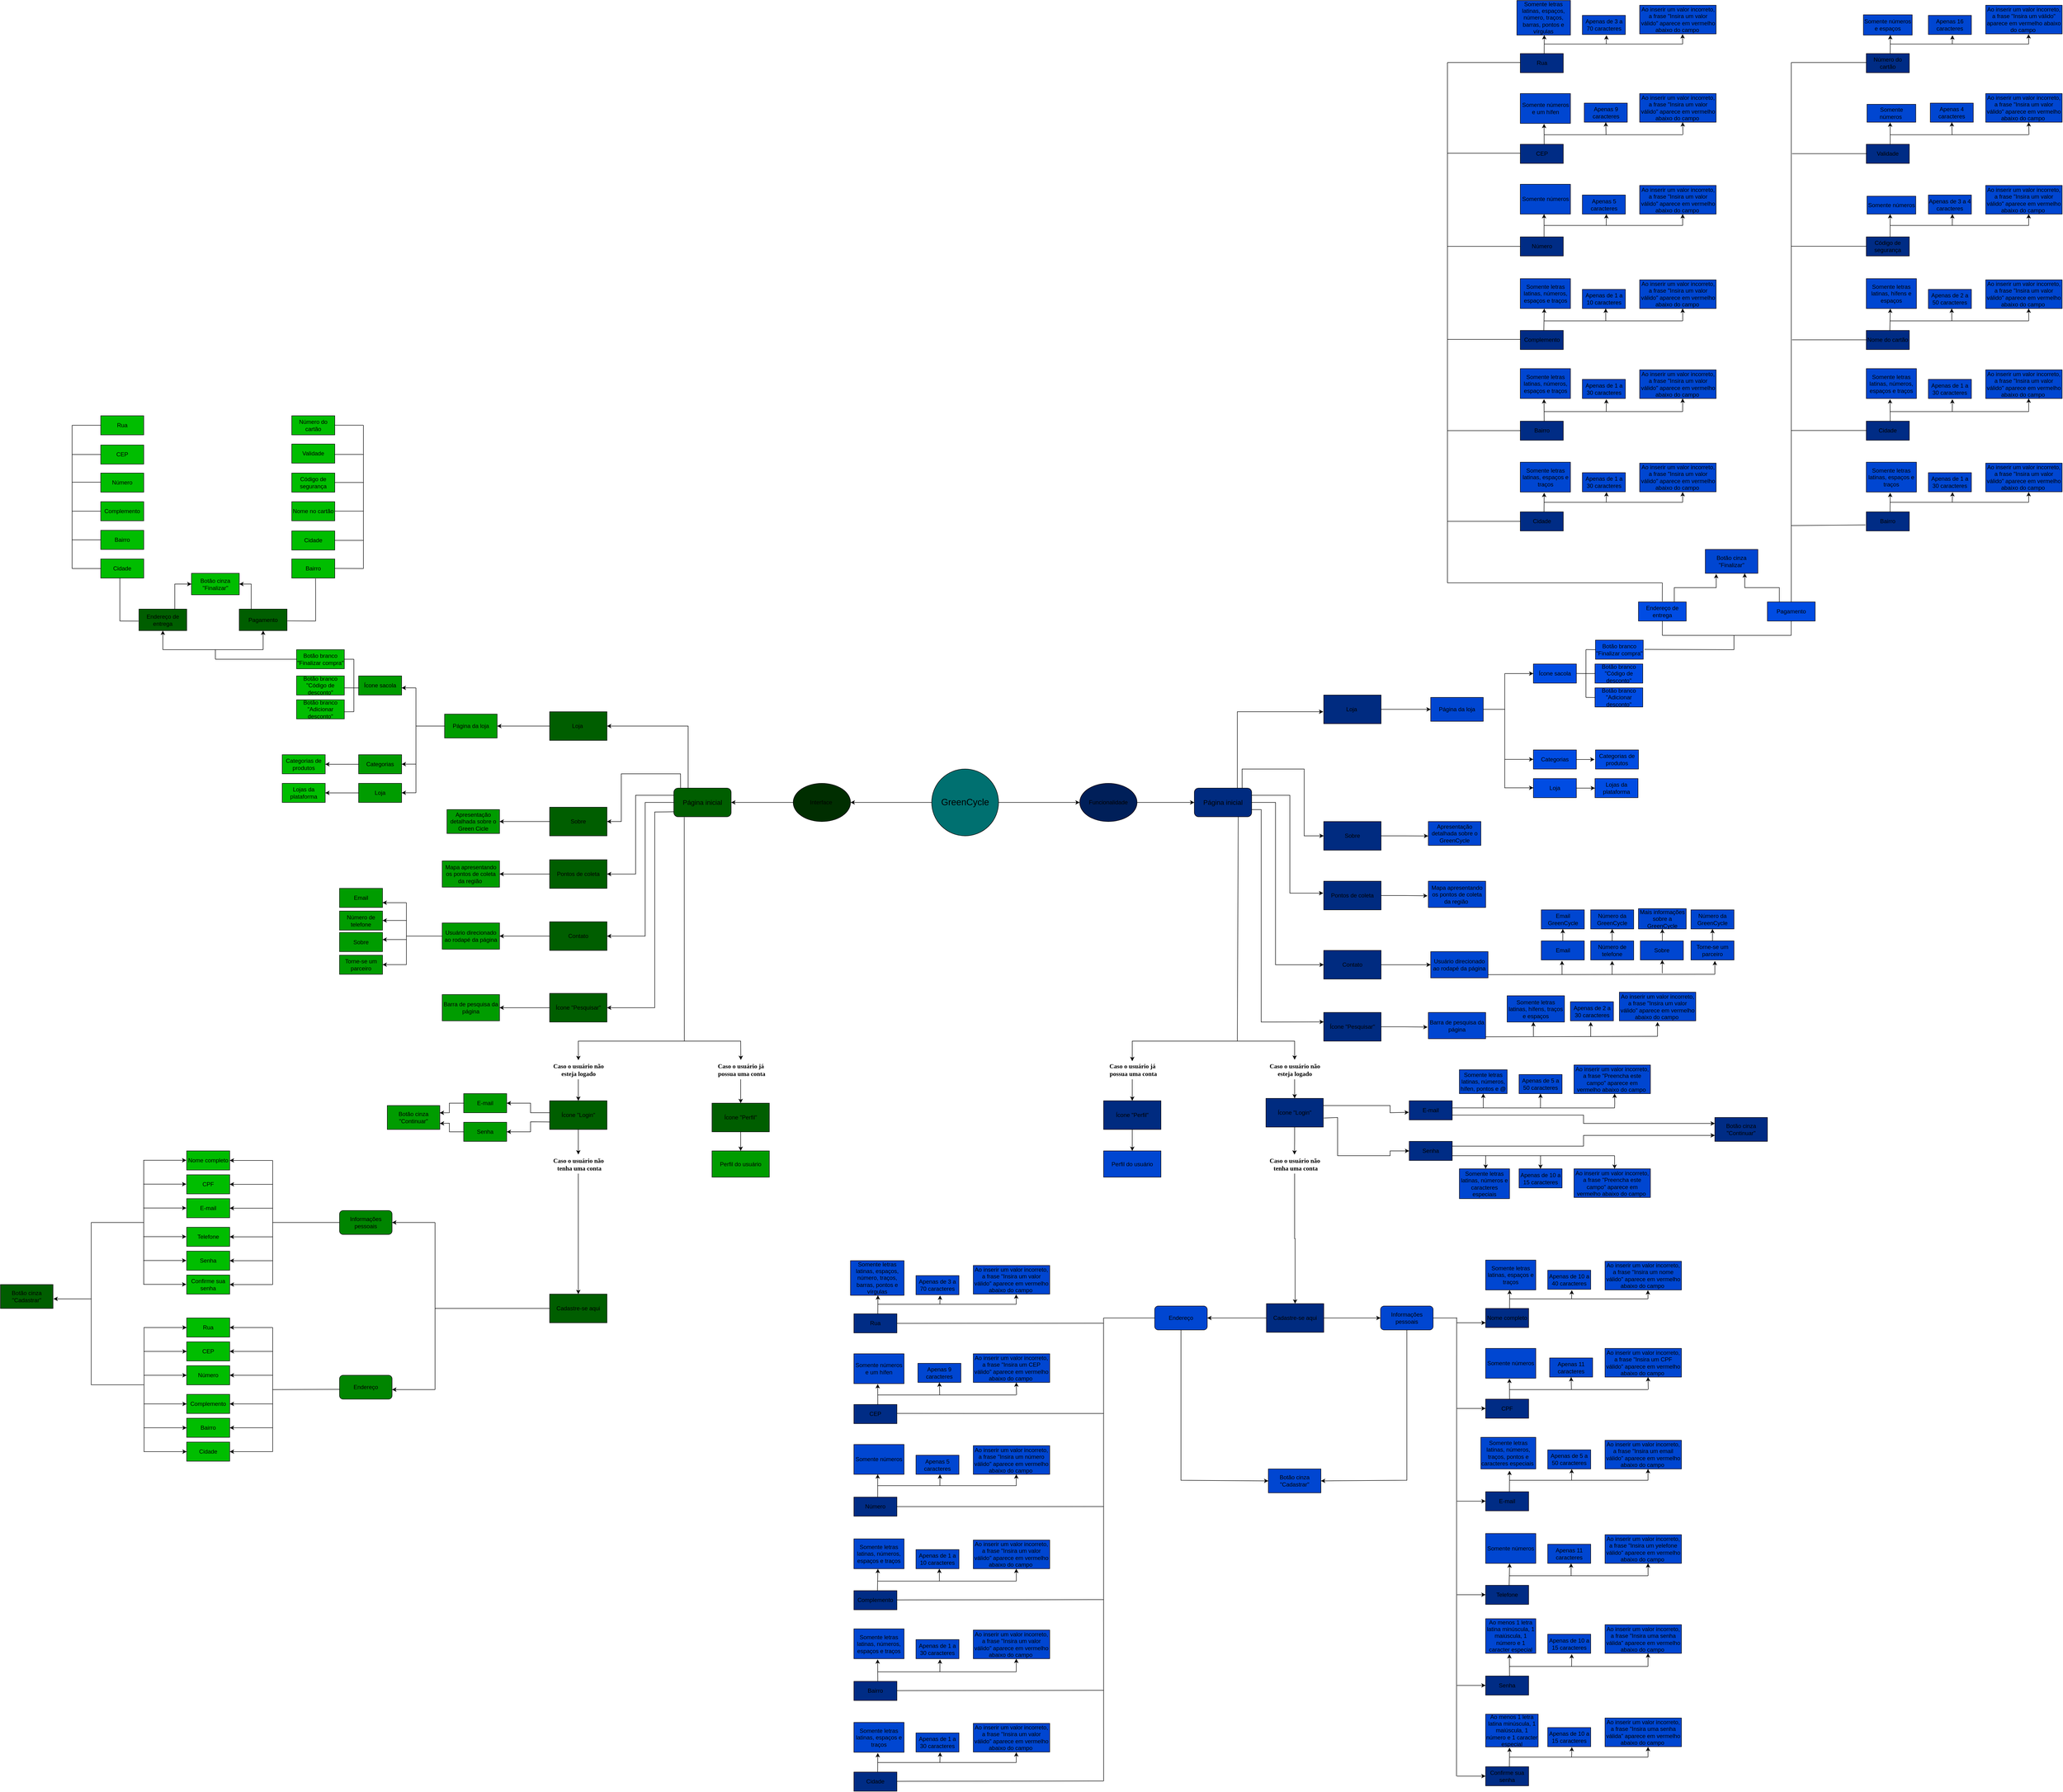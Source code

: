 <mxfile version="23.0.2" type="device" pages="2">
  <diagram name="Página-1" id="usan8BLxadwoLh-bCSt_">
    <mxGraphModel dx="2345" dy="2738" grid="1" gridSize="10" guides="1" tooltips="1" connect="1" arrows="1" fold="1" page="1" pageScale="1" pageWidth="827" pageHeight="1169" math="0" shadow="0">
      <root>
        <mxCell id="0" />
        <mxCell id="1" parent="0" />
        <mxCell id="uKwBP-VBY_xrLnJlRJrp-68" style="edgeStyle=orthogonalEdgeStyle;rounded=0;orthogonalLoop=1;jettySize=auto;html=1;exitX=0;exitY=0.5;exitDx=0;exitDy=0;entryX=1;entryY=0.5;entryDx=0;entryDy=0;" parent="1" source="uKwBP-VBY_xrLnJlRJrp-1" target="uKwBP-VBY_xrLnJlRJrp-3" edge="1">
          <mxGeometry relative="1" as="geometry" />
        </mxCell>
        <mxCell id="uKwBP-VBY_xrLnJlRJrp-253" style="edgeStyle=orthogonalEdgeStyle;rounded=0;orthogonalLoop=1;jettySize=auto;html=1;exitX=1;exitY=0.5;exitDx=0;exitDy=0;entryX=0;entryY=0.5;entryDx=0;entryDy=0;" parent="1" source="uKwBP-VBY_xrLnJlRJrp-1" target="uKwBP-VBY_xrLnJlRJrp-4" edge="1">
          <mxGeometry relative="1" as="geometry" />
        </mxCell>
        <mxCell id="uKwBP-VBY_xrLnJlRJrp-1" value="GreenCycle" style="ellipse;whiteSpace=wrap;html=1;aspect=fixed;fontSize=19;fillColor=#007070;" parent="1" vertex="1">
          <mxGeometry x="360" y="290" width="140" height="140" as="geometry" />
        </mxCell>
        <mxCell id="uKwBP-VBY_xrLnJlRJrp-69" style="edgeStyle=orthogonalEdgeStyle;rounded=0;orthogonalLoop=1;jettySize=auto;html=1;exitX=0;exitY=0.5;exitDx=0;exitDy=0;entryX=1;entryY=0.5;entryDx=0;entryDy=0;" parent="1" source="uKwBP-VBY_xrLnJlRJrp-3" target="uKwBP-VBY_xrLnJlRJrp-5" edge="1">
          <mxGeometry relative="1" as="geometry" />
        </mxCell>
        <mxCell id="uKwBP-VBY_xrLnJlRJrp-3" value="Interface&amp;nbsp;" style="ellipse;whiteSpace=wrap;html=1;fillColor=#002E00;" parent="1" vertex="1">
          <mxGeometry x="70" y="320" width="120" height="80" as="geometry" />
        </mxCell>
        <mxCell id="uKwBP-VBY_xrLnJlRJrp-254" style="edgeStyle=orthogonalEdgeStyle;rounded=0;orthogonalLoop=1;jettySize=auto;html=1;exitX=1;exitY=0.5;exitDx=0;exitDy=0;entryX=0;entryY=0.5;entryDx=0;entryDy=0;" parent="1" source="uKwBP-VBY_xrLnJlRJrp-4" target="uKwBP-VBY_xrLnJlRJrp-11" edge="1">
          <mxGeometry relative="1" as="geometry" />
        </mxCell>
        <mxCell id="uKwBP-VBY_xrLnJlRJrp-4" value="Funcionalidade" style="ellipse;whiteSpace=wrap;html=1;fillColor=#001F59;" parent="1" vertex="1">
          <mxGeometry x="670" y="320" width="120" height="80" as="geometry" />
        </mxCell>
        <mxCell id="uKwBP-VBY_xrLnJlRJrp-5" value="Página inicial" style="rounded=1;whiteSpace=wrap;html=1;fillColor=#005E00;fontSize=14;" parent="1" vertex="1">
          <mxGeometry x="-180" y="330" width="120" height="60" as="geometry" />
        </mxCell>
        <mxCell id="uKwBP-VBY_xrLnJlRJrp-77" style="edgeStyle=orthogonalEdgeStyle;rounded=0;orthogonalLoop=1;jettySize=auto;html=1;exitX=0;exitY=0.5;exitDx=0;exitDy=0;entryX=1;entryY=0.5;entryDx=0;entryDy=0;" parent="1" source="uKwBP-VBY_xrLnJlRJrp-6" target="uKwBP-VBY_xrLnJlRJrp-21" edge="1">
          <mxGeometry relative="1" as="geometry" />
        </mxCell>
        <mxCell id="uKwBP-VBY_xrLnJlRJrp-6" value="Sobre" style="rounded=0;whiteSpace=wrap;html=1;fillColor=#005E00;" parent="1" vertex="1">
          <mxGeometry x="-440" y="370" width="120" height="60" as="geometry" />
        </mxCell>
        <mxCell id="uKwBP-VBY_xrLnJlRJrp-76" style="edgeStyle=orthogonalEdgeStyle;rounded=0;orthogonalLoop=1;jettySize=auto;html=1;exitX=0;exitY=0.5;exitDx=0;exitDy=0;entryX=1;entryY=0.5;entryDx=0;entryDy=0;" parent="1" source="uKwBP-VBY_xrLnJlRJrp-7" target="uKwBP-VBY_xrLnJlRJrp-24" edge="1">
          <mxGeometry relative="1" as="geometry" />
        </mxCell>
        <mxCell id="uKwBP-VBY_xrLnJlRJrp-7" value="Loja&amp;nbsp;" style="rounded=0;whiteSpace=wrap;html=1;fillColor=#005E00;" parent="1" vertex="1">
          <mxGeometry x="-440" y="170" width="120" height="60" as="geometry" />
        </mxCell>
        <mxCell id="uKwBP-VBY_xrLnJlRJrp-78" style="edgeStyle=orthogonalEdgeStyle;rounded=0;orthogonalLoop=1;jettySize=auto;html=1;exitX=0;exitY=0.5;exitDx=0;exitDy=0;entryX=1;entryY=0.5;entryDx=0;entryDy=0;" parent="1" source="uKwBP-VBY_xrLnJlRJrp-8" target="uKwBP-VBY_xrLnJlRJrp-23" edge="1">
          <mxGeometry relative="1" as="geometry" />
        </mxCell>
        <mxCell id="uKwBP-VBY_xrLnJlRJrp-8" value="Pontos de coleta" style="rounded=0;whiteSpace=wrap;html=1;fillColor=#005E00;" parent="1" vertex="1">
          <mxGeometry x="-440" y="480" width="120" height="60" as="geometry" />
        </mxCell>
        <mxCell id="uKwBP-VBY_xrLnJlRJrp-79" style="edgeStyle=orthogonalEdgeStyle;rounded=0;orthogonalLoop=1;jettySize=auto;html=1;exitX=0;exitY=0.5;exitDx=0;exitDy=0;entryX=1;entryY=0.5;entryDx=0;entryDy=0;" parent="1" source="uKwBP-VBY_xrLnJlRJrp-9" target="uKwBP-VBY_xrLnJlRJrp-29" edge="1">
          <mxGeometry relative="1" as="geometry" />
        </mxCell>
        <mxCell id="uKwBP-VBY_xrLnJlRJrp-9" value="Contato" style="rounded=0;whiteSpace=wrap;html=1;fillColor=#005E00;" parent="1" vertex="1">
          <mxGeometry x="-440" y="610" width="120" height="60" as="geometry" />
        </mxCell>
        <mxCell id="uKwBP-VBY_xrLnJlRJrp-11" value="Página inicial" style="rounded=1;whiteSpace=wrap;html=1;fillColor=#002B80;fontSize=14;" parent="1" vertex="1">
          <mxGeometry x="910" y="330" width="120" height="60" as="geometry" />
        </mxCell>
        <mxCell id="uKwBP-VBY_xrLnJlRJrp-290" style="edgeStyle=orthogonalEdgeStyle;rounded=0;orthogonalLoop=1;jettySize=auto;html=1;exitX=1;exitY=0.5;exitDx=0;exitDy=0;entryX=0;entryY=0.5;entryDx=0;entryDy=0;" parent="1" source="uKwBP-VBY_xrLnJlRJrp-12" target="uKwBP-VBY_xrLnJlRJrp-28" edge="1">
          <mxGeometry relative="1" as="geometry">
            <mxPoint x="1400" y="169.714" as="targetPoint" />
          </mxGeometry>
        </mxCell>
        <mxCell id="uKwBP-VBY_xrLnJlRJrp-12" value="Loja&amp;nbsp;" style="rounded=0;whiteSpace=wrap;html=1;fillColor=#002B80;" parent="1" vertex="1">
          <mxGeometry x="1181" y="135" width="120" height="60" as="geometry" />
        </mxCell>
        <mxCell id="uKwBP-VBY_xrLnJlRJrp-13" value="Sobre" style="rounded=0;whiteSpace=wrap;html=1;fillColor=#002B80;" parent="1" vertex="1">
          <mxGeometry x="1181" y="400" width="120" height="60" as="geometry" />
        </mxCell>
        <mxCell id="uKwBP-VBY_xrLnJlRJrp-14" value="Pontos de coleta" style="rounded=0;whiteSpace=wrap;html=1;fillColor=#002B80;" parent="1" vertex="1">
          <mxGeometry x="1181" y="525" width="120" height="60" as="geometry" />
        </mxCell>
        <mxCell id="uKwBP-VBY_xrLnJlRJrp-39" style="edgeStyle=orthogonalEdgeStyle;rounded=0;orthogonalLoop=1;jettySize=auto;html=1;exitX=1;exitY=0.5;exitDx=0;exitDy=0;entryX=0;entryY=0.5;entryDx=0;entryDy=0;" parent="1" source="uKwBP-VBY_xrLnJlRJrp-15" target="uKwBP-VBY_xrLnJlRJrp-25" edge="1">
          <mxGeometry relative="1" as="geometry" />
        </mxCell>
        <mxCell id="uKwBP-VBY_xrLnJlRJrp-15" value="Contato" style="rounded=0;whiteSpace=wrap;html=1;fillColor=#002B80;" parent="1" vertex="1">
          <mxGeometry x="1181" y="670" width="120" height="60" as="geometry" />
        </mxCell>
        <mxCell id="uKwBP-VBY_xrLnJlRJrp-80" style="edgeStyle=orthogonalEdgeStyle;rounded=0;orthogonalLoop=1;jettySize=auto;html=1;exitX=0;exitY=0.5;exitDx=0;exitDy=0;entryX=1;entryY=0.5;entryDx=0;entryDy=0;" parent="1" source="uKwBP-VBY_xrLnJlRJrp-16" target="uKwBP-VBY_xrLnJlRJrp-30" edge="1">
          <mxGeometry relative="1" as="geometry" />
        </mxCell>
        <mxCell id="uKwBP-VBY_xrLnJlRJrp-16" value="Ícone &quot;Pesquisar&quot;" style="rounded=0;whiteSpace=wrap;html=1;fillColor=#005E00;" parent="1" vertex="1">
          <mxGeometry x="-440" y="760" width="120" height="60" as="geometry" />
        </mxCell>
        <mxCell id="uKwBP-VBY_xrLnJlRJrp-297" style="edgeStyle=orthogonalEdgeStyle;rounded=0;orthogonalLoop=1;jettySize=auto;html=1;exitX=1;exitY=0.5;exitDx=0;exitDy=0;entryX=-0.013;entryY=0.557;entryDx=0;entryDy=0;entryPerimeter=0;" parent="1" source="uKwBP-VBY_xrLnJlRJrp-18" target="uKwBP-VBY_xrLnJlRJrp-26" edge="1">
          <mxGeometry relative="1" as="geometry">
            <mxPoint x="1390.0" y="830.217" as="targetPoint" />
          </mxGeometry>
        </mxCell>
        <mxCell id="uKwBP-VBY_xrLnJlRJrp-18" value="Ícone &quot;Pesquisar&quot;" style="rounded=0;whiteSpace=wrap;html=1;fillColor=#002B80;" parent="1" vertex="1">
          <mxGeometry x="1181" y="800" width="120" height="60" as="geometry" />
        </mxCell>
        <mxCell id="uKwBP-VBY_xrLnJlRJrp-20" value="Apresentação detalhada sobre o GreenCycle" style="rounded=0;whiteSpace=wrap;html=1;fillColor=#0046D1;" parent="1" vertex="1">
          <mxGeometry x="1400" y="400" width="110" height="50" as="geometry" />
        </mxCell>
        <mxCell id="uKwBP-VBY_xrLnJlRJrp-21" value="Apresentação detalhada sobre o Green Cicle" style="rounded=0;whiteSpace=wrap;html=1;fillColor=#009C00;" parent="1" vertex="1">
          <mxGeometry x="-655" y="375" width="110" height="50" as="geometry" />
        </mxCell>
        <mxCell id="uKwBP-VBY_xrLnJlRJrp-22" value="Mapa apresentando os pontos de coleta da região&amp;nbsp;" style="rounded=0;whiteSpace=wrap;html=1;fillColor=#0046D1;" parent="1" vertex="1">
          <mxGeometry x="1400" y="525" width="120" height="55" as="geometry" />
        </mxCell>
        <mxCell id="uKwBP-VBY_xrLnJlRJrp-23" value="Mapa apresentando os pontos de coleta da região&amp;nbsp;" style="rounded=0;whiteSpace=wrap;html=1;fillColor=#009C00;" parent="1" vertex="1">
          <mxGeometry x="-665" y="482.5" width="120" height="55" as="geometry" />
        </mxCell>
        <mxCell id="uKwBP-VBY_xrLnJlRJrp-24" value="Página da loja" style="rounded=0;whiteSpace=wrap;html=1;fillColor=#009C00;" parent="1" vertex="1">
          <mxGeometry x="-660" y="175" width="110" height="50" as="geometry" />
        </mxCell>
        <mxCell id="uKwBP-VBY_xrLnJlRJrp-25" value="Usuário direcionado ao rodapé da página" style="rounded=0;whiteSpace=wrap;html=1;fillColor=#0046D1;" parent="1" vertex="1">
          <mxGeometry x="1405" y="672.5" width="120" height="55" as="geometry" />
        </mxCell>
        <mxCell id="uKwBP-VBY_xrLnJlRJrp-26" value="Barra de pesquisa da página" style="rounded=0;whiteSpace=wrap;html=1;fillColor=#0046D1;" parent="1" vertex="1">
          <mxGeometry x="1400" y="800" width="120" height="55" as="geometry" />
        </mxCell>
        <mxCell id="uKwBP-VBY_xrLnJlRJrp-28" value="Página da loja" style="rounded=0;whiteSpace=wrap;html=1;fillColor=#0046D1;" parent="1" vertex="1">
          <mxGeometry x="1405" y="140" width="110" height="50" as="geometry" />
        </mxCell>
        <mxCell id="uKwBP-VBY_xrLnJlRJrp-29" value="Usuário direcionado ao rodapé da página" style="rounded=0;whiteSpace=wrap;html=1;fillColor=#009C00;" parent="1" vertex="1">
          <mxGeometry x="-665" y="612.5" width="120" height="55" as="geometry" />
        </mxCell>
        <mxCell id="uKwBP-VBY_xrLnJlRJrp-30" value="Barra de pesquisa da página" style="rounded=0;whiteSpace=wrap;html=1;fillColor=#009C00;" parent="1" vertex="1">
          <mxGeometry x="-665" y="762.5" width="120" height="55" as="geometry" />
        </mxCell>
        <mxCell id="uKwBP-VBY_xrLnJlRJrp-32" value="Número de telefone" style="rounded=0;whiteSpace=wrap;html=1;fillColor=#009C00;" parent="1" vertex="1">
          <mxGeometry x="-880" y="587.5" width="90" height="40" as="geometry" />
        </mxCell>
        <mxCell id="uKwBP-VBY_xrLnJlRJrp-34" value="Email" style="rounded=0;whiteSpace=wrap;html=1;fillColor=#009C00;" parent="1" vertex="1">
          <mxGeometry x="-880" y="540" width="90" height="40" as="geometry" />
        </mxCell>
        <mxCell id="uKwBP-VBY_xrLnJlRJrp-70" value="" style="endArrow=classic;html=1;rounded=0;entryX=1;entryY=0.5;entryDx=0;entryDy=0;exitX=0.25;exitY=0;exitDx=0;exitDy=0;" parent="1" source="uKwBP-VBY_xrLnJlRJrp-5" target="uKwBP-VBY_xrLnJlRJrp-7" edge="1">
          <mxGeometry width="50" height="50" relative="1" as="geometry">
            <mxPoint x="-170" y="330" as="sourcePoint" />
            <mxPoint x="-120" y="280" as="targetPoint" />
            <Array as="points">
              <mxPoint x="-150" y="200" />
            </Array>
          </mxGeometry>
        </mxCell>
        <mxCell id="uKwBP-VBY_xrLnJlRJrp-71" value="" style="endArrow=classic;html=1;rounded=0;exitX=0.118;exitY=-0.011;exitDx=0;exitDy=0;exitPerimeter=0;entryX=1;entryY=0.5;entryDx=0;entryDy=0;" parent="1" source="uKwBP-VBY_xrLnJlRJrp-5" target="uKwBP-VBY_xrLnJlRJrp-6" edge="1">
          <mxGeometry width="50" height="50" relative="1" as="geometry">
            <mxPoint x="-170" y="290" as="sourcePoint" />
            <mxPoint x="-120" y="240" as="targetPoint" />
            <Array as="points">
              <mxPoint x="-166" y="300" />
              <mxPoint x="-290" y="300" />
              <mxPoint x="-290" y="400" />
            </Array>
          </mxGeometry>
        </mxCell>
        <mxCell id="uKwBP-VBY_xrLnJlRJrp-72" value="" style="endArrow=classic;html=1;rounded=0;exitX=0;exitY=0.25;exitDx=0;exitDy=0;entryX=1;entryY=0.5;entryDx=0;entryDy=0;" parent="1" source="uKwBP-VBY_xrLnJlRJrp-5" target="uKwBP-VBY_xrLnJlRJrp-8" edge="1">
          <mxGeometry width="50" height="50" relative="1" as="geometry">
            <mxPoint x="-240" y="430" as="sourcePoint" />
            <mxPoint x="-280" y="470" as="targetPoint" />
            <Array as="points">
              <mxPoint x="-260" y="345" />
              <mxPoint x="-260" y="510" />
            </Array>
          </mxGeometry>
        </mxCell>
        <mxCell id="uKwBP-VBY_xrLnJlRJrp-73" value="" style="endArrow=classic;html=1;rounded=0;exitX=0;exitY=0.5;exitDx=0;exitDy=0;entryX=1;entryY=0.5;entryDx=0;entryDy=0;" parent="1" source="uKwBP-VBY_xrLnJlRJrp-5" target="uKwBP-VBY_xrLnJlRJrp-9" edge="1">
          <mxGeometry width="50" height="50" relative="1" as="geometry">
            <mxPoint x="-250" y="490" as="sourcePoint" />
            <mxPoint x="-200" y="440" as="targetPoint" />
            <Array as="points">
              <mxPoint x="-240" y="360" />
              <mxPoint x="-240" y="640" />
            </Array>
          </mxGeometry>
        </mxCell>
        <mxCell id="uKwBP-VBY_xrLnJlRJrp-74" value="" style="endArrow=classic;html=1;rounded=0;entryX=1;entryY=0.5;entryDx=0;entryDy=0;exitX=0.001;exitY=0.826;exitDx=0;exitDy=0;exitPerimeter=0;" parent="1" source="uKwBP-VBY_xrLnJlRJrp-5" target="uKwBP-VBY_xrLnJlRJrp-16" edge="1">
          <mxGeometry width="50" height="50" relative="1" as="geometry">
            <mxPoint x="-190" y="380" as="sourcePoint" />
            <mxPoint x="-140" y="350" as="targetPoint" />
            <Array as="points">
              <mxPoint x="-220" y="380" />
              <mxPoint x="-220" y="790" />
            </Array>
          </mxGeometry>
        </mxCell>
        <mxCell id="uKwBP-VBY_xrLnJlRJrp-126" value="Nome completo" style="rounded=0;whiteSpace=wrap;html=1;fillColor=#00BD00;" parent="1" vertex="1">
          <mxGeometry x="-1200" y="1090" width="90" height="40" as="geometry" />
        </mxCell>
        <mxCell id="uKwBP-VBY_xrLnJlRJrp-127" value="CPF" style="rounded=0;whiteSpace=wrap;html=1;fillColor=#00BD00;" parent="1" vertex="1">
          <mxGeometry x="-1200" y="1140" width="90" height="40" as="geometry" />
        </mxCell>
        <mxCell id="uKwBP-VBY_xrLnJlRJrp-128" value="E-mail" style="rounded=0;whiteSpace=wrap;html=1;fillColor=#00BD00;" parent="1" vertex="1">
          <mxGeometry x="-1200" y="1190" width="90" height="40" as="geometry" />
        </mxCell>
        <mxCell id="uKwBP-VBY_xrLnJlRJrp-129" value="Telefone" style="rounded=0;whiteSpace=wrap;html=1;fillColor=#00BD00;" parent="1" vertex="1">
          <mxGeometry x="-1200" y="1250" width="90" height="40" as="geometry" />
        </mxCell>
        <mxCell id="uKwBP-VBY_xrLnJlRJrp-130" value="Confirme sua senha" style="rounded=0;whiteSpace=wrap;html=1;fillColor=#00BD00;" parent="1" vertex="1">
          <mxGeometry x="-1200" y="1350" width="90" height="40" as="geometry" />
        </mxCell>
        <mxCell id="uKwBP-VBY_xrLnJlRJrp-131" value="Senha" style="rounded=0;whiteSpace=wrap;html=1;fillColor=#00BD00;" parent="1" vertex="1">
          <mxGeometry x="-1200" y="1300" width="90" height="40" as="geometry" />
        </mxCell>
        <mxCell id="uKwBP-VBY_xrLnJlRJrp-132" value="Botão cinza &quot;Cadastrar&quot;" style="rounded=0;whiteSpace=wrap;html=1;fillColor=#005E00;" parent="1" vertex="1">
          <mxGeometry x="-1590" y="1370" width="110" height="50" as="geometry" />
        </mxCell>
        <mxCell id="uKwBP-VBY_xrLnJlRJrp-172" style="edgeStyle=orthogonalEdgeStyle;rounded=0;orthogonalLoop=1;jettySize=auto;html=1;exitX=0.5;exitY=1;exitDx=0;exitDy=0;entryX=0.5;entryY=0;entryDx=0;entryDy=0;" parent="1" source="uKwBP-VBY_xrLnJlRJrp-147" target="uKwBP-VBY_xrLnJlRJrp-148" edge="1">
          <mxGeometry relative="1" as="geometry" />
        </mxCell>
        <mxCell id="uKwBP-VBY_xrLnJlRJrp-147" value="Ícone &quot;Perfil&quot;" style="rounded=0;whiteSpace=wrap;html=1;fillColor=#005E00;" parent="1" vertex="1">
          <mxGeometry x="-100" y="990" width="120" height="60" as="geometry" />
        </mxCell>
        <mxCell id="uKwBP-VBY_xrLnJlRJrp-148" value="Perfil do usuário" style="rounded=0;whiteSpace=wrap;html=1;fillColor=#009C00;" parent="1" vertex="1">
          <mxGeometry x="-100" y="1090" width="120" height="55" as="geometry" />
        </mxCell>
        <mxCell id="uKwBP-VBY_xrLnJlRJrp-175" style="edgeStyle=orthogonalEdgeStyle;rounded=0;orthogonalLoop=1;jettySize=auto;html=1;entryX=0.5;entryY=0;entryDx=0;entryDy=0;" parent="1" source="uKwBP-VBY_xrLnJlRJrp-150" target="uKwBP-VBY_xrLnJlRJrp-154" edge="1">
          <mxGeometry relative="1" as="geometry" />
        </mxCell>
        <mxCell id="uKwBP-VBY_xrLnJlRJrp-150" value="Caso o usuário não &lt;br style=&quot;font-size: 13px;&quot;&gt;esteja logado" style="text;html=1;align=center;verticalAlign=middle;resizable=0;points=[];autosize=1;strokeColor=none;fillColor=none;fontStyle=1;fontFamily=Verdana;fontSize=13;" parent="1" vertex="1">
          <mxGeometry x="-460" y="900" width="160" height="40" as="geometry" />
        </mxCell>
        <mxCell id="uKwBP-VBY_xrLnJlRJrp-151" value="" style="endArrow=classic;html=1;rounded=0;exitX=0.182;exitY=1.014;exitDx=0;exitDy=0;exitPerimeter=0;entryX=0.501;entryY=-0.003;entryDx=0;entryDy=0;entryPerimeter=0;" parent="1" source="uKwBP-VBY_xrLnJlRJrp-5" target="uKwBP-VBY_xrLnJlRJrp-150" edge="1">
          <mxGeometry width="50" height="50" relative="1" as="geometry">
            <mxPoint x="-590" y="780" as="sourcePoint" />
            <mxPoint x="-310" y="880" as="targetPoint" />
            <Array as="points">
              <mxPoint x="-158" y="860" />
              <mxPoint x="-380" y="860" />
            </Array>
          </mxGeometry>
        </mxCell>
        <mxCell id="uKwBP-VBY_xrLnJlRJrp-173" style="edgeStyle=orthogonalEdgeStyle;rounded=0;orthogonalLoop=1;jettySize=auto;html=1;exitX=0.5;exitY=1;exitDx=0;exitDy=0;" parent="1" source="uKwBP-VBY_xrLnJlRJrp-154" target="uKwBP-VBY_xrLnJlRJrp-159" edge="1">
          <mxGeometry relative="1" as="geometry" />
        </mxCell>
        <mxCell id="uKwBP-VBY_xrLnJlRJrp-154" value="Ícone &quot;Login&quot;" style="rounded=0;whiteSpace=wrap;html=1;fillColor=#005E00;" parent="1" vertex="1">
          <mxGeometry x="-440" y="985" width="120" height="60" as="geometry" />
        </mxCell>
        <mxCell id="uKwBP-VBY_xrLnJlRJrp-155" value="E-mail" style="rounded=0;whiteSpace=wrap;html=1;fillColor=#009C00;" parent="1" vertex="1">
          <mxGeometry x="-620" y="970" width="90" height="40" as="geometry" />
        </mxCell>
        <mxCell id="uKwBP-VBY_xrLnJlRJrp-156" value="Senha" style="rounded=0;whiteSpace=wrap;html=1;fillColor=#009C00;" parent="1" vertex="1">
          <mxGeometry x="-620" y="1030" width="90" height="40" as="geometry" />
        </mxCell>
        <mxCell id="uKwBP-VBY_xrLnJlRJrp-157" value="Botão cinza &quot;Continuar&quot;" style="rounded=0;whiteSpace=wrap;html=1;fillColor=#009C00;" parent="1" vertex="1">
          <mxGeometry x="-780" y="995" width="110" height="50" as="geometry" />
        </mxCell>
        <mxCell id="uKwBP-VBY_xrLnJlRJrp-158" value="Cadastre-se aqui" style="rounded=0;whiteSpace=wrap;html=1;fillColor=#005E00;" parent="1" vertex="1">
          <mxGeometry x="-440" y="1390" width="120" height="60" as="geometry" />
        </mxCell>
        <mxCell id="uKwBP-VBY_xrLnJlRJrp-174" style="edgeStyle=orthogonalEdgeStyle;rounded=0;orthogonalLoop=1;jettySize=auto;html=1;entryX=0.5;entryY=0;entryDx=0;entryDy=0;" parent="1" source="uKwBP-VBY_xrLnJlRJrp-159" target="uKwBP-VBY_xrLnJlRJrp-158" edge="1">
          <mxGeometry relative="1" as="geometry" />
        </mxCell>
        <mxCell id="uKwBP-VBY_xrLnJlRJrp-159" value="Caso o usuário não&lt;br style=&quot;font-size: 13px;&quot;&gt;&amp;nbsp;tenha uma conta" style="text;html=1;align=center;verticalAlign=middle;resizable=0;points=[];autosize=1;strokeColor=none;fillColor=none;fontFamily=Verdana;fontStyle=1;fontSize=13;" parent="1" vertex="1">
          <mxGeometry x="-460" y="1097.5" width="160" height="40" as="geometry" />
        </mxCell>
        <mxCell id="uKwBP-VBY_xrLnJlRJrp-165" value="Informações pessoais" style="rounded=1;whiteSpace=wrap;html=1;fillColor=#008500;" parent="1" vertex="1">
          <mxGeometry x="-880" y="1215" width="110" height="50" as="geometry" />
        </mxCell>
        <mxCell id="uKwBP-VBY_xrLnJlRJrp-166" value="Endereço" style="rounded=1;whiteSpace=wrap;html=1;fillColor=#008500;" parent="1" vertex="1">
          <mxGeometry x="-880" y="1560" width="110" height="50" as="geometry" />
        </mxCell>
        <mxCell id="uKwBP-VBY_xrLnJlRJrp-171" style="edgeStyle=orthogonalEdgeStyle;rounded=0;orthogonalLoop=1;jettySize=auto;html=1;entryX=0.5;entryY=0;entryDx=0;entryDy=0;" parent="1" source="uKwBP-VBY_xrLnJlRJrp-168" target="uKwBP-VBY_xrLnJlRJrp-147" edge="1">
          <mxGeometry relative="1" as="geometry" />
        </mxCell>
        <mxCell id="uKwBP-VBY_xrLnJlRJrp-168" value="Caso o usuário já&lt;br style=&quot;font-size: 13px;&quot;&gt;&amp;nbsp;possua uma conta" style="text;html=1;align=center;verticalAlign=middle;resizable=0;points=[];autosize=1;strokeColor=none;fillColor=none;fontFamily=Verdana;fontStyle=1;fontSize=13;" parent="1" vertex="1">
          <mxGeometry x="-120" y="900" width="160" height="40" as="geometry" />
        </mxCell>
        <mxCell id="uKwBP-VBY_xrLnJlRJrp-170" value="" style="endArrow=classic;html=1;rounded=0;entryX=0.502;entryY=-0.014;entryDx=0;entryDy=0;entryPerimeter=0;" parent="1" target="uKwBP-VBY_xrLnJlRJrp-168" edge="1">
          <mxGeometry width="50" height="50" relative="1" as="geometry">
            <mxPoint x="-160" y="860" as="sourcePoint" />
            <mxPoint x="60" y="840" as="targetPoint" />
            <Array as="points">
              <mxPoint x="-40" y="860" />
            </Array>
          </mxGeometry>
        </mxCell>
        <mxCell id="uKwBP-VBY_xrLnJlRJrp-176" value="" style="endArrow=none;html=1;rounded=0;" parent="1" edge="1">
          <mxGeometry width="50" height="50" relative="1" as="geometry">
            <mxPoint x="-1020" y="1240" as="sourcePoint" />
            <mxPoint x="-880" y="1240" as="targetPoint" />
          </mxGeometry>
        </mxCell>
        <mxCell id="uKwBP-VBY_xrLnJlRJrp-177" value="" style="endArrow=none;html=1;rounded=0;" parent="1" edge="1">
          <mxGeometry width="50" height="50" relative="1" as="geometry">
            <mxPoint x="-1020" y="1370" as="sourcePoint" />
            <mxPoint x="-1020" y="1110" as="targetPoint" />
          </mxGeometry>
        </mxCell>
        <mxCell id="uKwBP-VBY_xrLnJlRJrp-178" value="" style="endArrow=classic;html=1;rounded=0;entryX=1;entryY=0.5;entryDx=0;entryDy=0;" parent="1" target="uKwBP-VBY_xrLnJlRJrp-126" edge="1">
          <mxGeometry width="50" height="50" relative="1" as="geometry">
            <mxPoint x="-1020" y="1110" as="sourcePoint" />
            <mxPoint x="-1010" y="1120" as="targetPoint" />
          </mxGeometry>
        </mxCell>
        <mxCell id="uKwBP-VBY_xrLnJlRJrp-179" value="" style="endArrow=classic;html=1;rounded=0;" parent="1" edge="1">
          <mxGeometry width="50" height="50" relative="1" as="geometry">
            <mxPoint x="-1020" y="1160" as="sourcePoint" />
            <mxPoint x="-1110" y="1160" as="targetPoint" />
          </mxGeometry>
        </mxCell>
        <mxCell id="uKwBP-VBY_xrLnJlRJrp-180" value="" style="endArrow=classic;html=1;rounded=0;entryX=1;entryY=0.5;entryDx=0;entryDy=0;" parent="1" target="uKwBP-VBY_xrLnJlRJrp-128" edge="1">
          <mxGeometry width="50" height="50" relative="1" as="geometry">
            <mxPoint x="-1020" y="1210" as="sourcePoint" />
            <mxPoint x="-1050" y="1190" as="targetPoint" />
          </mxGeometry>
        </mxCell>
        <mxCell id="uKwBP-VBY_xrLnJlRJrp-181" value="" style="endArrow=classic;html=1;rounded=0;entryX=1;entryY=0.5;entryDx=0;entryDy=0;" parent="1" target="uKwBP-VBY_xrLnJlRJrp-129" edge="1">
          <mxGeometry width="50" height="50" relative="1" as="geometry">
            <mxPoint x="-1020" y="1270" as="sourcePoint" />
            <mxPoint x="-1050" y="1240" as="targetPoint" />
          </mxGeometry>
        </mxCell>
        <mxCell id="uKwBP-VBY_xrLnJlRJrp-182" value="" style="endArrow=classic;html=1;rounded=0;entryX=1;entryY=0.5;entryDx=0;entryDy=0;" parent="1" target="uKwBP-VBY_xrLnJlRJrp-131" edge="1">
          <mxGeometry width="50" height="50" relative="1" as="geometry">
            <mxPoint x="-1020" y="1320" as="sourcePoint" />
            <mxPoint x="-1050" y="1290" as="targetPoint" />
          </mxGeometry>
        </mxCell>
        <mxCell id="uKwBP-VBY_xrLnJlRJrp-183" value="" style="endArrow=classic;html=1;rounded=0;entryX=1;entryY=0.5;entryDx=0;entryDy=0;" parent="1" target="uKwBP-VBY_xrLnJlRJrp-130" edge="1">
          <mxGeometry width="50" height="50" relative="1" as="geometry">
            <mxPoint x="-1020" y="1370" as="sourcePoint" />
            <mxPoint x="-1050" y="1340" as="targetPoint" />
          </mxGeometry>
        </mxCell>
        <mxCell id="uKwBP-VBY_xrLnJlRJrp-184" value="Rua" style="rounded=0;whiteSpace=wrap;html=1;fillColor=#00BD00;" parent="1" vertex="1">
          <mxGeometry x="-1200" y="1440" width="90" height="40" as="geometry" />
        </mxCell>
        <mxCell id="uKwBP-VBY_xrLnJlRJrp-185" value="CEP" style="rounded=0;whiteSpace=wrap;html=1;fillColor=#00BD00;" parent="1" vertex="1">
          <mxGeometry x="-1200" y="1490" width="90" height="40" as="geometry" />
        </mxCell>
        <mxCell id="uKwBP-VBY_xrLnJlRJrp-186" value="Número" style="rounded=0;whiteSpace=wrap;html=1;fillColor=#00BD00;" parent="1" vertex="1">
          <mxGeometry x="-1200" y="1540" width="90" height="40" as="geometry" />
        </mxCell>
        <mxCell id="uKwBP-VBY_xrLnJlRJrp-187" value="Complemento" style="rounded=0;whiteSpace=wrap;html=1;fillColor=#00BD00;" parent="1" vertex="1">
          <mxGeometry x="-1200" y="1600" width="90" height="40" as="geometry" />
        </mxCell>
        <mxCell id="uKwBP-VBY_xrLnJlRJrp-188" value="Cidade" style="rounded=0;whiteSpace=wrap;html=1;fillColor=#00BD00;" parent="1" vertex="1">
          <mxGeometry x="-1200" y="1700" width="90" height="40" as="geometry" />
        </mxCell>
        <mxCell id="uKwBP-VBY_xrLnJlRJrp-189" value="Bairro" style="rounded=0;whiteSpace=wrap;html=1;fillColor=#00BD00;" parent="1" vertex="1">
          <mxGeometry x="-1200" y="1650" width="90" height="40" as="geometry" />
        </mxCell>
        <mxCell id="uKwBP-VBY_xrLnJlRJrp-190" value="" style="endArrow=none;html=1;rounded=0;" parent="1" edge="1">
          <mxGeometry width="50" height="50" relative="1" as="geometry">
            <mxPoint x="-1020" y="1720" as="sourcePoint" />
            <mxPoint x="-1020" y="1460" as="targetPoint" />
          </mxGeometry>
        </mxCell>
        <mxCell id="uKwBP-VBY_xrLnJlRJrp-191" value="" style="endArrow=classic;html=1;rounded=0;entryX=1;entryY=0.5;entryDx=0;entryDy=0;" parent="1" target="uKwBP-VBY_xrLnJlRJrp-184" edge="1">
          <mxGeometry width="50" height="50" relative="1" as="geometry">
            <mxPoint x="-1020" y="1460" as="sourcePoint" />
            <mxPoint x="-1010" y="1470" as="targetPoint" />
          </mxGeometry>
        </mxCell>
        <mxCell id="uKwBP-VBY_xrLnJlRJrp-192" value="" style="endArrow=classic;html=1;rounded=0;" parent="1" edge="1">
          <mxGeometry width="50" height="50" relative="1" as="geometry">
            <mxPoint x="-1020" y="1510" as="sourcePoint" />
            <mxPoint x="-1110" y="1510" as="targetPoint" />
          </mxGeometry>
        </mxCell>
        <mxCell id="uKwBP-VBY_xrLnJlRJrp-193" value="" style="endArrow=classic;html=1;rounded=0;entryX=1;entryY=0.5;entryDx=0;entryDy=0;" parent="1" target="uKwBP-VBY_xrLnJlRJrp-186" edge="1">
          <mxGeometry width="50" height="50" relative="1" as="geometry">
            <mxPoint x="-1020" y="1560" as="sourcePoint" />
            <mxPoint x="-1050" y="1540" as="targetPoint" />
          </mxGeometry>
        </mxCell>
        <mxCell id="uKwBP-VBY_xrLnJlRJrp-194" value="" style="endArrow=classic;html=1;rounded=0;entryX=1;entryY=0.5;entryDx=0;entryDy=0;" parent="1" target="uKwBP-VBY_xrLnJlRJrp-187" edge="1">
          <mxGeometry width="50" height="50" relative="1" as="geometry">
            <mxPoint x="-1020" y="1620" as="sourcePoint" />
            <mxPoint x="-1050" y="1590" as="targetPoint" />
          </mxGeometry>
        </mxCell>
        <mxCell id="uKwBP-VBY_xrLnJlRJrp-195" value="" style="endArrow=classic;html=1;rounded=0;entryX=1;entryY=0.5;entryDx=0;entryDy=0;" parent="1" target="uKwBP-VBY_xrLnJlRJrp-189" edge="1">
          <mxGeometry width="50" height="50" relative="1" as="geometry">
            <mxPoint x="-1020" y="1670" as="sourcePoint" />
            <mxPoint x="-1050" y="1640" as="targetPoint" />
          </mxGeometry>
        </mxCell>
        <mxCell id="uKwBP-VBY_xrLnJlRJrp-196" value="" style="endArrow=classic;html=1;rounded=0;entryX=1;entryY=0.5;entryDx=0;entryDy=0;" parent="1" target="uKwBP-VBY_xrLnJlRJrp-188" edge="1">
          <mxGeometry width="50" height="50" relative="1" as="geometry">
            <mxPoint x="-1020" y="1720" as="sourcePoint" />
            <mxPoint x="-1050" y="1690" as="targetPoint" />
          </mxGeometry>
        </mxCell>
        <mxCell id="uKwBP-VBY_xrLnJlRJrp-197" value="" style="endArrow=none;html=1;rounded=0;entryX=0.003;entryY=0.59;entryDx=0;entryDy=0;entryPerimeter=0;" parent="1" target="uKwBP-VBY_xrLnJlRJrp-166" edge="1">
          <mxGeometry width="50" height="50" relative="1" as="geometry">
            <mxPoint x="-1020" y="1590" as="sourcePoint" />
            <mxPoint x="-950" y="1580" as="targetPoint" />
          </mxGeometry>
        </mxCell>
        <mxCell id="uKwBP-VBY_xrLnJlRJrp-219" value="" style="endArrow=none;html=1;rounded=0;" parent="1" edge="1">
          <mxGeometry width="50" height="50" relative="1" as="geometry">
            <mxPoint x="-1289.999" y="1370" as="sourcePoint" />
            <mxPoint x="-1289.999" y="1110" as="targetPoint" />
          </mxGeometry>
        </mxCell>
        <mxCell id="uKwBP-VBY_xrLnJlRJrp-220" value="" style="endArrow=classic;html=1;rounded=0;entryX=1;entryY=0.5;entryDx=0;entryDy=0;" parent="1" edge="1">
          <mxGeometry width="50" height="50" relative="1" as="geometry">
            <mxPoint x="-1290.74" y="1109.63" as="sourcePoint" />
            <mxPoint x="-1200.74" y="1109.63" as="targetPoint" />
          </mxGeometry>
        </mxCell>
        <mxCell id="uKwBP-VBY_xrLnJlRJrp-221" value="" style="endArrow=classic;html=1;rounded=0;" parent="1" edge="1">
          <mxGeometry width="50" height="50" relative="1" as="geometry">
            <mxPoint x="-1290.74" y="1159.63" as="sourcePoint" />
            <mxPoint x="-1200.74" y="1159.63" as="targetPoint" />
          </mxGeometry>
        </mxCell>
        <mxCell id="uKwBP-VBY_xrLnJlRJrp-222" value="" style="endArrow=classic;html=1;rounded=0;entryX=1;entryY=0.5;entryDx=0;entryDy=0;" parent="1" edge="1">
          <mxGeometry width="50" height="50" relative="1" as="geometry">
            <mxPoint x="-1290.74" y="1209.63" as="sourcePoint" />
            <mxPoint x="-1200.74" y="1209.63" as="targetPoint" />
          </mxGeometry>
        </mxCell>
        <mxCell id="uKwBP-VBY_xrLnJlRJrp-223" value="" style="endArrow=classic;html=1;rounded=0;entryX=1;entryY=0.5;entryDx=0;entryDy=0;" parent="1" edge="1">
          <mxGeometry width="50" height="50" relative="1" as="geometry">
            <mxPoint x="-1290.74" y="1269.63" as="sourcePoint" />
            <mxPoint x="-1200.74" y="1269.63" as="targetPoint" />
          </mxGeometry>
        </mxCell>
        <mxCell id="uKwBP-VBY_xrLnJlRJrp-224" value="" style="endArrow=classic;html=1;rounded=0;entryX=1;entryY=0.5;entryDx=0;entryDy=0;" parent="1" edge="1">
          <mxGeometry width="50" height="50" relative="1" as="geometry">
            <mxPoint x="-1290.74" y="1319.63" as="sourcePoint" />
            <mxPoint x="-1200.74" y="1319.63" as="targetPoint" />
          </mxGeometry>
        </mxCell>
        <mxCell id="uKwBP-VBY_xrLnJlRJrp-225" value="" style="endArrow=classic;html=1;rounded=0;entryX=1;entryY=0.5;entryDx=0;entryDy=0;" parent="1" edge="1">
          <mxGeometry width="50" height="50" relative="1" as="geometry">
            <mxPoint x="-1290.74" y="1369.63" as="sourcePoint" />
            <mxPoint x="-1200.74" y="1369.63" as="targetPoint" />
          </mxGeometry>
        </mxCell>
        <mxCell id="uKwBP-VBY_xrLnJlRJrp-226" value="" style="endArrow=none;html=1;rounded=0;" parent="1" edge="1">
          <mxGeometry width="50" height="50" relative="1" as="geometry">
            <mxPoint x="-1289.259" y="1720.37" as="sourcePoint" />
            <mxPoint x="-1289.259" y="1460.37" as="targetPoint" />
          </mxGeometry>
        </mxCell>
        <mxCell id="uKwBP-VBY_xrLnJlRJrp-227" value="" style="endArrow=classic;html=1;rounded=0;entryX=1;entryY=0.5;entryDx=0;entryDy=0;" parent="1" edge="1">
          <mxGeometry width="50" height="50" relative="1" as="geometry">
            <mxPoint x="-1290" y="1460" as="sourcePoint" />
            <mxPoint x="-1200" y="1460" as="targetPoint" />
          </mxGeometry>
        </mxCell>
        <mxCell id="uKwBP-VBY_xrLnJlRJrp-228" value="" style="endArrow=classic;html=1;rounded=0;" parent="1" edge="1">
          <mxGeometry width="50" height="50" relative="1" as="geometry">
            <mxPoint x="-1290" y="1510" as="sourcePoint" />
            <mxPoint x="-1200" y="1510" as="targetPoint" />
          </mxGeometry>
        </mxCell>
        <mxCell id="uKwBP-VBY_xrLnJlRJrp-229" value="" style="endArrow=classic;html=1;rounded=0;entryX=1;entryY=0.5;entryDx=0;entryDy=0;" parent="1" edge="1">
          <mxGeometry width="50" height="50" relative="1" as="geometry">
            <mxPoint x="-1290" y="1560" as="sourcePoint" />
            <mxPoint x="-1200" y="1560" as="targetPoint" />
          </mxGeometry>
        </mxCell>
        <mxCell id="uKwBP-VBY_xrLnJlRJrp-230" value="" style="endArrow=classic;html=1;rounded=0;entryX=1;entryY=0.5;entryDx=0;entryDy=0;" parent="1" edge="1">
          <mxGeometry width="50" height="50" relative="1" as="geometry">
            <mxPoint x="-1290" y="1620" as="sourcePoint" />
            <mxPoint x="-1200" y="1620" as="targetPoint" />
          </mxGeometry>
        </mxCell>
        <mxCell id="uKwBP-VBY_xrLnJlRJrp-231" value="" style="endArrow=classic;html=1;rounded=0;entryX=1;entryY=0.5;entryDx=0;entryDy=0;" parent="1" edge="1">
          <mxGeometry width="50" height="50" relative="1" as="geometry">
            <mxPoint x="-1290" y="1670" as="sourcePoint" />
            <mxPoint x="-1200" y="1670" as="targetPoint" />
          </mxGeometry>
        </mxCell>
        <mxCell id="uKwBP-VBY_xrLnJlRJrp-232" value="" style="endArrow=classic;html=1;rounded=0;entryX=1;entryY=0.5;entryDx=0;entryDy=0;" parent="1" edge="1">
          <mxGeometry width="50" height="50" relative="1" as="geometry">
            <mxPoint x="-1290" y="1720" as="sourcePoint" />
            <mxPoint x="-1200" y="1720" as="targetPoint" />
          </mxGeometry>
        </mxCell>
        <mxCell id="uKwBP-VBY_xrLnJlRJrp-233" value="" style="endArrow=none;html=1;rounded=0;" parent="1" edge="1">
          <mxGeometry width="50" height="50" relative="1" as="geometry">
            <mxPoint x="-1290" y="1240" as="sourcePoint" />
            <mxPoint x="-1400" y="1240" as="targetPoint" />
          </mxGeometry>
        </mxCell>
        <mxCell id="uKwBP-VBY_xrLnJlRJrp-234" value="" style="endArrow=none;html=1;rounded=0;" parent="1" edge="1">
          <mxGeometry width="50" height="50" relative="1" as="geometry">
            <mxPoint x="-1290" y="1580" as="sourcePoint" />
            <mxPoint x="-1400" y="1580" as="targetPoint" />
          </mxGeometry>
        </mxCell>
        <mxCell id="uKwBP-VBY_xrLnJlRJrp-235" value="" style="endArrow=none;html=1;rounded=0;" parent="1" edge="1">
          <mxGeometry width="50" height="50" relative="1" as="geometry">
            <mxPoint x="-1400" y="1580" as="sourcePoint" />
            <mxPoint x="-1400" y="1240" as="targetPoint" />
          </mxGeometry>
        </mxCell>
        <mxCell id="uKwBP-VBY_xrLnJlRJrp-236" value="" style="endArrow=classic;html=1;rounded=0;entryX=1.008;entryY=0.6;entryDx=0;entryDy=0;entryPerimeter=0;" parent="1" target="uKwBP-VBY_xrLnJlRJrp-132" edge="1">
          <mxGeometry width="50" height="50" relative="1" as="geometry">
            <mxPoint x="-1400" y="1400" as="sourcePoint" />
            <mxPoint x="-1360" y="1390" as="targetPoint" />
          </mxGeometry>
        </mxCell>
        <mxCell id="uKwBP-VBY_xrLnJlRJrp-239" value="" style="endArrow=classic;html=1;rounded=0;entryX=1;entryY=0.5;entryDx=0;entryDy=0;" parent="1" target="uKwBP-VBY_xrLnJlRJrp-165" edge="1">
          <mxGeometry width="50" height="50" relative="1" as="geometry">
            <mxPoint x="-680" y="1240" as="sourcePoint" />
            <mxPoint x="-610" y="1360" as="targetPoint" />
          </mxGeometry>
        </mxCell>
        <mxCell id="uKwBP-VBY_xrLnJlRJrp-240" value="" style="endArrow=classic;html=1;rounded=0;entryX=1;entryY=0.5;entryDx=0;entryDy=0;" parent="1" edge="1">
          <mxGeometry width="50" height="50" relative="1" as="geometry">
            <mxPoint x="-680" y="1590" as="sourcePoint" />
            <mxPoint x="-770" y="1590" as="targetPoint" />
          </mxGeometry>
        </mxCell>
        <mxCell id="uKwBP-VBY_xrLnJlRJrp-241" value="" style="endArrow=none;html=1;rounded=0;" parent="1" edge="1">
          <mxGeometry width="50" height="50" relative="1" as="geometry">
            <mxPoint x="-680" y="1590" as="sourcePoint" />
            <mxPoint x="-680" y="1240" as="targetPoint" />
          </mxGeometry>
        </mxCell>
        <mxCell id="uKwBP-VBY_xrLnJlRJrp-243" value="" style="endArrow=none;html=1;rounded=0;entryX=0;entryY=0.5;entryDx=0;entryDy=0;" parent="1" target="uKwBP-VBY_xrLnJlRJrp-158" edge="1">
          <mxGeometry width="50" height="50" relative="1" as="geometry">
            <mxPoint x="-680" y="1420" as="sourcePoint" />
            <mxPoint x="-410" y="1380" as="targetPoint" />
          </mxGeometry>
        </mxCell>
        <mxCell id="uKwBP-VBY_xrLnJlRJrp-248" value="" style="endArrow=none;html=1;rounded=0;entryX=0;entryY=0.5;entryDx=0;entryDy=0;" parent="1" target="uKwBP-VBY_xrLnJlRJrp-29" edge="1">
          <mxGeometry width="50" height="50" relative="1" as="geometry">
            <mxPoint x="-740" y="640" as="sourcePoint" />
            <mxPoint x="-660" y="680" as="targetPoint" />
          </mxGeometry>
        </mxCell>
        <mxCell id="uKwBP-VBY_xrLnJlRJrp-249" value="" style="endArrow=classic;html=1;rounded=0;entryX=1;entryY=0.5;entryDx=0;entryDy=0;exitX=-0.002;exitY=0.416;exitDx=0;exitDy=0;exitPerimeter=0;" parent="1" source="uKwBP-VBY_xrLnJlRJrp-154" target="uKwBP-VBY_xrLnJlRJrp-155" edge="1">
          <mxGeometry width="50" height="50" relative="1" as="geometry">
            <mxPoint x="-440" y="1060" as="sourcePoint" />
            <mxPoint x="-390" y="1010" as="targetPoint" />
            <Array as="points">
              <mxPoint x="-480" y="1010" />
              <mxPoint x="-480" y="990" />
            </Array>
          </mxGeometry>
        </mxCell>
        <mxCell id="uKwBP-VBY_xrLnJlRJrp-250" value="" style="endArrow=classic;html=1;rounded=0;entryX=1;entryY=0.5;entryDx=0;entryDy=0;exitX=0;exitY=0.739;exitDx=0;exitDy=0;exitPerimeter=0;" parent="1" source="uKwBP-VBY_xrLnJlRJrp-154" target="uKwBP-VBY_xrLnJlRJrp-156" edge="1">
          <mxGeometry width="50" height="50" relative="1" as="geometry">
            <mxPoint x="-440" y="1060" as="sourcePoint" />
            <mxPoint x="-390" y="1010" as="targetPoint" />
            <Array as="points">
              <mxPoint x="-480" y="1029" />
              <mxPoint x="-480" y="1050" />
            </Array>
          </mxGeometry>
        </mxCell>
        <mxCell id="uKwBP-VBY_xrLnJlRJrp-251" value="" style="endArrow=classic;html=1;rounded=0;entryX=0.998;entryY=0.305;entryDx=0;entryDy=0;exitX=0;exitY=0.5;exitDx=0;exitDy=0;entryPerimeter=0;" parent="1" source="uKwBP-VBY_xrLnJlRJrp-155" target="uKwBP-VBY_xrLnJlRJrp-157" edge="1">
          <mxGeometry width="50" height="50" relative="1" as="geometry">
            <mxPoint x="-640" y="1040" as="sourcePoint" />
            <mxPoint x="-590" y="990" as="targetPoint" />
            <Array as="points">
              <mxPoint x="-650" y="990" />
              <mxPoint x="-650" y="1010" />
            </Array>
          </mxGeometry>
        </mxCell>
        <mxCell id="uKwBP-VBY_xrLnJlRJrp-252" value="" style="endArrow=classic;html=1;rounded=0;entryX=1;entryY=0.75;entryDx=0;entryDy=0;exitX=0;exitY=0.5;exitDx=0;exitDy=0;" parent="1" source="uKwBP-VBY_xrLnJlRJrp-156" target="uKwBP-VBY_xrLnJlRJrp-157" edge="1">
          <mxGeometry width="50" height="50" relative="1" as="geometry">
            <mxPoint x="-640" y="1060" as="sourcePoint" />
            <mxPoint x="-590" y="1010" as="targetPoint" />
            <Array as="points">
              <mxPoint x="-650" y="1050" />
              <mxPoint x="-650" y="1032" />
            </Array>
          </mxGeometry>
        </mxCell>
        <mxCell id="uKwBP-VBY_xrLnJlRJrp-272" style="edgeStyle=orthogonalEdgeStyle;rounded=0;orthogonalLoop=1;jettySize=auto;html=1;exitX=0;exitY=0.5;exitDx=0;exitDy=0;entryX=1;entryY=0.5;entryDx=0;entryDy=0;" parent="1" source="uKwBP-VBY_xrLnJlRJrp-257" target="uKwBP-VBY_xrLnJlRJrp-269" edge="1">
          <mxGeometry relative="1" as="geometry" />
        </mxCell>
        <mxCell id="uKwBP-VBY_xrLnJlRJrp-257" value="Categorias" style="rounded=0;whiteSpace=wrap;html=1;fillColor=#009C00;" parent="1" vertex="1">
          <mxGeometry x="-840" y="260" width="90" height="40" as="geometry" />
        </mxCell>
        <mxCell id="uKwBP-VBY_xrLnJlRJrp-273" style="edgeStyle=orthogonalEdgeStyle;rounded=0;orthogonalLoop=1;jettySize=auto;html=1;exitX=0;exitY=0.5;exitDx=0;exitDy=0;entryX=1;entryY=0.5;entryDx=0;entryDy=0;" parent="1" source="uKwBP-VBY_xrLnJlRJrp-258" target="uKwBP-VBY_xrLnJlRJrp-270" edge="1">
          <mxGeometry relative="1" as="geometry" />
        </mxCell>
        <mxCell id="uKwBP-VBY_xrLnJlRJrp-258" value="Loja" style="rounded=0;whiteSpace=wrap;html=1;fillColor=#009C00;" parent="1" vertex="1">
          <mxGeometry x="-840" y="320" width="90" height="40" as="geometry" />
        </mxCell>
        <mxCell id="uKwBP-VBY_xrLnJlRJrp-259" value="Ícone sacola" style="rounded=0;whiteSpace=wrap;html=1;fillColor=#009C00;" parent="1" vertex="1">
          <mxGeometry x="-840" y="95" width="90" height="40" as="geometry" />
        </mxCell>
        <mxCell id="uKwBP-VBY_xrLnJlRJrp-261" value="" style="endArrow=classic;html=1;rounded=0;entryX=1;entryY=0.5;entryDx=0;entryDy=0;" parent="1" edge="1">
          <mxGeometry width="50" height="50" relative="1" as="geometry">
            <mxPoint x="-720" y="339.76" as="sourcePoint" />
            <mxPoint x="-750" y="339.76" as="targetPoint" />
          </mxGeometry>
        </mxCell>
        <mxCell id="uKwBP-VBY_xrLnJlRJrp-262" value="" style="endArrow=classic;html=1;rounded=0;entryX=1;entryY=0.5;entryDx=0;entryDy=0;" parent="1" edge="1">
          <mxGeometry width="50" height="50" relative="1" as="geometry">
            <mxPoint x="-720" y="279.76" as="sourcePoint" />
            <mxPoint x="-750" y="279.76" as="targetPoint" />
          </mxGeometry>
        </mxCell>
        <mxCell id="uKwBP-VBY_xrLnJlRJrp-264" value="" style="endArrow=none;html=1;rounded=0;" parent="1" edge="1">
          <mxGeometry width="50" height="50" relative="1" as="geometry">
            <mxPoint x="-720" y="340" as="sourcePoint" />
            <mxPoint x="-720" y="120" as="targetPoint" />
          </mxGeometry>
        </mxCell>
        <mxCell id="uKwBP-VBY_xrLnJlRJrp-266" value="" style="endArrow=none;html=1;rounded=0;entryX=0;entryY=0.5;entryDx=0;entryDy=0;" parent="1" target="uKwBP-VBY_xrLnJlRJrp-24" edge="1">
          <mxGeometry width="50" height="50" relative="1" as="geometry">
            <mxPoint x="-720" y="200" as="sourcePoint" />
            <mxPoint x="-680" y="190" as="targetPoint" />
          </mxGeometry>
        </mxCell>
        <mxCell id="uKwBP-VBY_xrLnJlRJrp-269" value="Categorias de produtos" style="rounded=0;whiteSpace=wrap;html=1;fillColor=#00BD00;" parent="1" vertex="1">
          <mxGeometry x="-1000" y="260" width="90" height="40" as="geometry" />
        </mxCell>
        <mxCell id="uKwBP-VBY_xrLnJlRJrp-270" value="Lojas da plataforma" style="rounded=0;whiteSpace=wrap;html=1;fillColor=#00BD00;" parent="1" vertex="1">
          <mxGeometry x="-1000" y="320" width="90" height="40" as="geometry" />
        </mxCell>
        <mxCell id="uKwBP-VBY_xrLnJlRJrp-277" value="Categorias" style="rounded=0;whiteSpace=wrap;html=1;flipH=0;flipV=0;fillColor=#004CE3;" parent="1" vertex="1">
          <mxGeometry x="1620" y="250" width="90" height="40" as="geometry" />
        </mxCell>
        <mxCell id="KmOtgh7a1UM6X6IASe2r-22" style="edgeStyle=orthogonalEdgeStyle;rounded=0;orthogonalLoop=1;jettySize=auto;html=1;exitX=1;exitY=0.5;exitDx=0;exitDy=0;entryX=0;entryY=0.5;entryDx=0;entryDy=0;" edge="1" parent="1" source="uKwBP-VBY_xrLnJlRJrp-279" target="uKwBP-VBY_xrLnJlRJrp-288">
          <mxGeometry relative="1" as="geometry" />
        </mxCell>
        <mxCell id="uKwBP-VBY_xrLnJlRJrp-279" value="Loja" style="rounded=0;whiteSpace=wrap;html=1;flipH=0;flipV=0;fillColor=#004CE3;" parent="1" vertex="1">
          <mxGeometry x="1620" y="310" width="90" height="40" as="geometry" />
        </mxCell>
        <mxCell id="uKwBP-VBY_xrLnJlRJrp-280" value="Ícone sacola" style="rounded=0;whiteSpace=wrap;html=1;flipH=0;flipV=0;fillColor=#004CE3;" parent="1" vertex="1">
          <mxGeometry x="1620" y="70" width="90" height="40" as="geometry" />
        </mxCell>
        <mxCell id="uKwBP-VBY_xrLnJlRJrp-287" value="Categorias de produtos" style="rounded=0;whiteSpace=wrap;html=1;flipH=0;flipV=0;fillColor=#004CE3;" parent="1" vertex="1">
          <mxGeometry x="1750" y="250" width="90" height="40" as="geometry" />
        </mxCell>
        <mxCell id="uKwBP-VBY_xrLnJlRJrp-288" value="Lojas da plataforma" style="rounded=0;whiteSpace=wrap;html=1;flipH=0;flipV=0;fillColor=#004CE3;" parent="1" vertex="1">
          <mxGeometry x="1749" y="310" width="90" height="40" as="geometry" />
        </mxCell>
        <mxCell id="uKwBP-VBY_xrLnJlRJrp-298" style="edgeStyle=orthogonalEdgeStyle;rounded=0;orthogonalLoop=1;jettySize=auto;html=1;exitX=1;exitY=0.5;exitDx=0;exitDy=0;entryX=-0.013;entryY=0.556;entryDx=0;entryDy=0;entryPerimeter=0;" parent="1" source="uKwBP-VBY_xrLnJlRJrp-14" target="uKwBP-VBY_xrLnJlRJrp-22" edge="1">
          <mxGeometry relative="1" as="geometry" />
        </mxCell>
        <mxCell id="uKwBP-VBY_xrLnJlRJrp-299" style="edgeStyle=orthogonalEdgeStyle;rounded=0;orthogonalLoop=1;jettySize=auto;html=1;exitX=1;exitY=0.5;exitDx=0;exitDy=0;entryX=-0.002;entryY=0.605;entryDx=0;entryDy=0;entryPerimeter=0;" parent="1" source="uKwBP-VBY_xrLnJlRJrp-13" target="uKwBP-VBY_xrLnJlRJrp-20" edge="1">
          <mxGeometry relative="1" as="geometry" />
        </mxCell>
        <mxCell id="uKwBP-VBY_xrLnJlRJrp-380" style="edgeStyle=orthogonalEdgeStyle;rounded=0;orthogonalLoop=1;jettySize=auto;html=1;exitX=0.5;exitY=1;exitDx=0;exitDy=0;entryX=0.5;entryY=0;entryDx=0;entryDy=0;" parent="1" source="uKwBP-VBY_xrLnJlRJrp-301" target="uKwBP-VBY_xrLnJlRJrp-302" edge="1">
          <mxGeometry relative="1" as="geometry" />
        </mxCell>
        <mxCell id="uKwBP-VBY_xrLnJlRJrp-301" value="Ícone &quot;Perfil&quot;" style="rounded=0;whiteSpace=wrap;html=1;fillColor=#002B80;" parent="1" vertex="1">
          <mxGeometry x="720" y="985" width="120" height="60" as="geometry" />
        </mxCell>
        <mxCell id="uKwBP-VBY_xrLnJlRJrp-302" value="Perfil do usuário" style="rounded=0;whiteSpace=wrap;html=1;fillColor=#0046D1;" parent="1" vertex="1">
          <mxGeometry x="720" y="1090" width="120" height="55" as="geometry" />
        </mxCell>
        <mxCell id="uKwBP-VBY_xrLnJlRJrp-381" style="edgeStyle=orthogonalEdgeStyle;rounded=0;orthogonalLoop=1;jettySize=auto;html=1;entryX=0.5;entryY=0;entryDx=0;entryDy=0;" parent="1" source="uKwBP-VBY_xrLnJlRJrp-304" target="uKwBP-VBY_xrLnJlRJrp-306" edge="1">
          <mxGeometry relative="1" as="geometry" />
        </mxCell>
        <mxCell id="uKwBP-VBY_xrLnJlRJrp-304" value="Caso o usuário não &lt;br style=&quot;font-size: 13px;&quot;&gt;esteja logado" style="text;html=1;align=center;verticalAlign=middle;resizable=0;points=[];autosize=1;strokeColor=none;fillColor=none;fontStyle=1;fontFamily=Verdana;fontSize=13;" parent="1" vertex="1">
          <mxGeometry x="1040" y="900" width="160" height="40" as="geometry" />
        </mxCell>
        <mxCell id="uKwBP-VBY_xrLnJlRJrp-306" value="Ícone &quot;Login&quot;" style="rounded=0;whiteSpace=wrap;html=1;fillColor=#002B80;" parent="1" vertex="1">
          <mxGeometry x="1060" y="980" width="120" height="60" as="geometry" />
        </mxCell>
        <mxCell id="uKwBP-VBY_xrLnJlRJrp-407" style="edgeStyle=orthogonalEdgeStyle;rounded=0;orthogonalLoop=1;jettySize=auto;html=1;exitX=1;exitY=0.75;exitDx=0;exitDy=0;entryX=0;entryY=0.25;entryDx=0;entryDy=0;" parent="1" source="uKwBP-VBY_xrLnJlRJrp-307" target="uKwBP-VBY_xrLnJlRJrp-309" edge="1">
          <mxGeometry relative="1" as="geometry" />
        </mxCell>
        <mxCell id="uKwBP-VBY_xrLnJlRJrp-307" value="E-mail" style="rounded=0;whiteSpace=wrap;html=1;fillColor=#002C85;" parent="1" vertex="1">
          <mxGeometry x="1360" y="985" width="90" height="40" as="geometry" />
        </mxCell>
        <mxCell id="uKwBP-VBY_xrLnJlRJrp-408" style="edgeStyle=orthogonalEdgeStyle;rounded=0;orthogonalLoop=1;jettySize=auto;html=1;exitX=1;exitY=0.25;exitDx=0;exitDy=0;entryX=0;entryY=0.75;entryDx=0;entryDy=0;" parent="1" source="uKwBP-VBY_xrLnJlRJrp-308" target="uKwBP-VBY_xrLnJlRJrp-309" edge="1">
          <mxGeometry relative="1" as="geometry" />
        </mxCell>
        <mxCell id="uKwBP-VBY_xrLnJlRJrp-308" value="Senha" style="rounded=0;whiteSpace=wrap;html=1;fillColor=#002C85;" parent="1" vertex="1">
          <mxGeometry x="1360" y="1070" width="90" height="40" as="geometry" />
        </mxCell>
        <mxCell id="uKwBP-VBY_xrLnJlRJrp-309" value="Botão cinza &quot;Continuar&quot;" style="rounded=0;whiteSpace=wrap;html=1;fillColor=#002C85;" parent="1" vertex="1">
          <mxGeometry x="2000" y="1020" width="110" height="50" as="geometry" />
        </mxCell>
        <mxCell id="uKwBP-VBY_xrLnJlRJrp-742" style="edgeStyle=orthogonalEdgeStyle;rounded=0;orthogonalLoop=1;jettySize=auto;html=1;exitX=1;exitY=0.5;exitDx=0;exitDy=0;entryX=0;entryY=0.5;entryDx=0;entryDy=0;" parent="1" source="uKwBP-VBY_xrLnJlRJrp-310" target="uKwBP-VBY_xrLnJlRJrp-331" edge="1">
          <mxGeometry relative="1" as="geometry" />
        </mxCell>
        <mxCell id="uKwBP-VBY_xrLnJlRJrp-743" style="edgeStyle=orthogonalEdgeStyle;rounded=0;orthogonalLoop=1;jettySize=auto;html=1;exitX=0;exitY=0.5;exitDx=0;exitDy=0;entryX=1;entryY=0.5;entryDx=0;entryDy=0;" parent="1" source="uKwBP-VBY_xrLnJlRJrp-310" target="uKwBP-VBY_xrLnJlRJrp-420" edge="1">
          <mxGeometry relative="1" as="geometry" />
        </mxCell>
        <mxCell id="uKwBP-VBY_xrLnJlRJrp-310" value="Cadastre-se aqui" style="rounded=0;whiteSpace=wrap;html=1;fillColor=#002B80;" parent="1" vertex="1">
          <mxGeometry x="1061" y="1410" width="120" height="60" as="geometry" />
        </mxCell>
        <mxCell id="uKwBP-VBY_xrLnJlRJrp-383" style="edgeStyle=orthogonalEdgeStyle;rounded=0;orthogonalLoop=1;jettySize=auto;html=1;entryX=0.5;entryY=0;entryDx=0;entryDy=0;" parent="1" source="uKwBP-VBY_xrLnJlRJrp-312" target="uKwBP-VBY_xrLnJlRJrp-310" edge="1">
          <mxGeometry relative="1" as="geometry" />
        </mxCell>
        <mxCell id="uKwBP-VBY_xrLnJlRJrp-312" value="Caso o usuário não&lt;br style=&quot;font-size: 13px;&quot;&gt;&amp;nbsp;tenha uma conta" style="text;html=1;align=center;verticalAlign=middle;resizable=0;points=[];autosize=1;strokeColor=none;fillColor=none;fontFamily=Verdana;fontStyle=1;fontSize=13;" parent="1" vertex="1">
          <mxGeometry x="1040" y="1097.5" width="160" height="40" as="geometry" />
        </mxCell>
        <mxCell id="uKwBP-VBY_xrLnJlRJrp-379" style="edgeStyle=orthogonalEdgeStyle;rounded=0;orthogonalLoop=1;jettySize=auto;html=1;entryX=0.5;entryY=0;entryDx=0;entryDy=0;" parent="1" source="uKwBP-VBY_xrLnJlRJrp-314" target="uKwBP-VBY_xrLnJlRJrp-301" edge="1">
          <mxGeometry relative="1" as="geometry" />
        </mxCell>
        <mxCell id="uKwBP-VBY_xrLnJlRJrp-314" value="Caso o usuário já&lt;br style=&quot;font-size: 13px;&quot;&gt;&amp;nbsp;possua uma conta" style="text;html=1;align=center;verticalAlign=middle;resizable=0;points=[];autosize=1;strokeColor=none;fillColor=none;fontFamily=Verdana;fontStyle=1;fontSize=13;" parent="1" vertex="1">
          <mxGeometry x="700" y="900" width="160" height="40" as="geometry" />
        </mxCell>
        <mxCell id="uKwBP-VBY_xrLnJlRJrp-330" value="Botão cinza &quot;Cadastrar&quot;" style="rounded=0;whiteSpace=wrap;html=1;fillColor=#0046D1;" parent="1" vertex="1">
          <mxGeometry x="1065" y="1756.25" width="110" height="50" as="geometry" />
        </mxCell>
        <mxCell id="uKwBP-VBY_xrLnJlRJrp-331" value="Informações pessoais" style="rounded=1;whiteSpace=wrap;html=1;fillColor=#0046D1;" parent="1" vertex="1">
          <mxGeometry x="1300" y="1415" width="110" height="50" as="geometry" />
        </mxCell>
        <mxCell id="uKwBP-VBY_xrLnJlRJrp-377" value="" style="endArrow=classic;html=1;rounded=0;exitX=0.766;exitY=1.004;exitDx=0;exitDy=0;exitPerimeter=0;entryX=0.501;entryY=-0.003;entryDx=0;entryDy=0;entryPerimeter=0;" parent="1" source="uKwBP-VBY_xrLnJlRJrp-11" edge="1">
          <mxGeometry width="50" height="50" relative="1" as="geometry">
            <mxPoint x="1002" y="393" as="sourcePoint" />
            <mxPoint x="780" y="902" as="targetPoint" />
            <Array as="points">
              <mxPoint x="1000" y="860" />
              <mxPoint x="780" y="860" />
            </Array>
          </mxGeometry>
        </mxCell>
        <mxCell id="uKwBP-VBY_xrLnJlRJrp-378" value="" style="endArrow=classic;html=1;rounded=0;entryX=0.502;entryY=-0.014;entryDx=0;entryDy=0;entryPerimeter=0;" parent="1" edge="1">
          <mxGeometry width="50" height="50" relative="1" as="geometry">
            <mxPoint x="1000" y="860" as="sourcePoint" />
            <mxPoint x="1120" y="899" as="targetPoint" />
            <Array as="points">
              <mxPoint x="1120" y="860" />
            </Array>
          </mxGeometry>
        </mxCell>
        <mxCell id="uKwBP-VBY_xrLnJlRJrp-382" style="edgeStyle=orthogonalEdgeStyle;rounded=0;orthogonalLoop=1;jettySize=auto;html=1;exitX=0.5;exitY=1;exitDx=0;exitDy=0;entryX=0.498;entryY=0.006;entryDx=0;entryDy=0;entryPerimeter=0;" parent="1" source="uKwBP-VBY_xrLnJlRJrp-306" target="uKwBP-VBY_xrLnJlRJrp-312" edge="1">
          <mxGeometry relative="1" as="geometry" />
        </mxCell>
        <mxCell id="uKwBP-VBY_xrLnJlRJrp-384" value="Nome completo" style="rounded=0;whiteSpace=wrap;html=1;fillColor=#002C85;" parent="1" vertex="1">
          <mxGeometry x="1520" y="1420" width="90" height="40" as="geometry" />
        </mxCell>
        <mxCell id="uKwBP-VBY_xrLnJlRJrp-385" value="CPF" style="rounded=0;whiteSpace=wrap;html=1;fillColor=#002C85;" parent="1" vertex="1">
          <mxGeometry x="1520" y="1610" width="90" height="40" as="geometry" />
        </mxCell>
        <mxCell id="uKwBP-VBY_xrLnJlRJrp-386" value="E-mail" style="rounded=0;whiteSpace=wrap;html=1;fillColor=#002C85;" parent="1" vertex="1">
          <mxGeometry x="1520" y="1804" width="90" height="40" as="geometry" />
        </mxCell>
        <mxCell id="uKwBP-VBY_xrLnJlRJrp-387" value="Telefone" style="rounded=0;whiteSpace=wrap;html=1;fillColor=#002C85;" parent="1" vertex="1">
          <mxGeometry x="1520" y="2000" width="90" height="40" as="geometry" />
        </mxCell>
        <mxCell id="uKwBP-VBY_xrLnJlRJrp-388" value="Confirme sua senha" style="rounded=0;whiteSpace=wrap;html=1;fillColor=#002C85;" parent="1" vertex="1">
          <mxGeometry x="1520" y="2380" width="90" height="40" as="geometry" />
        </mxCell>
        <mxCell id="uKwBP-VBY_xrLnJlRJrp-389" value="Senha" style="rounded=0;whiteSpace=wrap;html=1;fillColor=#002C85;" parent="1" vertex="1">
          <mxGeometry x="1520" y="2190" width="90" height="40" as="geometry" />
        </mxCell>
        <mxCell id="uKwBP-VBY_xrLnJlRJrp-390" value="Somente letras latinas, números, hífen, pontos e @" style="rounded=0;whiteSpace=wrap;html=1;fillColor=#0046D1;" parent="1" vertex="1">
          <mxGeometry x="1465" y="920" width="100" height="50" as="geometry" />
        </mxCell>
        <mxCell id="uKwBP-VBY_xrLnJlRJrp-391" value="Apenas de 5 a 50 caracteres" style="rounded=0;whiteSpace=wrap;html=1;fillColor=#0046D1;" parent="1" vertex="1">
          <mxGeometry x="1590" y="930" width="90" height="40" as="geometry" />
        </mxCell>
        <mxCell id="uKwBP-VBY_xrLnJlRJrp-393" value="Ao inserir um valor incorreto, a frase &quot;Preencha este campo&quot; aparece em vermelho abaixo do campo&amp;nbsp;" style="rounded=0;whiteSpace=wrap;html=1;fillColor=#0046D1;" parent="1" vertex="1">
          <mxGeometry x="1705" y="910" width="160" height="60" as="geometry" />
        </mxCell>
        <mxCell id="uKwBP-VBY_xrLnJlRJrp-397" value="" style="endArrow=classic;html=1;rounded=0;entryX=0.5;entryY=1;entryDx=0;entryDy=0;" parent="1" target="uKwBP-VBY_xrLnJlRJrp-390" edge="1">
          <mxGeometry width="50" height="50" relative="1" as="geometry">
            <mxPoint x="1515" y="1000" as="sourcePoint" />
            <mxPoint x="1600" y="920" as="targetPoint" />
          </mxGeometry>
        </mxCell>
        <mxCell id="uKwBP-VBY_xrLnJlRJrp-398" value="" style="endArrow=classic;html=1;rounded=0;entryX=0.5;entryY=1;entryDx=0;entryDy=0;" parent="1" edge="1">
          <mxGeometry width="50" height="50" relative="1" as="geometry">
            <mxPoint x="1790" y="1000" as="sourcePoint" />
            <mxPoint x="1790" y="970" as="targetPoint" />
            <Array as="points">
              <mxPoint x="1790.31" y="990" />
            </Array>
          </mxGeometry>
        </mxCell>
        <mxCell id="uKwBP-VBY_xrLnJlRJrp-399" value="" style="endArrow=classic;html=1;rounded=0;entryX=0.5;entryY=1;entryDx=0;entryDy=0;" parent="1" edge="1">
          <mxGeometry width="50" height="50" relative="1" as="geometry">
            <mxPoint x="1634.82" y="1000" as="sourcePoint" />
            <mxPoint x="1634.82" y="970" as="targetPoint" />
          </mxGeometry>
        </mxCell>
        <mxCell id="uKwBP-VBY_xrLnJlRJrp-400" value="Somente letras latinas, números e caracteres especiais" style="rounded=0;whiteSpace=wrap;html=1;fillColor=#0046D1;" parent="1" vertex="1">
          <mxGeometry x="1465" y="1127.5" width="105" height="62.5" as="geometry" />
        </mxCell>
        <mxCell id="uKwBP-VBY_xrLnJlRJrp-401" value="Apenas de 10 a 15 caracteres" style="rounded=0;whiteSpace=wrap;html=1;fillColor=#0046D1;" parent="1" vertex="1">
          <mxGeometry x="1590" y="1127.5" width="90" height="40" as="geometry" />
        </mxCell>
        <mxCell id="uKwBP-VBY_xrLnJlRJrp-402" value="Ao inserir um valor incorreto, a frase &quot;Preencha este campo&quot; aparece em vermelho abaixo do campo&amp;nbsp;" style="rounded=0;whiteSpace=wrap;html=1;fillColor=#0046D1;" parent="1" vertex="1">
          <mxGeometry x="1705" y="1127.5" width="160" height="60" as="geometry" />
        </mxCell>
        <mxCell id="uKwBP-VBY_xrLnJlRJrp-404" value="" style="endArrow=classic;html=1;rounded=0;entryX=0.5;entryY=1;entryDx=0;entryDy=0;" parent="1" edge="1">
          <mxGeometry width="50" height="50" relative="1" as="geometry">
            <mxPoint x="1635" y="1100" as="sourcePoint" />
            <mxPoint x="1634.78" y="1127.5" as="targetPoint" />
          </mxGeometry>
        </mxCell>
        <mxCell id="uKwBP-VBY_xrLnJlRJrp-405" value="" style="endArrow=classic;html=1;rounded=0;entryX=0.5;entryY=1;entryDx=0;entryDy=0;" parent="1" edge="1">
          <mxGeometry width="50" height="50" relative="1" as="geometry">
            <mxPoint x="1520" y="1100" as="sourcePoint" />
            <mxPoint x="1520" y="1127.5" as="targetPoint" />
          </mxGeometry>
        </mxCell>
        <mxCell id="uKwBP-VBY_xrLnJlRJrp-406" value="" style="endArrow=classic;html=1;rounded=0;entryX=0.5;entryY=1;entryDx=0;entryDy=0;" parent="1" edge="1">
          <mxGeometry width="50" height="50" relative="1" as="geometry">
            <mxPoint x="1790" y="1100" as="sourcePoint" />
            <mxPoint x="1790" y="1127.5" as="targetPoint" />
          </mxGeometry>
        </mxCell>
        <mxCell id="uKwBP-VBY_xrLnJlRJrp-409" value="" style="endArrow=none;html=1;rounded=0;exitX=1.007;exitY=0.373;exitDx=0;exitDy=0;exitPerimeter=0;" parent="1" source="uKwBP-VBY_xrLnJlRJrp-307" edge="1">
          <mxGeometry width="50" height="50" relative="1" as="geometry">
            <mxPoint x="1650" y="1010" as="sourcePoint" />
            <mxPoint x="1790" y="1000" as="targetPoint" />
          </mxGeometry>
        </mxCell>
        <mxCell id="uKwBP-VBY_xrLnJlRJrp-410" value="" style="endArrow=none;html=1;rounded=0;exitX=1;exitY=0.75;exitDx=0;exitDy=0;" parent="1" source="uKwBP-VBY_xrLnJlRJrp-308" edge="1">
          <mxGeometry width="50" height="50" relative="1" as="geometry">
            <mxPoint x="1610" y="1130" as="sourcePoint" />
            <mxPoint x="1790" y="1100" as="targetPoint" />
          </mxGeometry>
        </mxCell>
        <mxCell id="uKwBP-VBY_xrLnJlRJrp-417" value="Somente letras latinas, espaços e traços" style="rounded=0;whiteSpace=wrap;html=1;fillColor=#0046D1;" parent="1" vertex="1">
          <mxGeometry x="1520" y="1318.75" width="105" height="62.5" as="geometry" />
        </mxCell>
        <mxCell id="uKwBP-VBY_xrLnJlRJrp-418" value="Apenas de 10 a 40 caracteres" style="rounded=0;whiteSpace=wrap;html=1;fillColor=#0046D1;" parent="1" vertex="1">
          <mxGeometry x="1650" y="1340" width="90" height="40" as="geometry" />
        </mxCell>
        <mxCell id="uKwBP-VBY_xrLnJlRJrp-419" value="Ao inserir um valor incorreto, a frase &quot;Insira um nome válido&quot; aparece em vermelho abaixo do campo&amp;nbsp;" style="rounded=0;whiteSpace=wrap;html=1;fillColor=#0046D1;" parent="1" vertex="1">
          <mxGeometry x="1770" y="1321.25" width="160" height="60" as="geometry" />
        </mxCell>
        <mxCell id="uKwBP-VBY_xrLnJlRJrp-420" value="Endereço" style="rounded=1;whiteSpace=wrap;html=1;fillColor=#0046D1;" parent="1" vertex="1">
          <mxGeometry x="827" y="1415" width="110" height="50" as="geometry" />
        </mxCell>
        <mxCell id="uKwBP-VBY_xrLnJlRJrp-427" value="Somente números" style="rounded=0;whiteSpace=wrap;html=1;fillColor=#0046D1;" parent="1" vertex="1">
          <mxGeometry x="1520" y="1503.75" width="105" height="62.5" as="geometry" />
        </mxCell>
        <mxCell id="uKwBP-VBY_xrLnJlRJrp-428" value="Apenas 11 caracteres" style="rounded=0;whiteSpace=wrap;html=1;fillColor=#0046D1;" parent="1" vertex="1">
          <mxGeometry x="1654" y="1523.75" width="90" height="40" as="geometry" />
        </mxCell>
        <mxCell id="uKwBP-VBY_xrLnJlRJrp-429" value="Ao inserir um valor incorreto, a frase &quot;Insira um CPF válido&quot; aparece em vermelho abaixo do campo&amp;nbsp;" style="rounded=0;whiteSpace=wrap;html=1;fillColor=#0046D1;" parent="1" vertex="1">
          <mxGeometry x="1770" y="1503.75" width="160" height="60" as="geometry" />
        </mxCell>
        <mxCell id="uKwBP-VBY_xrLnJlRJrp-430" value="Somente letras latinas, números, traços, pontos e caracteres especiais&amp;nbsp;" style="rounded=0;whiteSpace=wrap;html=1;fillColor=#0046D1;" parent="1" vertex="1">
          <mxGeometry x="1510" y="1690" width="115" height="66.25" as="geometry" />
        </mxCell>
        <mxCell id="uKwBP-VBY_xrLnJlRJrp-431" value="Apenas de 5 a 50 caracteres" style="rounded=0;whiteSpace=wrap;html=1;fillColor=#0046D1;" parent="1" vertex="1">
          <mxGeometry x="1650" y="1716.25" width="90" height="40" as="geometry" />
        </mxCell>
        <mxCell id="uKwBP-VBY_xrLnJlRJrp-432" value="Ao inserir um valor incorreto, a frase &quot;Insira um email válido&quot; aparece em vermelho abaixo do campo&amp;nbsp;" style="rounded=0;whiteSpace=wrap;html=1;fillColor=#0046D1;" parent="1" vertex="1">
          <mxGeometry x="1770" y="1696.25" width="160" height="60" as="geometry" />
        </mxCell>
        <mxCell id="uKwBP-VBY_xrLnJlRJrp-433" value="Somente números" style="rounded=0;whiteSpace=wrap;html=1;fillColor=#0046D1;" parent="1" vertex="1">
          <mxGeometry x="1520" y="1891.5" width="105" height="62.5" as="geometry" />
        </mxCell>
        <mxCell id="uKwBP-VBY_xrLnJlRJrp-435" value="Apenas 11 caracteres" style="rounded=0;whiteSpace=wrap;html=1;fillColor=#0046D1;" parent="1" vertex="1">
          <mxGeometry x="1650" y="1914" width="90" height="40" as="geometry" />
        </mxCell>
        <mxCell id="uKwBP-VBY_xrLnJlRJrp-436" value="Ao inserir um valor incorreto, a frase &quot;Insira um yelefone válido&quot; aparece em vermelho abaixo do campo&amp;nbsp;" style="rounded=0;whiteSpace=wrap;html=1;fillColor=#0046D1;" parent="1" vertex="1">
          <mxGeometry x="1770" y="1894" width="160" height="60" as="geometry" />
        </mxCell>
        <mxCell id="uKwBP-VBY_xrLnJlRJrp-437" value="Ao menos 1 letra latina minúscula, 1 maiúscula, 1 número e 1 caracter especial" style="rounded=0;whiteSpace=wrap;html=1;fillColor=#0046D1;" parent="1" vertex="1">
          <mxGeometry x="1520" y="2070" width="105" height="72.5" as="geometry" />
        </mxCell>
        <mxCell id="uKwBP-VBY_xrLnJlRJrp-438" value="Apenas de 10 a 15 caracteres" style="rounded=0;whiteSpace=wrap;html=1;fillColor=#0046D1;" parent="1" vertex="1">
          <mxGeometry x="1650" y="2102.5" width="90" height="40" as="geometry" />
        </mxCell>
        <mxCell id="uKwBP-VBY_xrLnJlRJrp-439" value="Ao inserir um valor incorreto, a frase &quot;Insira uma senha válida&quot; aparece em vermelho abaixo do campo&amp;nbsp;" style="rounded=0;whiteSpace=wrap;html=1;fillColor=#0046D1;" parent="1" vertex="1">
          <mxGeometry x="1770" y="2082.5" width="160" height="60" as="geometry" />
        </mxCell>
        <mxCell id="uKwBP-VBY_xrLnJlRJrp-440" value="Ao menos 1 letra latina minúscula, 1 maiúscula, 1 número e 1 caracter especial" style="rounded=0;whiteSpace=wrap;html=1;fillColor=#0046D1;" parent="1" vertex="1">
          <mxGeometry x="1520" y="2270" width="110" height="68.5" as="geometry" />
        </mxCell>
        <mxCell id="uKwBP-VBY_xrLnJlRJrp-441" value="Apenas de 10 a 15 caracteres" style="rounded=0;whiteSpace=wrap;html=1;fillColor=#0046D1;" parent="1" vertex="1">
          <mxGeometry x="1650" y="2298" width="90" height="40" as="geometry" />
        </mxCell>
        <mxCell id="uKwBP-VBY_xrLnJlRJrp-442" value="Ao inserir um valor incorreto, a frase &quot;Insira uma senha válida&quot; aparece em vermelho abaixo do campo&amp;nbsp;" style="rounded=0;whiteSpace=wrap;html=1;fillColor=#0046D1;" parent="1" vertex="1">
          <mxGeometry x="1770" y="2278" width="160" height="60" as="geometry" />
        </mxCell>
        <mxCell id="uKwBP-VBY_xrLnJlRJrp-443" value="" style="endArrow=none;html=1;rounded=0;exitX=1;exitY=0.5;exitDx=0;exitDy=0;" parent="1" source="uKwBP-VBY_xrLnJlRJrp-331" edge="1">
          <mxGeometry width="50" height="50" relative="1" as="geometry">
            <mxPoint x="1460" y="1450" as="sourcePoint" />
            <mxPoint x="1460" y="1440" as="targetPoint" />
          </mxGeometry>
        </mxCell>
        <mxCell id="uKwBP-VBY_xrLnJlRJrp-448" value="" style="endArrow=classic;html=1;rounded=0;entryX=0;entryY=0.5;entryDx=0;entryDy=0;" parent="1" edge="1">
          <mxGeometry width="50" height="50" relative="1" as="geometry">
            <mxPoint x="1460" y="1629.49" as="sourcePoint" />
            <mxPoint x="1520" y="1629.49" as="targetPoint" />
          </mxGeometry>
        </mxCell>
        <mxCell id="uKwBP-VBY_xrLnJlRJrp-449" value="" style="endArrow=classic;html=1;rounded=0;entryX=0;entryY=0.5;entryDx=0;entryDy=0;" parent="1" edge="1">
          <mxGeometry width="50" height="50" relative="1" as="geometry">
            <mxPoint x="1460" y="1823.74" as="sourcePoint" />
            <mxPoint x="1520" y="1823.74" as="targetPoint" />
          </mxGeometry>
        </mxCell>
        <mxCell id="uKwBP-VBY_xrLnJlRJrp-451" value="" style="endArrow=classic;html=1;rounded=0;entryX=0;entryY=0.5;entryDx=0;entryDy=0;" parent="1" edge="1">
          <mxGeometry width="50" height="50" relative="1" as="geometry">
            <mxPoint x="1460" y="2019.74" as="sourcePoint" />
            <mxPoint x="1520" y="2019.74" as="targetPoint" />
          </mxGeometry>
        </mxCell>
        <mxCell id="uKwBP-VBY_xrLnJlRJrp-452" value="" style="endArrow=classic;html=1;rounded=0;entryX=0;entryY=0.5;entryDx=0;entryDy=0;" parent="1" edge="1">
          <mxGeometry width="50" height="50" relative="1" as="geometry">
            <mxPoint x="1460" y="2209.74" as="sourcePoint" />
            <mxPoint x="1520" y="2209.74" as="targetPoint" />
          </mxGeometry>
        </mxCell>
        <mxCell id="uKwBP-VBY_xrLnJlRJrp-453" value="" style="endArrow=classic;html=1;rounded=0;entryX=0;entryY=0.5;entryDx=0;entryDy=0;" parent="1" edge="1">
          <mxGeometry width="50" height="50" relative="1" as="geometry">
            <mxPoint x="1460" y="2399.74" as="sourcePoint" />
            <mxPoint x="1520" y="2399.74" as="targetPoint" />
          </mxGeometry>
        </mxCell>
        <mxCell id="uKwBP-VBY_xrLnJlRJrp-454" value="" style="endArrow=none;html=1;rounded=0;" parent="1" edge="1">
          <mxGeometry width="50" height="50" relative="1" as="geometry">
            <mxPoint x="1570" y="1400" as="sourcePoint" />
            <mxPoint x="1860" y="1400" as="targetPoint" />
          </mxGeometry>
        </mxCell>
        <mxCell id="uKwBP-VBY_xrLnJlRJrp-455" value="" style="endArrow=classic;html=1;rounded=0;entryX=0.5;entryY=1;entryDx=0;entryDy=0;exitX=0.581;exitY=0.014;exitDx=0;exitDy=0;exitPerimeter=0;" parent="1" edge="1">
          <mxGeometry width="50" height="50" relative="1" as="geometry">
            <mxPoint x="1570" y="1420.56" as="sourcePoint" />
            <mxPoint x="1570.21" y="1381.25" as="targetPoint" />
          </mxGeometry>
        </mxCell>
        <mxCell id="uKwBP-VBY_xrLnJlRJrp-456" value="" style="endArrow=classic;html=1;rounded=0;exitX=0.581;exitY=0.014;exitDx=0;exitDy=0;exitPerimeter=0;entryX=0.474;entryY=1.014;entryDx=0;entryDy=0;entryPerimeter=0;" parent="1" target="uKwBP-VBY_xrLnJlRJrp-427" edge="1">
          <mxGeometry width="50" height="50" relative="1" as="geometry">
            <mxPoint x="1570" y="1610" as="sourcePoint" />
            <mxPoint x="1570" y="1570" as="targetPoint" />
          </mxGeometry>
        </mxCell>
        <mxCell id="uKwBP-VBY_xrLnJlRJrp-457" value="" style="endArrow=none;html=1;rounded=0;" parent="1" edge="1">
          <mxGeometry width="50" height="50" relative="1" as="geometry">
            <mxPoint x="1570" y="1590" as="sourcePoint" />
            <mxPoint x="1860" y="1590" as="targetPoint" />
          </mxGeometry>
        </mxCell>
        <mxCell id="uKwBP-VBY_xrLnJlRJrp-458" value="" style="endArrow=classic;html=1;rounded=0;entryX=0.56;entryY=1.039;entryDx=0;entryDy=0;entryPerimeter=0;" parent="1" target="uKwBP-VBY_xrLnJlRJrp-418" edge="1">
          <mxGeometry width="50" height="50" relative="1" as="geometry">
            <mxPoint x="1700" y="1400" as="sourcePoint" />
            <mxPoint x="1790" y="1500" as="targetPoint" />
          </mxGeometry>
        </mxCell>
        <mxCell id="uKwBP-VBY_xrLnJlRJrp-459" value="" style="endArrow=classic;html=1;rounded=0;entryX=0.561;entryY=1.01;entryDx=0;entryDy=0;entryPerimeter=0;" parent="1" target="uKwBP-VBY_xrLnJlRJrp-419" edge="1">
          <mxGeometry width="50" height="50" relative="1" as="geometry">
            <mxPoint x="1860" y="1400" as="sourcePoint" />
            <mxPoint x="1860" y="1381.25" as="targetPoint" />
          </mxGeometry>
        </mxCell>
        <mxCell id="uKwBP-VBY_xrLnJlRJrp-460" value="" style="endArrow=classic;html=1;rounded=0;entryX=0.5;entryY=1;entryDx=0;entryDy=0;" parent="1" target="uKwBP-VBY_xrLnJlRJrp-428" edge="1">
          <mxGeometry width="50" height="50" relative="1" as="geometry">
            <mxPoint x="1699.59" y="1590" as="sourcePoint" />
            <mxPoint x="1698.41" y="1563.75" as="targetPoint" />
          </mxGeometry>
        </mxCell>
        <mxCell id="uKwBP-VBY_xrLnJlRJrp-461" value="" style="endArrow=classic;html=1;rounded=0;entryX=0.5;entryY=1;entryDx=0;entryDy=0;" parent="1" edge="1">
          <mxGeometry width="50" height="50" relative="1" as="geometry">
            <mxPoint x="1860.59" y="1589.75" as="sourcePoint" />
            <mxPoint x="1860" y="1563.75" as="targetPoint" />
          </mxGeometry>
        </mxCell>
        <mxCell id="uKwBP-VBY_xrLnJlRJrp-462" value="" style="endArrow=none;html=1;rounded=0;" parent="1" edge="1">
          <mxGeometry width="50" height="50" relative="1" as="geometry">
            <mxPoint x="1570" y="1780" as="sourcePoint" />
            <mxPoint x="1860" y="1780" as="targetPoint" />
          </mxGeometry>
        </mxCell>
        <mxCell id="uKwBP-VBY_xrLnJlRJrp-463" value="" style="endArrow=classic;html=1;rounded=0;exitX=0.553;exitY=0.003;exitDx=0;exitDy=0;exitPerimeter=0;" parent="1" source="uKwBP-VBY_xrLnJlRJrp-386" edge="1">
          <mxGeometry width="50" height="50" relative="1" as="geometry">
            <mxPoint x="1570" y="1800" as="sourcePoint" />
            <mxPoint x="1570" y="1760" as="targetPoint" />
          </mxGeometry>
        </mxCell>
        <mxCell id="uKwBP-VBY_xrLnJlRJrp-464" value="" style="endArrow=classic;html=1;rounded=0;entryX=0.558;entryY=1.002;entryDx=0;entryDy=0;entryPerimeter=0;" parent="1" target="uKwBP-VBY_xrLnJlRJrp-431" edge="1">
          <mxGeometry width="50" height="50" relative="1" as="geometry">
            <mxPoint x="1700" y="1780" as="sourcePoint" />
            <mxPoint x="1730" y="1760" as="targetPoint" />
          </mxGeometry>
        </mxCell>
        <mxCell id="uKwBP-VBY_xrLnJlRJrp-465" value="" style="endArrow=classic;html=1;rounded=0;entryX=0.558;entryY=1.002;entryDx=0;entryDy=0;entryPerimeter=0;" parent="1" edge="1">
          <mxGeometry width="50" height="50" relative="1" as="geometry">
            <mxPoint x="1860" y="1780.25" as="sourcePoint" />
            <mxPoint x="1860" y="1756.25" as="targetPoint" />
          </mxGeometry>
        </mxCell>
        <mxCell id="uKwBP-VBY_xrLnJlRJrp-466" value="" style="endArrow=none;html=1;rounded=0;" parent="1" edge="1">
          <mxGeometry width="50" height="50" relative="1" as="geometry">
            <mxPoint x="1570" y="1980" as="sourcePoint" />
            <mxPoint x="1860" y="1980" as="targetPoint" />
          </mxGeometry>
        </mxCell>
        <mxCell id="uKwBP-VBY_xrLnJlRJrp-467" value="" style="endArrow=classic;html=1;rounded=0;exitX=0.547;exitY=-0.001;exitDx=0;exitDy=0;exitPerimeter=0;entryX=0.478;entryY=1.003;entryDx=0;entryDy=0;entryPerimeter=0;" parent="1" source="uKwBP-VBY_xrLnJlRJrp-387" target="uKwBP-VBY_xrLnJlRJrp-433" edge="1">
          <mxGeometry width="50" height="50" relative="1" as="geometry">
            <mxPoint x="1550" y="1980" as="sourcePoint" />
            <mxPoint x="1600" y="1930" as="targetPoint" />
          </mxGeometry>
        </mxCell>
        <mxCell id="uKwBP-VBY_xrLnJlRJrp-468" value="" style="endArrow=classic;html=1;rounded=0;entryX=0.558;entryY=1.002;entryDx=0;entryDy=0;entryPerimeter=0;" parent="1" edge="1">
          <mxGeometry width="50" height="50" relative="1" as="geometry">
            <mxPoint x="1699" y="1980" as="sourcePoint" />
            <mxPoint x="1698.84" y="1954" as="targetPoint" />
          </mxGeometry>
        </mxCell>
        <mxCell id="uKwBP-VBY_xrLnJlRJrp-469" value="" style="endArrow=classic;html=1;rounded=0;entryX=0.558;entryY=1.002;entryDx=0;entryDy=0;entryPerimeter=0;" parent="1" edge="1">
          <mxGeometry width="50" height="50" relative="1" as="geometry">
            <mxPoint x="1860.16" y="1980" as="sourcePoint" />
            <mxPoint x="1860" y="1954" as="targetPoint" />
          </mxGeometry>
        </mxCell>
        <mxCell id="uKwBP-VBY_xrLnJlRJrp-470" value="" style="endArrow=none;html=1;rounded=0;" parent="1" edge="1">
          <mxGeometry width="50" height="50" relative="1" as="geometry">
            <mxPoint x="1570" y="2170" as="sourcePoint" />
            <mxPoint x="1860" y="2170" as="targetPoint" />
          </mxGeometry>
        </mxCell>
        <mxCell id="uKwBP-VBY_xrLnJlRJrp-471" value="" style="endArrow=classic;html=1;rounded=0;entryX=0.473;entryY=1.023;entryDx=0;entryDy=0;entryPerimeter=0;" parent="1" target="uKwBP-VBY_xrLnJlRJrp-437" edge="1">
          <mxGeometry width="50" height="50" relative="1" as="geometry">
            <mxPoint x="1570" y="2190" as="sourcePoint" />
            <mxPoint x="1620" y="2150" as="targetPoint" />
          </mxGeometry>
        </mxCell>
        <mxCell id="uKwBP-VBY_xrLnJlRJrp-472" value="" style="endArrow=classic;html=1;rounded=0;entryX=0.558;entryY=1.036;entryDx=0;entryDy=0;entryPerimeter=0;" parent="1" target="uKwBP-VBY_xrLnJlRJrp-438" edge="1">
          <mxGeometry width="50" height="50" relative="1" as="geometry">
            <mxPoint x="1700" y="2170" as="sourcePoint" />
            <mxPoint x="1720" y="2160" as="targetPoint" />
          </mxGeometry>
        </mxCell>
        <mxCell id="uKwBP-VBY_xrLnJlRJrp-473" value="" style="endArrow=classic;html=1;rounded=0;entryX=0.558;entryY=1.036;entryDx=0;entryDy=0;entryPerimeter=0;" parent="1" edge="1">
          <mxGeometry width="50" height="50" relative="1" as="geometry">
            <mxPoint x="1860" y="2170" as="sourcePoint" />
            <mxPoint x="1860" y="2142.5" as="targetPoint" />
          </mxGeometry>
        </mxCell>
        <mxCell id="uKwBP-VBY_xrLnJlRJrp-474" value="" style="endArrow=none;html=1;rounded=0;" parent="1" edge="1">
          <mxGeometry width="50" height="50" relative="1" as="geometry">
            <mxPoint x="1570" y="2360" as="sourcePoint" />
            <mxPoint x="1860" y="2360" as="targetPoint" />
          </mxGeometry>
        </mxCell>
        <mxCell id="uKwBP-VBY_xrLnJlRJrp-476" value="" style="endArrow=classic;html=1;rounded=0;exitX=0.552;exitY=0.002;exitDx=0;exitDy=0;exitPerimeter=0;" parent="1" source="uKwBP-VBY_xrLnJlRJrp-388" edge="1">
          <mxGeometry width="50" height="50" relative="1" as="geometry">
            <mxPoint x="1570" y="2390" as="sourcePoint" />
            <mxPoint x="1570" y="2340" as="targetPoint" />
          </mxGeometry>
        </mxCell>
        <mxCell id="uKwBP-VBY_xrLnJlRJrp-477" value="" style="endArrow=classic;html=1;rounded=0;entryX=0.561;entryY=1.018;entryDx=0;entryDy=0;entryPerimeter=0;" parent="1" target="uKwBP-VBY_xrLnJlRJrp-441" edge="1">
          <mxGeometry width="50" height="50" relative="1" as="geometry">
            <mxPoint x="1700" y="2360" as="sourcePoint" />
            <mxPoint x="1800" y="2320" as="targetPoint" />
          </mxGeometry>
        </mxCell>
        <mxCell id="uKwBP-VBY_xrLnJlRJrp-478" value="" style="endArrow=classic;html=1;rounded=0;entryX=0.561;entryY=1.018;entryDx=0;entryDy=0;entryPerimeter=0;" parent="1" edge="1">
          <mxGeometry width="50" height="50" relative="1" as="geometry">
            <mxPoint x="1860" y="2360" as="sourcePoint" />
            <mxPoint x="1860" y="2338.5" as="targetPoint" />
          </mxGeometry>
        </mxCell>
        <mxCell id="uKwBP-VBY_xrLnJlRJrp-680" value="Rua" style="rounded=0;whiteSpace=wrap;html=1;fillColor=#002C85;" parent="1" vertex="1">
          <mxGeometry x="197.14" y="1431.25" width="90" height="40" as="geometry" />
        </mxCell>
        <mxCell id="uKwBP-VBY_xrLnJlRJrp-681" value="CEP" style="rounded=0;whiteSpace=wrap;html=1;fillColor=#002C85;" parent="1" vertex="1">
          <mxGeometry x="197.14" y="1621.25" width="90" height="40" as="geometry" />
        </mxCell>
        <mxCell id="uKwBP-VBY_xrLnJlRJrp-682" value="Número" style="rounded=0;whiteSpace=wrap;html=1;fillColor=#002C85;" parent="1" vertex="1">
          <mxGeometry x="197.14" y="1815.25" width="90" height="40" as="geometry" />
        </mxCell>
        <mxCell id="uKwBP-VBY_xrLnJlRJrp-683" value="Complemento" style="rounded=0;whiteSpace=wrap;html=1;fillColor=#002C85;" parent="1" vertex="1">
          <mxGeometry x="197.14" y="2011.25" width="90" height="40" as="geometry" />
        </mxCell>
        <mxCell id="uKwBP-VBY_xrLnJlRJrp-684" value="Cidade" style="rounded=0;whiteSpace=wrap;html=1;fillColor=#002C85;" parent="1" vertex="1">
          <mxGeometry x="197.14" y="2391.25" width="90" height="40" as="geometry" />
        </mxCell>
        <mxCell id="uKwBP-VBY_xrLnJlRJrp-685" value="Bairro" style="rounded=0;whiteSpace=wrap;html=1;fillColor=#002C85;" parent="1" vertex="1">
          <mxGeometry x="197.14" y="2201.25" width="90" height="40" as="geometry" />
        </mxCell>
        <mxCell id="uKwBP-VBY_xrLnJlRJrp-686" value="Somente letras latinas, espaços, número, traços, barras, pontos e vírgulas" style="rounded=0;whiteSpace=wrap;html=1;fillColor=#0046D1;" parent="1" vertex="1">
          <mxGeometry x="190" y="1320" width="112.14" height="72.5" as="geometry" />
        </mxCell>
        <mxCell id="uKwBP-VBY_xrLnJlRJrp-687" value="Apenas de 3 a 70 caracteres" style="rounded=0;whiteSpace=wrap;html=1;fillColor=#0046D1;" parent="1" vertex="1">
          <mxGeometry x="327.14" y="1351.25" width="90" height="40" as="geometry" />
        </mxCell>
        <mxCell id="uKwBP-VBY_xrLnJlRJrp-688" value="Ao inserir um valor incorreto, a frase &quot;Insira um valor válido&quot; aparece em vermelho abaixo do campo&amp;nbsp;" style="rounded=0;whiteSpace=wrap;html=1;fillColor=#0046D1;" parent="1" vertex="1">
          <mxGeometry x="447.14" y="1330" width="160" height="60" as="geometry" />
        </mxCell>
        <mxCell id="uKwBP-VBY_xrLnJlRJrp-689" value="Somente números e um hífen" style="rounded=0;whiteSpace=wrap;html=1;fillColor=#0046D1;" parent="1" vertex="1">
          <mxGeometry x="197.14" y="1515" width="105" height="62.5" as="geometry" />
        </mxCell>
        <mxCell id="uKwBP-VBY_xrLnJlRJrp-690" value="Apenas 9 caracteres" style="rounded=0;whiteSpace=wrap;html=1;fillColor=#0046D1;" parent="1" vertex="1">
          <mxGeometry x="331.14" y="1535" width="90" height="40" as="geometry" />
        </mxCell>
        <mxCell id="uKwBP-VBY_xrLnJlRJrp-691" value="Ao inserir um valor incorreto, a frase &quot;Insira um CEP válido&quot; aparece em vermelho abaixo do campo&amp;nbsp;" style="rounded=0;whiteSpace=wrap;html=1;fillColor=#0046D1;" parent="1" vertex="1">
          <mxGeometry x="447.14" y="1515" width="160" height="60" as="geometry" />
        </mxCell>
        <mxCell id="uKwBP-VBY_xrLnJlRJrp-692" value="Somente números" style="rounded=0;whiteSpace=wrap;html=1;fillColor=#0046D1;" parent="1" vertex="1">
          <mxGeometry x="197.14" y="1705" width="105" height="62.5" as="geometry" />
        </mxCell>
        <mxCell id="uKwBP-VBY_xrLnJlRJrp-693" value="Apenas 5 caracteres" style="rounded=0;whiteSpace=wrap;html=1;fillColor=#0046D1;" parent="1" vertex="1">
          <mxGeometry x="327.14" y="1727.5" width="90" height="40" as="geometry" />
        </mxCell>
        <mxCell id="uKwBP-VBY_xrLnJlRJrp-694" value="Ao inserir um valor incorreto, a frase &quot;Insira um número válido&quot; aparece em vermelho abaixo do campo&amp;nbsp;" style="rounded=0;whiteSpace=wrap;html=1;fillColor=#0046D1;" parent="1" vertex="1">
          <mxGeometry x="447.14" y="1707.5" width="160" height="60" as="geometry" />
        </mxCell>
        <mxCell id="uKwBP-VBY_xrLnJlRJrp-695" value="Somente letras latinas, números, espaços e traços" style="rounded=0;whiteSpace=wrap;html=1;fillColor=#0046D1;" parent="1" vertex="1">
          <mxGeometry x="197.14" y="1902.75" width="105" height="62.5" as="geometry" />
        </mxCell>
        <mxCell id="uKwBP-VBY_xrLnJlRJrp-696" value="Apenas de 1 a 10 caracteres" style="rounded=0;whiteSpace=wrap;html=1;fillColor=#0046D1;" parent="1" vertex="1">
          <mxGeometry x="327.14" y="1925.25" width="90" height="40" as="geometry" />
        </mxCell>
        <mxCell id="uKwBP-VBY_xrLnJlRJrp-697" value="Ao inserir um valor incorreto, a frase &quot;Insira um valor válido&quot; aparece em vermelho abaixo do campo&amp;nbsp;" style="rounded=0;whiteSpace=wrap;html=1;fillColor=#0046D1;" parent="1" vertex="1">
          <mxGeometry x="447.14" y="1905.25" width="160" height="60" as="geometry" />
        </mxCell>
        <mxCell id="uKwBP-VBY_xrLnJlRJrp-698" value="Somente letras latinas, números, espaços e traços" style="rounded=0;whiteSpace=wrap;html=1;fillColor=#0046D1;" parent="1" vertex="1">
          <mxGeometry x="197.14" y="2091.25" width="105" height="62.5" as="geometry" />
        </mxCell>
        <mxCell id="uKwBP-VBY_xrLnJlRJrp-699" value="Apenas de 1 a 30 caracteres" style="rounded=0;whiteSpace=wrap;html=1;fillColor=#0046D1;" parent="1" vertex="1">
          <mxGeometry x="327.14" y="2113.75" width="90" height="40" as="geometry" />
        </mxCell>
        <mxCell id="uKwBP-VBY_xrLnJlRJrp-700" value="Ao inserir um valor incorreto, a frase &quot;Insira um valor válido&quot; aparece em vermelho abaixo do campo&amp;nbsp;" style="rounded=0;whiteSpace=wrap;html=1;fillColor=#0046D1;" parent="1" vertex="1">
          <mxGeometry x="447.14" y="2093.75" width="160" height="60" as="geometry" />
        </mxCell>
        <mxCell id="uKwBP-VBY_xrLnJlRJrp-701" value="Somente letras latinas, espaços e traços" style="rounded=0;whiteSpace=wrap;html=1;fillColor=#0046D1;" parent="1" vertex="1">
          <mxGeometry x="197.14" y="2287.25" width="105" height="62.5" as="geometry" />
        </mxCell>
        <mxCell id="uKwBP-VBY_xrLnJlRJrp-702" value="Apenas de 1 a 30 caracteres" style="rounded=0;whiteSpace=wrap;html=1;fillColor=#0046D1;" parent="1" vertex="1">
          <mxGeometry x="327.14" y="2309.25" width="90" height="40" as="geometry" />
        </mxCell>
        <mxCell id="uKwBP-VBY_xrLnJlRJrp-703" value="Ao inserir um valor incorreto, a frase &quot;Insira um valor válido&quot; aparece em vermelho abaixo do campo&amp;nbsp;" style="rounded=0;whiteSpace=wrap;html=1;fillColor=#0046D1;" parent="1" vertex="1">
          <mxGeometry x="447.14" y="2289.25" width="160" height="60" as="geometry" />
        </mxCell>
        <mxCell id="uKwBP-VBY_xrLnJlRJrp-711" value="" style="endArrow=none;html=1;rounded=0;" parent="1" edge="1">
          <mxGeometry width="50" height="50" relative="1" as="geometry">
            <mxPoint x="247.14" y="1411.25" as="sourcePoint" />
            <mxPoint x="537.14" y="1411.25" as="targetPoint" />
          </mxGeometry>
        </mxCell>
        <mxCell id="uKwBP-VBY_xrLnJlRJrp-712" value="" style="endArrow=classic;html=1;rounded=0;entryX=0.5;entryY=1;entryDx=0;entryDy=0;exitX=0.581;exitY=0.014;exitDx=0;exitDy=0;exitPerimeter=0;" parent="1" edge="1">
          <mxGeometry width="50" height="50" relative="1" as="geometry">
            <mxPoint x="247.14" y="1431.81" as="sourcePoint" />
            <mxPoint x="247.35" y="1392.5" as="targetPoint" />
          </mxGeometry>
        </mxCell>
        <mxCell id="uKwBP-VBY_xrLnJlRJrp-713" value="" style="endArrow=classic;html=1;rounded=0;exitX=0.581;exitY=0.014;exitDx=0;exitDy=0;exitPerimeter=0;entryX=0.474;entryY=1.014;entryDx=0;entryDy=0;entryPerimeter=0;" parent="1" target="uKwBP-VBY_xrLnJlRJrp-689" edge="1">
          <mxGeometry width="50" height="50" relative="1" as="geometry">
            <mxPoint x="247.14" y="1621.25" as="sourcePoint" />
            <mxPoint x="247.14" y="1581.25" as="targetPoint" />
          </mxGeometry>
        </mxCell>
        <mxCell id="uKwBP-VBY_xrLnJlRJrp-714" value="" style="endArrow=none;html=1;rounded=0;" parent="1" edge="1">
          <mxGeometry width="50" height="50" relative="1" as="geometry">
            <mxPoint x="247.14" y="1601.25" as="sourcePoint" />
            <mxPoint x="537.14" y="1601.25" as="targetPoint" />
          </mxGeometry>
        </mxCell>
        <mxCell id="uKwBP-VBY_xrLnJlRJrp-715" value="" style="endArrow=classic;html=1;rounded=0;entryX=0.56;entryY=1.039;entryDx=0;entryDy=0;entryPerimeter=0;" parent="1" target="uKwBP-VBY_xrLnJlRJrp-687" edge="1">
          <mxGeometry width="50" height="50" relative="1" as="geometry">
            <mxPoint x="377.14" y="1411.25" as="sourcePoint" />
            <mxPoint x="467.14" y="1511.25" as="targetPoint" />
          </mxGeometry>
        </mxCell>
        <mxCell id="uKwBP-VBY_xrLnJlRJrp-716" value="" style="endArrow=classic;html=1;rounded=0;entryX=0.561;entryY=1.01;entryDx=0;entryDy=0;entryPerimeter=0;" parent="1" target="uKwBP-VBY_xrLnJlRJrp-688" edge="1">
          <mxGeometry width="50" height="50" relative="1" as="geometry">
            <mxPoint x="537.14" y="1411.25" as="sourcePoint" />
            <mxPoint x="537.14" y="1392.5" as="targetPoint" />
          </mxGeometry>
        </mxCell>
        <mxCell id="uKwBP-VBY_xrLnJlRJrp-717" value="" style="endArrow=classic;html=1;rounded=0;entryX=0.5;entryY=1;entryDx=0;entryDy=0;" parent="1" target="uKwBP-VBY_xrLnJlRJrp-690" edge="1">
          <mxGeometry width="50" height="50" relative="1" as="geometry">
            <mxPoint x="376.73" y="1601.25" as="sourcePoint" />
            <mxPoint x="375.55" y="1575" as="targetPoint" />
          </mxGeometry>
        </mxCell>
        <mxCell id="uKwBP-VBY_xrLnJlRJrp-718" value="" style="endArrow=classic;html=1;rounded=0;entryX=0.5;entryY=1;entryDx=0;entryDy=0;" parent="1" edge="1">
          <mxGeometry width="50" height="50" relative="1" as="geometry">
            <mxPoint x="537.73" y="1601" as="sourcePoint" />
            <mxPoint x="537.14" y="1575" as="targetPoint" />
          </mxGeometry>
        </mxCell>
        <mxCell id="uKwBP-VBY_xrLnJlRJrp-719" value="" style="endArrow=none;html=1;rounded=0;" parent="1" edge="1">
          <mxGeometry width="50" height="50" relative="1" as="geometry">
            <mxPoint x="247.14" y="1791.25" as="sourcePoint" />
            <mxPoint x="537.14" y="1791.25" as="targetPoint" />
          </mxGeometry>
        </mxCell>
        <mxCell id="uKwBP-VBY_xrLnJlRJrp-720" value="" style="endArrow=classic;html=1;rounded=0;entryX=0.474;entryY=0.998;entryDx=0;entryDy=0;entryPerimeter=0;exitX=0.553;exitY=0.003;exitDx=0;exitDy=0;exitPerimeter=0;" parent="1" source="uKwBP-VBY_xrLnJlRJrp-682" target="uKwBP-VBY_xrLnJlRJrp-692" edge="1">
          <mxGeometry width="50" height="50" relative="1" as="geometry">
            <mxPoint x="247.14" y="1811.25" as="sourcePoint" />
            <mxPoint x="247.14" y="1771.25" as="targetPoint" />
          </mxGeometry>
        </mxCell>
        <mxCell id="uKwBP-VBY_xrLnJlRJrp-721" value="" style="endArrow=classic;html=1;rounded=0;entryX=0.558;entryY=1.002;entryDx=0;entryDy=0;entryPerimeter=0;" parent="1" target="uKwBP-VBY_xrLnJlRJrp-693" edge="1">
          <mxGeometry width="50" height="50" relative="1" as="geometry">
            <mxPoint x="377.14" y="1791.25" as="sourcePoint" />
            <mxPoint x="407.14" y="1771.25" as="targetPoint" />
          </mxGeometry>
        </mxCell>
        <mxCell id="uKwBP-VBY_xrLnJlRJrp-722" value="" style="endArrow=classic;html=1;rounded=0;entryX=0.558;entryY=1.002;entryDx=0;entryDy=0;entryPerimeter=0;" parent="1" edge="1">
          <mxGeometry width="50" height="50" relative="1" as="geometry">
            <mxPoint x="537.14" y="1791.5" as="sourcePoint" />
            <mxPoint x="537.14" y="1767.5" as="targetPoint" />
          </mxGeometry>
        </mxCell>
        <mxCell id="uKwBP-VBY_xrLnJlRJrp-723" value="" style="endArrow=none;html=1;rounded=0;" parent="1" edge="1">
          <mxGeometry width="50" height="50" relative="1" as="geometry">
            <mxPoint x="247.14" y="1991.25" as="sourcePoint" />
            <mxPoint x="537.14" y="1991.25" as="targetPoint" />
          </mxGeometry>
        </mxCell>
        <mxCell id="uKwBP-VBY_xrLnJlRJrp-724" value="" style="endArrow=classic;html=1;rounded=0;exitX=0.547;exitY=-0.001;exitDx=0;exitDy=0;exitPerimeter=0;entryX=0.478;entryY=1.003;entryDx=0;entryDy=0;entryPerimeter=0;" parent="1" source="uKwBP-VBY_xrLnJlRJrp-683" target="uKwBP-VBY_xrLnJlRJrp-695" edge="1">
          <mxGeometry width="50" height="50" relative="1" as="geometry">
            <mxPoint x="227.14" y="1991.25" as="sourcePoint" />
            <mxPoint x="277.14" y="1941.25" as="targetPoint" />
          </mxGeometry>
        </mxCell>
        <mxCell id="uKwBP-VBY_xrLnJlRJrp-725" value="" style="endArrow=classic;html=1;rounded=0;entryX=0.558;entryY=1.002;entryDx=0;entryDy=0;entryPerimeter=0;" parent="1" edge="1">
          <mxGeometry width="50" height="50" relative="1" as="geometry">
            <mxPoint x="376.14" y="1991.25" as="sourcePoint" />
            <mxPoint x="375.98" y="1965.25" as="targetPoint" />
          </mxGeometry>
        </mxCell>
        <mxCell id="uKwBP-VBY_xrLnJlRJrp-726" value="" style="endArrow=classic;html=1;rounded=0;entryX=0.558;entryY=1.002;entryDx=0;entryDy=0;entryPerimeter=0;" parent="1" edge="1">
          <mxGeometry width="50" height="50" relative="1" as="geometry">
            <mxPoint x="537.3" y="1991.25" as="sourcePoint" />
            <mxPoint x="537.14" y="1965.25" as="targetPoint" />
          </mxGeometry>
        </mxCell>
        <mxCell id="uKwBP-VBY_xrLnJlRJrp-727" value="" style="endArrow=none;html=1;rounded=0;" parent="1" edge="1">
          <mxGeometry width="50" height="50" relative="1" as="geometry">
            <mxPoint x="247.14" y="2181.25" as="sourcePoint" />
            <mxPoint x="537.14" y="2181.25" as="targetPoint" />
          </mxGeometry>
        </mxCell>
        <mxCell id="uKwBP-VBY_xrLnJlRJrp-728" value="" style="endArrow=classic;html=1;rounded=0;entryX=0.473;entryY=1.023;entryDx=0;entryDy=0;entryPerimeter=0;" parent="1" target="uKwBP-VBY_xrLnJlRJrp-698" edge="1">
          <mxGeometry width="50" height="50" relative="1" as="geometry">
            <mxPoint x="247.14" y="2201.25" as="sourcePoint" />
            <mxPoint x="297.14" y="2161.25" as="targetPoint" />
          </mxGeometry>
        </mxCell>
        <mxCell id="uKwBP-VBY_xrLnJlRJrp-729" value="" style="endArrow=classic;html=1;rounded=0;entryX=0.558;entryY=1.036;entryDx=0;entryDy=0;entryPerimeter=0;" parent="1" target="uKwBP-VBY_xrLnJlRJrp-699" edge="1">
          <mxGeometry width="50" height="50" relative="1" as="geometry">
            <mxPoint x="377.14" y="2181.25" as="sourcePoint" />
            <mxPoint x="397.14" y="2171.25" as="targetPoint" />
          </mxGeometry>
        </mxCell>
        <mxCell id="uKwBP-VBY_xrLnJlRJrp-730" value="" style="endArrow=classic;html=1;rounded=0;entryX=0.558;entryY=1.036;entryDx=0;entryDy=0;entryPerimeter=0;" parent="1" edge="1">
          <mxGeometry width="50" height="50" relative="1" as="geometry">
            <mxPoint x="537.14" y="2181.25" as="sourcePoint" />
            <mxPoint x="537.14" y="2153.75" as="targetPoint" />
          </mxGeometry>
        </mxCell>
        <mxCell id="uKwBP-VBY_xrLnJlRJrp-731" value="" style="endArrow=none;html=1;rounded=0;" parent="1" edge="1">
          <mxGeometry width="50" height="50" relative="1" as="geometry">
            <mxPoint x="247.14" y="2371.25" as="sourcePoint" />
            <mxPoint x="537.14" y="2371.25" as="targetPoint" />
          </mxGeometry>
        </mxCell>
        <mxCell id="uKwBP-VBY_xrLnJlRJrp-732" value="" style="endArrow=classic;html=1;rounded=0;exitX=0.552;exitY=0.002;exitDx=0;exitDy=0;exitPerimeter=0;" parent="1" source="uKwBP-VBY_xrLnJlRJrp-684" edge="1">
          <mxGeometry width="50" height="50" relative="1" as="geometry">
            <mxPoint x="247.14" y="2401.25" as="sourcePoint" />
            <mxPoint x="247.14" y="2351.25" as="targetPoint" />
          </mxGeometry>
        </mxCell>
        <mxCell id="uKwBP-VBY_xrLnJlRJrp-733" value="" style="endArrow=classic;html=1;rounded=0;entryX=0.561;entryY=1.018;entryDx=0;entryDy=0;entryPerimeter=0;" parent="1" target="uKwBP-VBY_xrLnJlRJrp-702" edge="1">
          <mxGeometry width="50" height="50" relative="1" as="geometry">
            <mxPoint x="377.14" y="2371.25" as="sourcePoint" />
            <mxPoint x="477.14" y="2331.25" as="targetPoint" />
          </mxGeometry>
        </mxCell>
        <mxCell id="uKwBP-VBY_xrLnJlRJrp-734" value="" style="endArrow=classic;html=1;rounded=0;entryX=0.561;entryY=1.018;entryDx=0;entryDy=0;entryPerimeter=0;" parent="1" edge="1">
          <mxGeometry width="50" height="50" relative="1" as="geometry">
            <mxPoint x="537.14" y="2371.25" as="sourcePoint" />
            <mxPoint x="537.14" y="2349.75" as="targetPoint" />
          </mxGeometry>
        </mxCell>
        <mxCell id="uKwBP-VBY_xrLnJlRJrp-735" value="" style="endArrow=none;html=1;rounded=0;exitX=1;exitY=0.5;exitDx=0;exitDy=0;" parent="1" source="uKwBP-VBY_xrLnJlRJrp-680" edge="1">
          <mxGeometry width="50" height="50" relative="1" as="geometry">
            <mxPoint x="317.14" y="1641.25" as="sourcePoint" />
            <mxPoint x="720" y="1451" as="targetPoint" />
          </mxGeometry>
        </mxCell>
        <mxCell id="uKwBP-VBY_xrLnJlRJrp-736" value="" style="endArrow=none;html=1;rounded=0;exitX=1;exitY=0.5;exitDx=0;exitDy=0;" parent="1" edge="1">
          <mxGeometry width="50" height="50" relative="1" as="geometry">
            <mxPoint x="287.14" y="1639.92" as="sourcePoint" />
            <mxPoint x="720" y="1640" as="targetPoint" />
          </mxGeometry>
        </mxCell>
        <mxCell id="uKwBP-VBY_xrLnJlRJrp-737" value="" style="endArrow=none;html=1;rounded=0;exitX=1;exitY=0.5;exitDx=0;exitDy=0;" parent="1" edge="1">
          <mxGeometry width="50" height="50" relative="1" as="geometry">
            <mxPoint x="287.14" y="1835.18" as="sourcePoint" />
            <mxPoint x="720" y="1835" as="targetPoint" />
          </mxGeometry>
        </mxCell>
        <mxCell id="uKwBP-VBY_xrLnJlRJrp-738" value="" style="endArrow=none;html=1;rounded=0;exitX=1;exitY=0.5;exitDx=0;exitDy=0;" parent="1" edge="1">
          <mxGeometry width="50" height="50" relative="1" as="geometry">
            <mxPoint x="287.14" y="2030.58" as="sourcePoint" />
            <mxPoint x="720" y="2030" as="targetPoint" />
          </mxGeometry>
        </mxCell>
        <mxCell id="uKwBP-VBY_xrLnJlRJrp-739" value="" style="endArrow=none;html=1;rounded=0;exitX=1;exitY=0.5;exitDx=0;exitDy=0;" parent="1" edge="1">
          <mxGeometry width="50" height="50" relative="1" as="geometry">
            <mxPoint x="287.14" y="2220.58" as="sourcePoint" />
            <mxPoint x="720" y="2220" as="targetPoint" />
          </mxGeometry>
        </mxCell>
        <mxCell id="uKwBP-VBY_xrLnJlRJrp-740" value="" style="endArrow=none;html=1;rounded=0;exitX=1;exitY=0.5;exitDx=0;exitDy=0;" parent="1" edge="1">
          <mxGeometry width="50" height="50" relative="1" as="geometry">
            <mxPoint x="287.14" y="2410.58" as="sourcePoint" />
            <mxPoint x="720" y="2410" as="targetPoint" />
          </mxGeometry>
        </mxCell>
        <mxCell id="uKwBP-VBY_xrLnJlRJrp-741" value="" style="endArrow=none;html=1;rounded=0;" parent="1" edge="1">
          <mxGeometry width="50" height="50" relative="1" as="geometry">
            <mxPoint x="720" y="2410" as="sourcePoint" />
            <mxPoint x="719.87" y="1440" as="targetPoint" />
          </mxGeometry>
        </mxCell>
        <mxCell id="uKwBP-VBY_xrLnJlRJrp-745" value="" style="endArrow=none;html=1;rounded=0;entryX=0;entryY=0.5;entryDx=0;entryDy=0;" parent="1" target="uKwBP-VBY_xrLnJlRJrp-420" edge="1">
          <mxGeometry width="50" height="50" relative="1" as="geometry">
            <mxPoint x="720" y="1440" as="sourcePoint" />
            <mxPoint x="780" y="1460" as="targetPoint" />
          </mxGeometry>
        </mxCell>
        <mxCell id="KmOtgh7a1UM6X6IASe2r-2" value="" style="endArrow=none;html=1;rounded=0;" edge="1" parent="1">
          <mxGeometry width="50" height="50" relative="1" as="geometry">
            <mxPoint x="1459" y="2400" as="sourcePoint" />
            <mxPoint x="1459.29" y="1439" as="targetPoint" />
          </mxGeometry>
        </mxCell>
        <mxCell id="KmOtgh7a1UM6X6IASe2r-3" value="" style="endArrow=classic;html=1;rounded=0;exitX=0.5;exitY=1;exitDx=0;exitDy=0;entryX=0;entryY=0.5;entryDx=0;entryDy=0;" edge="1" parent="1" source="uKwBP-VBY_xrLnJlRJrp-420" target="uKwBP-VBY_xrLnJlRJrp-330">
          <mxGeometry width="50" height="50" relative="1" as="geometry">
            <mxPoint x="1210" y="1780" as="sourcePoint" />
            <mxPoint x="1260" y="1730" as="targetPoint" />
            <Array as="points">
              <mxPoint x="882" y="1780" />
            </Array>
          </mxGeometry>
        </mxCell>
        <mxCell id="KmOtgh7a1UM6X6IASe2r-4" value="" style="endArrow=classic;html=1;rounded=0;exitX=0.5;exitY=1;exitDx=0;exitDy=0;entryX=1;entryY=0.5;entryDx=0;entryDy=0;" edge="1" parent="1" source="uKwBP-VBY_xrLnJlRJrp-331" target="uKwBP-VBY_xrLnJlRJrp-330">
          <mxGeometry width="50" height="50" relative="1" as="geometry">
            <mxPoint x="1210" y="1780" as="sourcePoint" />
            <mxPoint x="1260" y="1730" as="targetPoint" />
            <Array as="points">
              <mxPoint x="1355" y="1780" />
            </Array>
          </mxGeometry>
        </mxCell>
        <mxCell id="KmOtgh7a1UM6X6IASe2r-5" value="" style="endArrow=classic;html=1;rounded=0;entryX=0;entryY=0.75;entryDx=0;entryDy=0;" edge="1" parent="1" target="uKwBP-VBY_xrLnJlRJrp-384">
          <mxGeometry width="50" height="50" relative="1" as="geometry">
            <mxPoint x="1460" y="1450" as="sourcePoint" />
            <mxPoint x="1590" y="1510" as="targetPoint" />
          </mxGeometry>
        </mxCell>
        <mxCell id="KmOtgh7a1UM6X6IASe2r-12" value="" style="endArrow=none;html=1;rounded=0;exitX=1;exitY=0.5;exitDx=0;exitDy=0;" edge="1" parent="1" source="uKwBP-VBY_xrLnJlRJrp-28">
          <mxGeometry width="50" height="50" relative="1" as="geometry">
            <mxPoint x="1650" y="220" as="sourcePoint" />
            <mxPoint x="1560" y="165" as="targetPoint" />
          </mxGeometry>
        </mxCell>
        <mxCell id="KmOtgh7a1UM6X6IASe2r-13" value="" style="endArrow=none;html=1;rounded=0;" edge="1" parent="1">
          <mxGeometry width="50" height="50" relative="1" as="geometry">
            <mxPoint x="1560" y="330" as="sourcePoint" />
            <mxPoint x="1560" y="90" as="targetPoint" />
          </mxGeometry>
        </mxCell>
        <mxCell id="KmOtgh7a1UM6X6IASe2r-14" value="" style="endArrow=classic;html=1;rounded=0;entryX=0;entryY=0.5;entryDx=0;entryDy=0;" edge="1" parent="1" target="uKwBP-VBY_xrLnJlRJrp-280">
          <mxGeometry width="50" height="50" relative="1" as="geometry">
            <mxPoint x="1560" y="90" as="sourcePoint" />
            <mxPoint x="1620" y="80" as="targetPoint" />
            <Array as="points" />
          </mxGeometry>
        </mxCell>
        <mxCell id="KmOtgh7a1UM6X6IASe2r-17" value="" style="endArrow=classic;html=1;rounded=0;entryX=0;entryY=0.5;entryDx=0;entryDy=0;" edge="1" parent="1">
          <mxGeometry width="50" height="50" relative="1" as="geometry">
            <mxPoint x="1560" y="269.71" as="sourcePoint" />
            <mxPoint x="1620" y="269.71" as="targetPoint" />
          </mxGeometry>
        </mxCell>
        <mxCell id="KmOtgh7a1UM6X6IASe2r-18" value="" style="endArrow=classic;html=1;rounded=0;entryX=0;entryY=0.5;entryDx=0;entryDy=0;" edge="1" parent="1">
          <mxGeometry width="50" height="50" relative="1" as="geometry">
            <mxPoint x="1560" y="329.43" as="sourcePoint" />
            <mxPoint x="1620" y="329.43" as="targetPoint" />
          </mxGeometry>
        </mxCell>
        <mxCell id="KmOtgh7a1UM6X6IASe2r-21" style="edgeStyle=orthogonalEdgeStyle;rounded=0;orthogonalLoop=1;jettySize=auto;html=1;exitX=1;exitY=0.5;exitDx=0;exitDy=0;entryX=-0.022;entryY=0.493;entryDx=0;entryDy=0;entryPerimeter=0;" edge="1" parent="1" source="uKwBP-VBY_xrLnJlRJrp-277" target="uKwBP-VBY_xrLnJlRJrp-287">
          <mxGeometry relative="1" as="geometry" />
        </mxCell>
        <mxCell id="KmOtgh7a1UM6X6IASe2r-23" value="" style="endArrow=classic;html=1;rounded=0;exitX=0.75;exitY=0;exitDx=0;exitDy=0;" edge="1" parent="1" source="uKwBP-VBY_xrLnJlRJrp-11">
          <mxGeometry width="50" height="50" relative="1" as="geometry">
            <mxPoint x="1110" y="330" as="sourcePoint" />
            <mxPoint x="1180" y="170" as="targetPoint" />
            <Array as="points">
              <mxPoint x="1000" y="170" />
            </Array>
          </mxGeometry>
        </mxCell>
        <mxCell id="KmOtgh7a1UM6X6IASe2r-24" value="" style="endArrow=classic;html=1;rounded=0;exitX=0.834;exitY=-0.006;exitDx=0;exitDy=0;exitPerimeter=0;entryX=0;entryY=0.5;entryDx=0;entryDy=0;" edge="1" parent="1" source="uKwBP-VBY_xrLnJlRJrp-11" target="uKwBP-VBY_xrLnJlRJrp-13">
          <mxGeometry width="50" height="50" relative="1" as="geometry">
            <mxPoint x="1110" y="350" as="sourcePoint" />
            <mxPoint x="1130" y="430" as="targetPoint" />
            <Array as="points">
              <mxPoint x="1010" y="290" />
              <mxPoint x="1140" y="290" />
              <mxPoint x="1140" y="430" />
            </Array>
          </mxGeometry>
        </mxCell>
        <mxCell id="KmOtgh7a1UM6X6IASe2r-25" value="" style="endArrow=classic;html=1;rounded=0;entryX=-0.008;entryY=0.417;entryDx=0;entryDy=0;entryPerimeter=0;exitX=1;exitY=0.25;exitDx=0;exitDy=0;" edge="1" parent="1" source="uKwBP-VBY_xrLnJlRJrp-11" target="uKwBP-VBY_xrLnJlRJrp-14">
          <mxGeometry width="50" height="50" relative="1" as="geometry">
            <mxPoint x="1060" y="380" as="sourcePoint" />
            <mxPoint x="1100" y="500" as="targetPoint" />
            <Array as="points">
              <mxPoint x="1110" y="345" />
              <mxPoint x="1110" y="550" />
            </Array>
          </mxGeometry>
        </mxCell>
        <mxCell id="KmOtgh7a1UM6X6IASe2r-26" value="" style="endArrow=classic;html=1;rounded=0;exitX=1;exitY=0.5;exitDx=0;exitDy=0;entryX=0;entryY=0.5;entryDx=0;entryDy=0;" edge="1" parent="1" source="uKwBP-VBY_xrLnJlRJrp-11" target="uKwBP-VBY_xrLnJlRJrp-15">
          <mxGeometry width="50" height="50" relative="1" as="geometry">
            <mxPoint x="1100" y="590" as="sourcePoint" />
            <mxPoint x="1150" y="690" as="targetPoint" />
            <Array as="points">
              <mxPoint x="1080" y="360" />
              <mxPoint x="1080" y="700" />
            </Array>
          </mxGeometry>
        </mxCell>
        <mxCell id="KmOtgh7a1UM6X6IASe2r-27" value="" style="endArrow=classic;html=1;rounded=0;exitX=1;exitY=0.75;exitDx=0;exitDy=0;entryX=0.001;entryY=0.329;entryDx=0;entryDy=0;entryPerimeter=0;" edge="1" parent="1" source="uKwBP-VBY_xrLnJlRJrp-11" target="uKwBP-VBY_xrLnJlRJrp-18">
          <mxGeometry width="50" height="50" relative="1" as="geometry">
            <mxPoint x="1080" y="530" as="sourcePoint" />
            <mxPoint x="1100" y="830" as="targetPoint" />
            <Array as="points">
              <mxPoint x="1050" y="375" />
              <mxPoint x="1050" y="820" />
            </Array>
          </mxGeometry>
        </mxCell>
        <mxCell id="KmOtgh7a1UM6X6IASe2r-36" value="" style="endArrow=classic;html=1;rounded=0;exitX=1;exitY=0.25;exitDx=0;exitDy=0;entryX=-0.007;entryY=0.603;entryDx=0;entryDy=0;entryPerimeter=0;" edge="1" parent="1" source="uKwBP-VBY_xrLnJlRJrp-306" target="uKwBP-VBY_xrLnJlRJrp-307">
          <mxGeometry width="50" height="50" relative="1" as="geometry">
            <mxPoint x="1340" y="1080" as="sourcePoint" />
            <mxPoint x="1390" y="1030" as="targetPoint" />
            <Array as="points">
              <mxPoint x="1320" y="995" />
              <mxPoint x="1320" y="1010" />
            </Array>
          </mxGeometry>
        </mxCell>
        <mxCell id="KmOtgh7a1UM6X6IASe2r-37" value="" style="endArrow=classic;html=1;rounded=0;exitX=1.009;exitY=0.685;exitDx=0;exitDy=0;exitPerimeter=0;entryX=0;entryY=0.5;entryDx=0;entryDy=0;" edge="1" parent="1" source="uKwBP-VBY_xrLnJlRJrp-306" target="uKwBP-VBY_xrLnJlRJrp-308">
          <mxGeometry width="50" height="50" relative="1" as="geometry">
            <mxPoint x="1330" y="1080" as="sourcePoint" />
            <mxPoint x="1358" y="1089" as="targetPoint" />
            <Array as="points">
              <mxPoint x="1210" y="1020" />
              <mxPoint x="1210" y="1100" />
              <mxPoint x="1320" y="1100" />
              <mxPoint x="1320" y="1090" />
            </Array>
          </mxGeometry>
        </mxCell>
        <mxCell id="CsgZAK8M5pjyzk7mD2qb-1" value="Botão branco &quot;Finalizar compra&quot;" style="rounded=0;whiteSpace=wrap;html=1;flipH=0;flipV=0;fillColor=#004CE3;" vertex="1" parent="1">
          <mxGeometry x="1750" y="20" width="100" height="40" as="geometry" />
        </mxCell>
        <mxCell id="0ZwLcZMTdDIrtVB83wTa-1" value="Endereço de entrega" style="rounded=0;whiteSpace=wrap;html=1;flipH=0;flipV=0;fillColor=#004CE3;" vertex="1" parent="1">
          <mxGeometry x="1840" y="-60" width="100" height="40" as="geometry" />
        </mxCell>
        <mxCell id="0ZwLcZMTdDIrtVB83wTa-221" style="edgeStyle=orthogonalEdgeStyle;rounded=0;orthogonalLoop=1;jettySize=auto;html=1;exitX=0.25;exitY=0;exitDx=0;exitDy=0;entryX=0.75;entryY=1;entryDx=0;entryDy=0;" edge="1" parent="1" source="0ZwLcZMTdDIrtVB83wTa-2" target="0ZwLcZMTdDIrtVB83wTa-219">
          <mxGeometry relative="1" as="geometry" />
        </mxCell>
        <mxCell id="0ZwLcZMTdDIrtVB83wTa-2" value="Pagamento" style="rounded=0;whiteSpace=wrap;html=1;flipH=0;flipV=0;fillColor=#004CE3;" vertex="1" parent="1">
          <mxGeometry x="2110" y="-60" width="100" height="40" as="geometry" />
        </mxCell>
        <mxCell id="0ZwLcZMTdDIrtVB83wTa-5" value="Rua" style="rounded=0;whiteSpace=wrap;html=1;fillColor=#002C85;" vertex="1" parent="1">
          <mxGeometry x="1592.57" y="-1208.75" width="90" height="40" as="geometry" />
        </mxCell>
        <mxCell id="0ZwLcZMTdDIrtVB83wTa-6" value="CEP" style="rounded=0;whiteSpace=wrap;html=1;fillColor=#002C85;" vertex="1" parent="1">
          <mxGeometry x="1592.57" y="-1018.75" width="90" height="40" as="geometry" />
        </mxCell>
        <mxCell id="0ZwLcZMTdDIrtVB83wTa-7" value="Número" style="rounded=0;whiteSpace=wrap;html=1;fillColor=#002C85;" vertex="1" parent="1">
          <mxGeometry x="1592.57" y="-824.75" width="90" height="40" as="geometry" />
        </mxCell>
        <mxCell id="0ZwLcZMTdDIrtVB83wTa-8" value="Complemento" style="rounded=0;whiteSpace=wrap;html=1;fillColor=#002C85;" vertex="1" parent="1">
          <mxGeometry x="1592.57" y="-628.75" width="90" height="40" as="geometry" />
        </mxCell>
        <mxCell id="0ZwLcZMTdDIrtVB83wTa-9" value="Cidade" style="rounded=0;whiteSpace=wrap;html=1;fillColor=#002C85;" vertex="1" parent="1">
          <mxGeometry x="1592.57" y="-248.75" width="90" height="40" as="geometry" />
        </mxCell>
        <mxCell id="0ZwLcZMTdDIrtVB83wTa-10" value="Bairro" style="rounded=0;whiteSpace=wrap;html=1;fillColor=#002C85;" vertex="1" parent="1">
          <mxGeometry x="1592.57" y="-438.75" width="90" height="40" as="geometry" />
        </mxCell>
        <mxCell id="0ZwLcZMTdDIrtVB83wTa-11" value="Somente letras latinas, espaços, número, traços, barras, pontos e vírgulas" style="rounded=0;whiteSpace=wrap;html=1;fillColor=#0046D1;" vertex="1" parent="1">
          <mxGeometry x="1585.43" y="-1320" width="112.14" height="72.5" as="geometry" />
        </mxCell>
        <mxCell id="0ZwLcZMTdDIrtVB83wTa-12" value="Apenas de 3 a 70 caracteres" style="rounded=0;whiteSpace=wrap;html=1;fillColor=#0046D1;" vertex="1" parent="1">
          <mxGeometry x="1722.57" y="-1288.75" width="90" height="40" as="geometry" />
        </mxCell>
        <mxCell id="0ZwLcZMTdDIrtVB83wTa-13" value="Ao inserir um valor incorreto, a frase &quot;Insira um valor válido&quot; aparece em vermelho abaixo do campo&amp;nbsp;" style="rounded=0;whiteSpace=wrap;html=1;fillColor=#0046D1;" vertex="1" parent="1">
          <mxGeometry x="1842.57" y="-1310" width="160" height="60" as="geometry" />
        </mxCell>
        <mxCell id="0ZwLcZMTdDIrtVB83wTa-14" value="Somente números e um hífen" style="rounded=0;whiteSpace=wrap;html=1;fillColor=#0046D1;" vertex="1" parent="1">
          <mxGeometry x="1592.57" y="-1125" width="105" height="62.5" as="geometry" />
        </mxCell>
        <mxCell id="0ZwLcZMTdDIrtVB83wTa-15" value="Apenas 9 caracteres" style="rounded=0;whiteSpace=wrap;html=1;fillColor=#0046D1;" vertex="1" parent="1">
          <mxGeometry x="1726.57" y="-1105" width="90" height="40" as="geometry" />
        </mxCell>
        <mxCell id="0ZwLcZMTdDIrtVB83wTa-16" value="Ao inserir um valor incorreto, a frase &quot;Insira um valor válido&quot; aparece em vermelho abaixo do campo&amp;nbsp;" style="rounded=0;whiteSpace=wrap;html=1;fillColor=#0046D1;" vertex="1" parent="1">
          <mxGeometry x="1842.57" y="-1125" width="160" height="60" as="geometry" />
        </mxCell>
        <mxCell id="0ZwLcZMTdDIrtVB83wTa-17" value="Somente números" style="rounded=0;whiteSpace=wrap;html=1;fillColor=#0046D1;" vertex="1" parent="1">
          <mxGeometry x="1592.57" y="-935" width="105" height="62.5" as="geometry" />
        </mxCell>
        <mxCell id="0ZwLcZMTdDIrtVB83wTa-18" value="Apenas 5 caracteres" style="rounded=0;whiteSpace=wrap;html=1;fillColor=#0046D1;" vertex="1" parent="1">
          <mxGeometry x="1722.57" y="-912.5" width="90" height="40" as="geometry" />
        </mxCell>
        <mxCell id="0ZwLcZMTdDIrtVB83wTa-19" value="Ao inserir um valor incorreto, a frase &quot;Insira um valor válido&quot; aparece em vermelho abaixo do campo&amp;nbsp;" style="rounded=0;whiteSpace=wrap;html=1;fillColor=#0046D1;" vertex="1" parent="1">
          <mxGeometry x="1842.57" y="-932.5" width="160" height="60" as="geometry" />
        </mxCell>
        <mxCell id="0ZwLcZMTdDIrtVB83wTa-20" value="Somente letras latinas, números, espaços e traços" style="rounded=0;whiteSpace=wrap;html=1;fillColor=#0046D1;" vertex="1" parent="1">
          <mxGeometry x="1592.57" y="-737.25" width="105" height="62.5" as="geometry" />
        </mxCell>
        <mxCell id="0ZwLcZMTdDIrtVB83wTa-21" value="Apenas de 1 a 10 caracteres" style="rounded=0;whiteSpace=wrap;html=1;fillColor=#0046D1;" vertex="1" parent="1">
          <mxGeometry x="1722.57" y="-714.75" width="90" height="40" as="geometry" />
        </mxCell>
        <mxCell id="0ZwLcZMTdDIrtVB83wTa-22" value="Ao inserir um valor incorreto, a frase &quot;Insira um valor válido&quot; aparece em vermelho abaixo do campo&amp;nbsp;" style="rounded=0;whiteSpace=wrap;html=1;fillColor=#0046D1;" vertex="1" parent="1">
          <mxGeometry x="1842.57" y="-734.75" width="160" height="60" as="geometry" />
        </mxCell>
        <mxCell id="0ZwLcZMTdDIrtVB83wTa-23" value="Somente letras latinas, números, espaços e traços" style="rounded=0;whiteSpace=wrap;html=1;fillColor=#0046D1;" vertex="1" parent="1">
          <mxGeometry x="1592.57" y="-548.75" width="105" height="62.5" as="geometry" />
        </mxCell>
        <mxCell id="0ZwLcZMTdDIrtVB83wTa-24" value="Apenas de 1 a 30 caracteres" style="rounded=0;whiteSpace=wrap;html=1;fillColor=#0046D1;" vertex="1" parent="1">
          <mxGeometry x="1722.57" y="-526.25" width="90" height="40" as="geometry" />
        </mxCell>
        <mxCell id="0ZwLcZMTdDIrtVB83wTa-25" value="Ao inserir um valor incorreto, a frase &quot;Insira um valor válido&quot; aparece em vermelho abaixo do campo&amp;nbsp;" style="rounded=0;whiteSpace=wrap;html=1;fillColor=#0046D1;" vertex="1" parent="1">
          <mxGeometry x="1842.57" y="-546.25" width="160" height="60" as="geometry" />
        </mxCell>
        <mxCell id="0ZwLcZMTdDIrtVB83wTa-26" value="Somente letras latinas, espaços e traços" style="rounded=0;whiteSpace=wrap;html=1;fillColor=#0046D1;" vertex="1" parent="1">
          <mxGeometry x="1592.57" y="-352.75" width="105" height="62.5" as="geometry" />
        </mxCell>
        <mxCell id="0ZwLcZMTdDIrtVB83wTa-27" value="Apenas de 1 a 30 caracteres" style="rounded=0;whiteSpace=wrap;html=1;fillColor=#0046D1;" vertex="1" parent="1">
          <mxGeometry x="1722.57" y="-330.75" width="90" height="40" as="geometry" />
        </mxCell>
        <mxCell id="0ZwLcZMTdDIrtVB83wTa-28" value="Ao inserir um valor incorreto, a frase &quot;Insira um valor válido&quot; aparece em vermelho abaixo do campo&amp;nbsp;" style="rounded=0;whiteSpace=wrap;html=1;fillColor=#0046D1;" vertex="1" parent="1">
          <mxGeometry x="1842.57" y="-350.75" width="160" height="60" as="geometry" />
        </mxCell>
        <mxCell id="0ZwLcZMTdDIrtVB83wTa-29" value="" style="endArrow=none;html=1;rounded=0;" edge="1" parent="1">
          <mxGeometry width="50" height="50" relative="1" as="geometry">
            <mxPoint x="1642.57" y="-1228.75" as="sourcePoint" />
            <mxPoint x="1932.57" y="-1228.75" as="targetPoint" />
          </mxGeometry>
        </mxCell>
        <mxCell id="0ZwLcZMTdDIrtVB83wTa-30" value="" style="endArrow=classic;html=1;rounded=0;entryX=0.5;entryY=1;entryDx=0;entryDy=0;exitX=0.581;exitY=0.014;exitDx=0;exitDy=0;exitPerimeter=0;" edge="1" parent="1">
          <mxGeometry width="50" height="50" relative="1" as="geometry">
            <mxPoint x="1642.57" y="-1208.19" as="sourcePoint" />
            <mxPoint x="1642.78" y="-1247.5" as="targetPoint" />
          </mxGeometry>
        </mxCell>
        <mxCell id="0ZwLcZMTdDIrtVB83wTa-31" value="" style="endArrow=classic;html=1;rounded=0;exitX=0.581;exitY=0.014;exitDx=0;exitDy=0;exitPerimeter=0;entryX=0.474;entryY=1.014;entryDx=0;entryDy=0;entryPerimeter=0;" edge="1" parent="1" target="0ZwLcZMTdDIrtVB83wTa-14">
          <mxGeometry width="50" height="50" relative="1" as="geometry">
            <mxPoint x="1642.57" y="-1018.75" as="sourcePoint" />
            <mxPoint x="1642.57" y="-1058.75" as="targetPoint" />
          </mxGeometry>
        </mxCell>
        <mxCell id="0ZwLcZMTdDIrtVB83wTa-32" value="" style="endArrow=none;html=1;rounded=0;" edge="1" parent="1">
          <mxGeometry width="50" height="50" relative="1" as="geometry">
            <mxPoint x="1642.57" y="-1038.75" as="sourcePoint" />
            <mxPoint x="1932.57" y="-1038.75" as="targetPoint" />
          </mxGeometry>
        </mxCell>
        <mxCell id="0ZwLcZMTdDIrtVB83wTa-33" value="" style="endArrow=classic;html=1;rounded=0;entryX=0.56;entryY=1.039;entryDx=0;entryDy=0;entryPerimeter=0;" edge="1" parent="1" target="0ZwLcZMTdDIrtVB83wTa-12">
          <mxGeometry width="50" height="50" relative="1" as="geometry">
            <mxPoint x="1772.57" y="-1228.75" as="sourcePoint" />
            <mxPoint x="1862.57" y="-1128.75" as="targetPoint" />
          </mxGeometry>
        </mxCell>
        <mxCell id="0ZwLcZMTdDIrtVB83wTa-34" value="" style="endArrow=classic;html=1;rounded=0;entryX=0.561;entryY=1.01;entryDx=0;entryDy=0;entryPerimeter=0;" edge="1" parent="1" target="0ZwLcZMTdDIrtVB83wTa-13">
          <mxGeometry width="50" height="50" relative="1" as="geometry">
            <mxPoint x="1932.57" y="-1228.75" as="sourcePoint" />
            <mxPoint x="1932.57" y="-1247.5" as="targetPoint" />
          </mxGeometry>
        </mxCell>
        <mxCell id="0ZwLcZMTdDIrtVB83wTa-35" value="" style="endArrow=classic;html=1;rounded=0;entryX=0.5;entryY=1;entryDx=0;entryDy=0;" edge="1" parent="1" target="0ZwLcZMTdDIrtVB83wTa-15">
          <mxGeometry width="50" height="50" relative="1" as="geometry">
            <mxPoint x="1772.16" y="-1038.75" as="sourcePoint" />
            <mxPoint x="1770.98" y="-1065" as="targetPoint" />
          </mxGeometry>
        </mxCell>
        <mxCell id="0ZwLcZMTdDIrtVB83wTa-36" value="" style="endArrow=classic;html=1;rounded=0;entryX=0.5;entryY=1;entryDx=0;entryDy=0;" edge="1" parent="1">
          <mxGeometry width="50" height="50" relative="1" as="geometry">
            <mxPoint x="1933.16" y="-1039" as="sourcePoint" />
            <mxPoint x="1932.57" y="-1065" as="targetPoint" />
          </mxGeometry>
        </mxCell>
        <mxCell id="0ZwLcZMTdDIrtVB83wTa-37" value="" style="endArrow=none;html=1;rounded=0;" edge="1" parent="1">
          <mxGeometry width="50" height="50" relative="1" as="geometry">
            <mxPoint x="1642.57" y="-848.75" as="sourcePoint" />
            <mxPoint x="1932.57" y="-848.75" as="targetPoint" />
          </mxGeometry>
        </mxCell>
        <mxCell id="0ZwLcZMTdDIrtVB83wTa-38" value="" style="endArrow=classic;html=1;rounded=0;entryX=0.474;entryY=0.998;entryDx=0;entryDy=0;entryPerimeter=0;exitX=0.553;exitY=0.003;exitDx=0;exitDy=0;exitPerimeter=0;" edge="1" parent="1" source="0ZwLcZMTdDIrtVB83wTa-7" target="0ZwLcZMTdDIrtVB83wTa-17">
          <mxGeometry width="50" height="50" relative="1" as="geometry">
            <mxPoint x="1642.57" y="-828.75" as="sourcePoint" />
            <mxPoint x="1642.57" y="-868.75" as="targetPoint" />
          </mxGeometry>
        </mxCell>
        <mxCell id="0ZwLcZMTdDIrtVB83wTa-39" value="" style="endArrow=classic;html=1;rounded=0;entryX=0.558;entryY=1.002;entryDx=0;entryDy=0;entryPerimeter=0;" edge="1" parent="1" target="0ZwLcZMTdDIrtVB83wTa-18">
          <mxGeometry width="50" height="50" relative="1" as="geometry">
            <mxPoint x="1772.57" y="-848.75" as="sourcePoint" />
            <mxPoint x="1802.57" y="-868.75" as="targetPoint" />
          </mxGeometry>
        </mxCell>
        <mxCell id="0ZwLcZMTdDIrtVB83wTa-40" value="" style="endArrow=classic;html=1;rounded=0;entryX=0.558;entryY=1.002;entryDx=0;entryDy=0;entryPerimeter=0;" edge="1" parent="1">
          <mxGeometry width="50" height="50" relative="1" as="geometry">
            <mxPoint x="1932.57" y="-848.5" as="sourcePoint" />
            <mxPoint x="1932.57" y="-872.5" as="targetPoint" />
          </mxGeometry>
        </mxCell>
        <mxCell id="0ZwLcZMTdDIrtVB83wTa-41" value="" style="endArrow=none;html=1;rounded=0;" edge="1" parent="1">
          <mxGeometry width="50" height="50" relative="1" as="geometry">
            <mxPoint x="1642.57" y="-648.75" as="sourcePoint" />
            <mxPoint x="1932.57" y="-648.75" as="targetPoint" />
          </mxGeometry>
        </mxCell>
        <mxCell id="0ZwLcZMTdDIrtVB83wTa-42" value="" style="endArrow=classic;html=1;rounded=0;exitX=0.547;exitY=-0.001;exitDx=0;exitDy=0;exitPerimeter=0;entryX=0.478;entryY=1.003;entryDx=0;entryDy=0;entryPerimeter=0;" edge="1" parent="1" source="0ZwLcZMTdDIrtVB83wTa-8" target="0ZwLcZMTdDIrtVB83wTa-20">
          <mxGeometry width="50" height="50" relative="1" as="geometry">
            <mxPoint x="1622.57" y="-648.75" as="sourcePoint" />
            <mxPoint x="1672.57" y="-698.75" as="targetPoint" />
          </mxGeometry>
        </mxCell>
        <mxCell id="0ZwLcZMTdDIrtVB83wTa-43" value="" style="endArrow=classic;html=1;rounded=0;entryX=0.558;entryY=1.002;entryDx=0;entryDy=0;entryPerimeter=0;" edge="1" parent="1">
          <mxGeometry width="50" height="50" relative="1" as="geometry">
            <mxPoint x="1771.57" y="-648.75" as="sourcePoint" />
            <mxPoint x="1771.41" y="-674.75" as="targetPoint" />
          </mxGeometry>
        </mxCell>
        <mxCell id="0ZwLcZMTdDIrtVB83wTa-44" value="" style="endArrow=classic;html=1;rounded=0;entryX=0.558;entryY=1.002;entryDx=0;entryDy=0;entryPerimeter=0;" edge="1" parent="1">
          <mxGeometry width="50" height="50" relative="1" as="geometry">
            <mxPoint x="1932.73" y="-648.75" as="sourcePoint" />
            <mxPoint x="1932.57" y="-674.75" as="targetPoint" />
          </mxGeometry>
        </mxCell>
        <mxCell id="0ZwLcZMTdDIrtVB83wTa-45" value="" style="endArrow=none;html=1;rounded=0;" edge="1" parent="1">
          <mxGeometry width="50" height="50" relative="1" as="geometry">
            <mxPoint x="1642.57" y="-458.75" as="sourcePoint" />
            <mxPoint x="1932.57" y="-458.75" as="targetPoint" />
          </mxGeometry>
        </mxCell>
        <mxCell id="0ZwLcZMTdDIrtVB83wTa-46" value="" style="endArrow=classic;html=1;rounded=0;entryX=0.473;entryY=1.023;entryDx=0;entryDy=0;entryPerimeter=0;" edge="1" parent="1" target="0ZwLcZMTdDIrtVB83wTa-23">
          <mxGeometry width="50" height="50" relative="1" as="geometry">
            <mxPoint x="1642.57" y="-438.75" as="sourcePoint" />
            <mxPoint x="1692.57" y="-478.75" as="targetPoint" />
          </mxGeometry>
        </mxCell>
        <mxCell id="0ZwLcZMTdDIrtVB83wTa-47" value="" style="endArrow=classic;html=1;rounded=0;entryX=0.558;entryY=1.036;entryDx=0;entryDy=0;entryPerimeter=0;" edge="1" parent="1" target="0ZwLcZMTdDIrtVB83wTa-24">
          <mxGeometry width="50" height="50" relative="1" as="geometry">
            <mxPoint x="1772.57" y="-458.75" as="sourcePoint" />
            <mxPoint x="1792.57" y="-468.75" as="targetPoint" />
          </mxGeometry>
        </mxCell>
        <mxCell id="0ZwLcZMTdDIrtVB83wTa-48" value="" style="endArrow=classic;html=1;rounded=0;entryX=0.558;entryY=1.036;entryDx=0;entryDy=0;entryPerimeter=0;" edge="1" parent="1">
          <mxGeometry width="50" height="50" relative="1" as="geometry">
            <mxPoint x="1932.57" y="-458.75" as="sourcePoint" />
            <mxPoint x="1932.57" y="-486.25" as="targetPoint" />
          </mxGeometry>
        </mxCell>
        <mxCell id="0ZwLcZMTdDIrtVB83wTa-49" value="" style="endArrow=none;html=1;rounded=0;" edge="1" parent="1">
          <mxGeometry width="50" height="50" relative="1" as="geometry">
            <mxPoint x="1642.57" y="-268.75" as="sourcePoint" />
            <mxPoint x="1932.57" y="-268.75" as="targetPoint" />
          </mxGeometry>
        </mxCell>
        <mxCell id="0ZwLcZMTdDIrtVB83wTa-50" value="" style="endArrow=classic;html=1;rounded=0;exitX=0.552;exitY=0.002;exitDx=0;exitDy=0;exitPerimeter=0;" edge="1" parent="1" source="0ZwLcZMTdDIrtVB83wTa-9">
          <mxGeometry width="50" height="50" relative="1" as="geometry">
            <mxPoint x="1642.57" y="-238.75" as="sourcePoint" />
            <mxPoint x="1642.57" y="-288.75" as="targetPoint" />
          </mxGeometry>
        </mxCell>
        <mxCell id="0ZwLcZMTdDIrtVB83wTa-51" value="" style="endArrow=classic;html=1;rounded=0;entryX=0.561;entryY=1.018;entryDx=0;entryDy=0;entryPerimeter=0;" edge="1" parent="1" target="0ZwLcZMTdDIrtVB83wTa-27">
          <mxGeometry width="50" height="50" relative="1" as="geometry">
            <mxPoint x="1772.57" y="-268.75" as="sourcePoint" />
            <mxPoint x="1872.57" y="-308.75" as="targetPoint" />
          </mxGeometry>
        </mxCell>
        <mxCell id="0ZwLcZMTdDIrtVB83wTa-52" value="" style="endArrow=classic;html=1;rounded=0;entryX=0.561;entryY=1.018;entryDx=0;entryDy=0;entryPerimeter=0;" edge="1" parent="1">
          <mxGeometry width="50" height="50" relative="1" as="geometry">
            <mxPoint x="1932.57" y="-268.75" as="sourcePoint" />
            <mxPoint x="1932.57" y="-290.25" as="targetPoint" />
          </mxGeometry>
        </mxCell>
        <mxCell id="0ZwLcZMTdDIrtVB83wTa-53" value="" style="endArrow=none;html=1;rounded=0;" edge="1" parent="1">
          <mxGeometry width="50" height="50" relative="1" as="geometry">
            <mxPoint x="1440" y="-230" as="sourcePoint" />
            <mxPoint x="1440" y="-1190" as="targetPoint" />
          </mxGeometry>
        </mxCell>
        <mxCell id="0ZwLcZMTdDIrtVB83wTa-54" value="" style="endArrow=none;html=1;rounded=0;entryX=0.001;entryY=0.469;entryDx=0;entryDy=0;entryPerimeter=0;" edge="1" parent="1" target="0ZwLcZMTdDIrtVB83wTa-5">
          <mxGeometry width="50" height="50" relative="1" as="geometry">
            <mxPoint x="1440" y="-1190" as="sourcePoint" />
            <mxPoint x="1540" y="-1130" as="targetPoint" />
          </mxGeometry>
        </mxCell>
        <mxCell id="0ZwLcZMTdDIrtVB83wTa-55" value="" style="endArrow=none;html=1;rounded=0;entryX=0.001;entryY=0.469;entryDx=0;entryDy=0;entryPerimeter=0;" edge="1" parent="1">
          <mxGeometry width="50" height="50" relative="1" as="geometry">
            <mxPoint x="1439.57" y="-1000" as="sourcePoint" />
            <mxPoint x="1592.57" y="-1000" as="targetPoint" />
          </mxGeometry>
        </mxCell>
        <mxCell id="0ZwLcZMTdDIrtVB83wTa-56" value="" style="endArrow=none;html=1;rounded=0;entryX=0.001;entryY=0.469;entryDx=0;entryDy=0;entryPerimeter=0;" edge="1" parent="1">
          <mxGeometry width="50" height="50" relative="1" as="geometry">
            <mxPoint x="1439.57" y="-804.9" as="sourcePoint" />
            <mxPoint x="1592.57" y="-804.9" as="targetPoint" />
          </mxGeometry>
        </mxCell>
        <mxCell id="0ZwLcZMTdDIrtVB83wTa-57" value="" style="endArrow=none;html=1;rounded=0;entryX=0.001;entryY=0.469;entryDx=0;entryDy=0;entryPerimeter=0;" edge="1" parent="1">
          <mxGeometry width="50" height="50" relative="1" as="geometry">
            <mxPoint x="1439.57" y="-610" as="sourcePoint" />
            <mxPoint x="1592.57" y="-610" as="targetPoint" />
          </mxGeometry>
        </mxCell>
        <mxCell id="0ZwLcZMTdDIrtVB83wTa-58" value="" style="endArrow=none;html=1;rounded=0;entryX=0.001;entryY=0.469;entryDx=0;entryDy=0;entryPerimeter=0;" edge="1" parent="1">
          <mxGeometry width="50" height="50" relative="1" as="geometry">
            <mxPoint x="1439.57" y="-418.9" as="sourcePoint" />
            <mxPoint x="1592.57" y="-418.9" as="targetPoint" />
          </mxGeometry>
        </mxCell>
        <mxCell id="0ZwLcZMTdDIrtVB83wTa-59" value="" style="endArrow=none;html=1;rounded=0;entryX=0.001;entryY=0.469;entryDx=0;entryDy=0;entryPerimeter=0;" edge="1" parent="1">
          <mxGeometry width="50" height="50" relative="1" as="geometry">
            <mxPoint x="1439.57" y="-228.9" as="sourcePoint" />
            <mxPoint x="1592.57" y="-228.9" as="targetPoint" />
          </mxGeometry>
        </mxCell>
        <mxCell id="0ZwLcZMTdDIrtVB83wTa-60" value="" style="endArrow=none;html=1;rounded=0;" edge="1" parent="1">
          <mxGeometry width="50" height="50" relative="1" as="geometry">
            <mxPoint x="1440" y="-100" as="sourcePoint" />
            <mxPoint x="1890" y="-100" as="targetPoint" />
          </mxGeometry>
        </mxCell>
        <mxCell id="0ZwLcZMTdDIrtVB83wTa-61" value="" style="endArrow=none;html=1;rounded=0;" edge="1" parent="1">
          <mxGeometry width="50" height="50" relative="1" as="geometry">
            <mxPoint x="1440" y="-100" as="sourcePoint" />
            <mxPoint x="1440" y="-230" as="targetPoint" />
          </mxGeometry>
        </mxCell>
        <mxCell id="0ZwLcZMTdDIrtVB83wTa-62" value="" style="endArrow=none;html=1;rounded=0;exitX=0.499;exitY=-0.025;exitDx=0;exitDy=0;exitPerimeter=0;" edge="1" parent="1" source="0ZwLcZMTdDIrtVB83wTa-1">
          <mxGeometry width="50" height="50" relative="1" as="geometry">
            <mxPoint x="1919.94" y="-70" as="sourcePoint" />
            <mxPoint x="1890" y="-100" as="targetPoint" />
          </mxGeometry>
        </mxCell>
        <mxCell id="0ZwLcZMTdDIrtVB83wTa-159" value="Número do cartão" style="rounded=0;whiteSpace=wrap;html=1;fillColor=#002C85;" vertex="1" parent="1">
          <mxGeometry x="2317.14" y="-1208.75" width="90" height="40" as="geometry" />
        </mxCell>
        <mxCell id="0ZwLcZMTdDIrtVB83wTa-160" value="Validade" style="rounded=0;whiteSpace=wrap;html=1;fillColor=#002C85;" vertex="1" parent="1">
          <mxGeometry x="2317.14" y="-1018.75" width="90" height="40" as="geometry" />
        </mxCell>
        <mxCell id="0ZwLcZMTdDIrtVB83wTa-161" value="Código de segurança" style="rounded=0;whiteSpace=wrap;html=1;fillColor=#002C85;" vertex="1" parent="1">
          <mxGeometry x="2317.14" y="-824.75" width="90" height="40" as="geometry" />
        </mxCell>
        <mxCell id="0ZwLcZMTdDIrtVB83wTa-162" value="Nome do cartão" style="rounded=0;whiteSpace=wrap;html=1;fillColor=#002C85;" vertex="1" parent="1">
          <mxGeometry x="2317.14" y="-628.75" width="90" height="40" as="geometry" />
        </mxCell>
        <mxCell id="0ZwLcZMTdDIrtVB83wTa-163" value="Bairro" style="rounded=0;whiteSpace=wrap;html=1;fillColor=#002C85;" vertex="1" parent="1">
          <mxGeometry x="2317.14" y="-248.75" width="90" height="40" as="geometry" />
        </mxCell>
        <mxCell id="0ZwLcZMTdDIrtVB83wTa-164" value="Cidade" style="rounded=0;whiteSpace=wrap;html=1;fillColor=#002C85;" vertex="1" parent="1">
          <mxGeometry x="2317.14" y="-438.75" width="90" height="40" as="geometry" />
        </mxCell>
        <mxCell id="0ZwLcZMTdDIrtVB83wTa-165" value="Somente números e espaços" style="rounded=0;whiteSpace=wrap;html=1;fillColor=#0046D1;" vertex="1" parent="1">
          <mxGeometry x="2311.07" y="-1290" width="102.14" height="42.5" as="geometry" />
        </mxCell>
        <mxCell id="0ZwLcZMTdDIrtVB83wTa-166" value="Apenas 16 caracteres" style="rounded=0;whiteSpace=wrap;html=1;fillColor=#0046D1;" vertex="1" parent="1">
          <mxGeometry x="2447.14" y="-1288.75" width="90" height="40" as="geometry" />
        </mxCell>
        <mxCell id="0ZwLcZMTdDIrtVB83wTa-167" value="Ao inserir um valor incorreto, a frase &quot;Insira um válido&quot; aparece em vermelho abaixo do campo&amp;nbsp;" style="rounded=0;whiteSpace=wrap;html=1;fillColor=#0046D1;" vertex="1" parent="1">
          <mxGeometry x="2567.14" y="-1310" width="160" height="60" as="geometry" />
        </mxCell>
        <mxCell id="0ZwLcZMTdDIrtVB83wTa-168" value="Somente números&amp;nbsp;" style="rounded=0;whiteSpace=wrap;html=1;fillColor=#0046D1;" vertex="1" parent="1">
          <mxGeometry x="2318.57" y="-1102.5" width="102.14" height="37.5" as="geometry" />
        </mxCell>
        <mxCell id="0ZwLcZMTdDIrtVB83wTa-169" value="Apenas 4 caracteres" style="rounded=0;whiteSpace=wrap;html=1;fillColor=#0046D1;" vertex="1" parent="1">
          <mxGeometry x="2451.14" y="-1105" width="90" height="40" as="geometry" />
        </mxCell>
        <mxCell id="0ZwLcZMTdDIrtVB83wTa-170" value="Ao inserir um valor incorreto, a frase &quot;Insira um valor válido&quot; aparece em vermelho abaixo do campo&amp;nbsp;" style="rounded=0;whiteSpace=wrap;html=1;fillColor=#0046D1;" vertex="1" parent="1">
          <mxGeometry x="2567.14" y="-1125" width="160" height="60" as="geometry" />
        </mxCell>
        <mxCell id="0ZwLcZMTdDIrtVB83wTa-171" value="Somente números" style="rounded=0;whiteSpace=wrap;html=1;fillColor=#0046D1;" vertex="1" parent="1">
          <mxGeometry x="2318.57" y="-910" width="102.14" height="37.5" as="geometry" />
        </mxCell>
        <mxCell id="0ZwLcZMTdDIrtVB83wTa-172" value="Apenas de 3 a 4 caracteres" style="rounded=0;whiteSpace=wrap;html=1;fillColor=#0046D1;" vertex="1" parent="1">
          <mxGeometry x="2447.14" y="-912.5" width="90" height="40" as="geometry" />
        </mxCell>
        <mxCell id="0ZwLcZMTdDIrtVB83wTa-173" value="Ao inserir um valor incorreto, a frase &quot;Insira um valor válido&quot; aparece em vermelho abaixo do campo&amp;nbsp;" style="rounded=0;whiteSpace=wrap;html=1;fillColor=#0046D1;" vertex="1" parent="1">
          <mxGeometry x="2567.14" y="-932.5" width="160" height="60" as="geometry" />
        </mxCell>
        <mxCell id="0ZwLcZMTdDIrtVB83wTa-174" value="Somente letras latinas, hífens e espaços" style="rounded=0;whiteSpace=wrap;html=1;fillColor=#0046D1;" vertex="1" parent="1">
          <mxGeometry x="2317.14" y="-737.25" width="105" height="62.5" as="geometry" />
        </mxCell>
        <mxCell id="0ZwLcZMTdDIrtVB83wTa-175" value="Apenas de 2 a 50 caracteres" style="rounded=0;whiteSpace=wrap;html=1;fillColor=#0046D1;" vertex="1" parent="1">
          <mxGeometry x="2447.14" y="-714.75" width="90" height="40" as="geometry" />
        </mxCell>
        <mxCell id="0ZwLcZMTdDIrtVB83wTa-176" value="Ao inserir um valor incorreto, a frase &quot;Insira um valor válido&quot; aparece em vermelho abaixo do campo&amp;nbsp;" style="rounded=0;whiteSpace=wrap;html=1;fillColor=#0046D1;" vertex="1" parent="1">
          <mxGeometry x="2567.14" y="-734.75" width="160" height="60" as="geometry" />
        </mxCell>
        <mxCell id="0ZwLcZMTdDIrtVB83wTa-177" value="Somente letras latinas, números, espaços e traços" style="rounded=0;whiteSpace=wrap;html=1;fillColor=#0046D1;" vertex="1" parent="1">
          <mxGeometry x="2317.14" y="-548.75" width="105" height="62.5" as="geometry" />
        </mxCell>
        <mxCell id="0ZwLcZMTdDIrtVB83wTa-178" value="Apenas de 1 a 30 caracteres" style="rounded=0;whiteSpace=wrap;html=1;fillColor=#0046D1;" vertex="1" parent="1">
          <mxGeometry x="2447.14" y="-526.25" width="90" height="40" as="geometry" />
        </mxCell>
        <mxCell id="0ZwLcZMTdDIrtVB83wTa-179" value="Ao inserir um valor incorreto, a frase &quot;Insira um valor válido&quot; aparece em vermelho abaixo do campo&amp;nbsp;" style="rounded=0;whiteSpace=wrap;html=1;fillColor=#0046D1;" vertex="1" parent="1">
          <mxGeometry x="2567.14" y="-546.25" width="160" height="60" as="geometry" />
        </mxCell>
        <mxCell id="0ZwLcZMTdDIrtVB83wTa-180" value="Somente letras latinas, espaços e traços" style="rounded=0;whiteSpace=wrap;html=1;fillColor=#0046D1;" vertex="1" parent="1">
          <mxGeometry x="2317.14" y="-352.75" width="105" height="62.5" as="geometry" />
        </mxCell>
        <mxCell id="0ZwLcZMTdDIrtVB83wTa-181" value="Apenas de 1 a 30 caracteres" style="rounded=0;whiteSpace=wrap;html=1;fillColor=#0046D1;" vertex="1" parent="1">
          <mxGeometry x="2447.14" y="-330.75" width="90" height="40" as="geometry" />
        </mxCell>
        <mxCell id="0ZwLcZMTdDIrtVB83wTa-182" value="Ao inserir um valor incorreto, a frase &quot;Insira um valor válido&quot; aparece em vermelho abaixo do campo&amp;nbsp;" style="rounded=0;whiteSpace=wrap;html=1;fillColor=#0046D1;" vertex="1" parent="1">
          <mxGeometry x="2567.14" y="-350.75" width="160" height="60" as="geometry" />
        </mxCell>
        <mxCell id="0ZwLcZMTdDIrtVB83wTa-183" value="" style="endArrow=none;html=1;rounded=0;" edge="1" parent="1">
          <mxGeometry width="50" height="50" relative="1" as="geometry">
            <mxPoint x="2367.14" y="-1228.75" as="sourcePoint" />
            <mxPoint x="2657.14" y="-1228.75" as="targetPoint" />
          </mxGeometry>
        </mxCell>
        <mxCell id="0ZwLcZMTdDIrtVB83wTa-184" value="" style="endArrow=classic;html=1;rounded=0;entryX=0.5;entryY=1;entryDx=0;entryDy=0;exitX=0.581;exitY=0.014;exitDx=0;exitDy=0;exitPerimeter=0;" edge="1" parent="1">
          <mxGeometry width="50" height="50" relative="1" as="geometry">
            <mxPoint x="2367.14" y="-1208.19" as="sourcePoint" />
            <mxPoint x="2367.35" y="-1247.5" as="targetPoint" />
          </mxGeometry>
        </mxCell>
        <mxCell id="0ZwLcZMTdDIrtVB83wTa-185" value="" style="endArrow=classic;html=1;rounded=0;exitX=0.581;exitY=0.014;exitDx=0;exitDy=0;exitPerimeter=0;entryX=0.474;entryY=1.014;entryDx=0;entryDy=0;entryPerimeter=0;" edge="1" parent="1" target="0ZwLcZMTdDIrtVB83wTa-168">
          <mxGeometry width="50" height="50" relative="1" as="geometry">
            <mxPoint x="2367.14" y="-1018.75" as="sourcePoint" />
            <mxPoint x="2367.14" y="-1058.75" as="targetPoint" />
          </mxGeometry>
        </mxCell>
        <mxCell id="0ZwLcZMTdDIrtVB83wTa-186" value="" style="endArrow=none;html=1;rounded=0;" edge="1" parent="1">
          <mxGeometry width="50" height="50" relative="1" as="geometry">
            <mxPoint x="2367.14" y="-1038.75" as="sourcePoint" />
            <mxPoint x="2657.14" y="-1038.75" as="targetPoint" />
          </mxGeometry>
        </mxCell>
        <mxCell id="0ZwLcZMTdDIrtVB83wTa-187" value="" style="endArrow=classic;html=1;rounded=0;entryX=0.56;entryY=1.039;entryDx=0;entryDy=0;entryPerimeter=0;" edge="1" parent="1" target="0ZwLcZMTdDIrtVB83wTa-166">
          <mxGeometry width="50" height="50" relative="1" as="geometry">
            <mxPoint x="2497.14" y="-1228.75" as="sourcePoint" />
            <mxPoint x="2587.14" y="-1128.75" as="targetPoint" />
          </mxGeometry>
        </mxCell>
        <mxCell id="0ZwLcZMTdDIrtVB83wTa-188" value="" style="endArrow=classic;html=1;rounded=0;entryX=0.561;entryY=1.01;entryDx=0;entryDy=0;entryPerimeter=0;" edge="1" parent="1" target="0ZwLcZMTdDIrtVB83wTa-167">
          <mxGeometry width="50" height="50" relative="1" as="geometry">
            <mxPoint x="2657.14" y="-1228.75" as="sourcePoint" />
            <mxPoint x="2657.14" y="-1247.5" as="targetPoint" />
          </mxGeometry>
        </mxCell>
        <mxCell id="0ZwLcZMTdDIrtVB83wTa-189" value="" style="endArrow=classic;html=1;rounded=0;entryX=0.5;entryY=1;entryDx=0;entryDy=0;" edge="1" parent="1" target="0ZwLcZMTdDIrtVB83wTa-169">
          <mxGeometry width="50" height="50" relative="1" as="geometry">
            <mxPoint x="2496.73" y="-1038.75" as="sourcePoint" />
            <mxPoint x="2495.55" y="-1065" as="targetPoint" />
          </mxGeometry>
        </mxCell>
        <mxCell id="0ZwLcZMTdDIrtVB83wTa-190" value="" style="endArrow=classic;html=1;rounded=0;entryX=0.5;entryY=1;entryDx=0;entryDy=0;" edge="1" parent="1">
          <mxGeometry width="50" height="50" relative="1" as="geometry">
            <mxPoint x="2657.73" y="-1039" as="sourcePoint" />
            <mxPoint x="2657.14" y="-1065" as="targetPoint" />
          </mxGeometry>
        </mxCell>
        <mxCell id="0ZwLcZMTdDIrtVB83wTa-191" value="" style="endArrow=none;html=1;rounded=0;" edge="1" parent="1">
          <mxGeometry width="50" height="50" relative="1" as="geometry">
            <mxPoint x="2367.14" y="-848.75" as="sourcePoint" />
            <mxPoint x="2657.14" y="-848.75" as="targetPoint" />
          </mxGeometry>
        </mxCell>
        <mxCell id="0ZwLcZMTdDIrtVB83wTa-192" value="" style="endArrow=classic;html=1;rounded=0;entryX=0.474;entryY=0.998;entryDx=0;entryDy=0;entryPerimeter=0;exitX=0.553;exitY=0.003;exitDx=0;exitDy=0;exitPerimeter=0;" edge="1" parent="1" source="0ZwLcZMTdDIrtVB83wTa-161" target="0ZwLcZMTdDIrtVB83wTa-171">
          <mxGeometry width="50" height="50" relative="1" as="geometry">
            <mxPoint x="2367.14" y="-828.75" as="sourcePoint" />
            <mxPoint x="2367.14" y="-868.75" as="targetPoint" />
          </mxGeometry>
        </mxCell>
        <mxCell id="0ZwLcZMTdDIrtVB83wTa-193" value="" style="endArrow=classic;html=1;rounded=0;entryX=0.558;entryY=1.002;entryDx=0;entryDy=0;entryPerimeter=0;" edge="1" parent="1" target="0ZwLcZMTdDIrtVB83wTa-172">
          <mxGeometry width="50" height="50" relative="1" as="geometry">
            <mxPoint x="2497.14" y="-848.75" as="sourcePoint" />
            <mxPoint x="2527.14" y="-868.75" as="targetPoint" />
          </mxGeometry>
        </mxCell>
        <mxCell id="0ZwLcZMTdDIrtVB83wTa-194" value="" style="endArrow=classic;html=1;rounded=0;entryX=0.558;entryY=1.002;entryDx=0;entryDy=0;entryPerimeter=0;" edge="1" parent="1">
          <mxGeometry width="50" height="50" relative="1" as="geometry">
            <mxPoint x="2657.14" y="-848.5" as="sourcePoint" />
            <mxPoint x="2657.14" y="-872.5" as="targetPoint" />
          </mxGeometry>
        </mxCell>
        <mxCell id="0ZwLcZMTdDIrtVB83wTa-195" value="" style="endArrow=none;html=1;rounded=0;" edge="1" parent="1">
          <mxGeometry width="50" height="50" relative="1" as="geometry">
            <mxPoint x="2367.14" y="-648.75" as="sourcePoint" />
            <mxPoint x="2657.14" y="-648.75" as="targetPoint" />
          </mxGeometry>
        </mxCell>
        <mxCell id="0ZwLcZMTdDIrtVB83wTa-196" value="" style="endArrow=classic;html=1;rounded=0;exitX=0.547;exitY=-0.001;exitDx=0;exitDy=0;exitPerimeter=0;entryX=0.478;entryY=1.003;entryDx=0;entryDy=0;entryPerimeter=0;" edge="1" parent="1" source="0ZwLcZMTdDIrtVB83wTa-162" target="0ZwLcZMTdDIrtVB83wTa-174">
          <mxGeometry width="50" height="50" relative="1" as="geometry">
            <mxPoint x="2347.14" y="-648.75" as="sourcePoint" />
            <mxPoint x="2397.14" y="-698.75" as="targetPoint" />
          </mxGeometry>
        </mxCell>
        <mxCell id="0ZwLcZMTdDIrtVB83wTa-197" value="" style="endArrow=classic;html=1;rounded=0;entryX=0.558;entryY=1.002;entryDx=0;entryDy=0;entryPerimeter=0;" edge="1" parent="1">
          <mxGeometry width="50" height="50" relative="1" as="geometry">
            <mxPoint x="2496.14" y="-648.75" as="sourcePoint" />
            <mxPoint x="2495.98" y="-674.75" as="targetPoint" />
          </mxGeometry>
        </mxCell>
        <mxCell id="0ZwLcZMTdDIrtVB83wTa-198" value="" style="endArrow=classic;html=1;rounded=0;entryX=0.558;entryY=1.002;entryDx=0;entryDy=0;entryPerimeter=0;" edge="1" parent="1">
          <mxGeometry width="50" height="50" relative="1" as="geometry">
            <mxPoint x="2657.3" y="-648.75" as="sourcePoint" />
            <mxPoint x="2657.14" y="-674.75" as="targetPoint" />
          </mxGeometry>
        </mxCell>
        <mxCell id="0ZwLcZMTdDIrtVB83wTa-199" value="" style="endArrow=none;html=1;rounded=0;" edge="1" parent="1">
          <mxGeometry width="50" height="50" relative="1" as="geometry">
            <mxPoint x="2367.14" y="-458.75" as="sourcePoint" />
            <mxPoint x="2657.14" y="-458.75" as="targetPoint" />
          </mxGeometry>
        </mxCell>
        <mxCell id="0ZwLcZMTdDIrtVB83wTa-200" value="" style="endArrow=classic;html=1;rounded=0;entryX=0.473;entryY=1.023;entryDx=0;entryDy=0;entryPerimeter=0;" edge="1" parent="1" target="0ZwLcZMTdDIrtVB83wTa-177">
          <mxGeometry width="50" height="50" relative="1" as="geometry">
            <mxPoint x="2367.14" y="-438.75" as="sourcePoint" />
            <mxPoint x="2417.14" y="-478.75" as="targetPoint" />
          </mxGeometry>
        </mxCell>
        <mxCell id="0ZwLcZMTdDIrtVB83wTa-201" value="" style="endArrow=classic;html=1;rounded=0;entryX=0.558;entryY=1.036;entryDx=0;entryDy=0;entryPerimeter=0;" edge="1" parent="1" target="0ZwLcZMTdDIrtVB83wTa-178">
          <mxGeometry width="50" height="50" relative="1" as="geometry">
            <mxPoint x="2497.14" y="-458.75" as="sourcePoint" />
            <mxPoint x="2517.14" y="-468.75" as="targetPoint" />
          </mxGeometry>
        </mxCell>
        <mxCell id="0ZwLcZMTdDIrtVB83wTa-202" value="" style="endArrow=classic;html=1;rounded=0;entryX=0.558;entryY=1.036;entryDx=0;entryDy=0;entryPerimeter=0;" edge="1" parent="1">
          <mxGeometry width="50" height="50" relative="1" as="geometry">
            <mxPoint x="2657.14" y="-458.75" as="sourcePoint" />
            <mxPoint x="2657.14" y="-486.25" as="targetPoint" />
          </mxGeometry>
        </mxCell>
        <mxCell id="0ZwLcZMTdDIrtVB83wTa-203" value="" style="endArrow=none;html=1;rounded=0;" edge="1" parent="1">
          <mxGeometry width="50" height="50" relative="1" as="geometry">
            <mxPoint x="2367.14" y="-268.75" as="sourcePoint" />
            <mxPoint x="2657.14" y="-268.75" as="targetPoint" />
          </mxGeometry>
        </mxCell>
        <mxCell id="0ZwLcZMTdDIrtVB83wTa-204" value="" style="endArrow=classic;html=1;rounded=0;exitX=0.552;exitY=0.002;exitDx=0;exitDy=0;exitPerimeter=0;" edge="1" parent="1" source="0ZwLcZMTdDIrtVB83wTa-163">
          <mxGeometry width="50" height="50" relative="1" as="geometry">
            <mxPoint x="2367.14" y="-238.75" as="sourcePoint" />
            <mxPoint x="2367.14" y="-288.75" as="targetPoint" />
          </mxGeometry>
        </mxCell>
        <mxCell id="0ZwLcZMTdDIrtVB83wTa-205" value="" style="endArrow=classic;html=1;rounded=0;entryX=0.561;entryY=1.018;entryDx=0;entryDy=0;entryPerimeter=0;" edge="1" parent="1" target="0ZwLcZMTdDIrtVB83wTa-181">
          <mxGeometry width="50" height="50" relative="1" as="geometry">
            <mxPoint x="2497.14" y="-268.75" as="sourcePoint" />
            <mxPoint x="2597.14" y="-308.75" as="targetPoint" />
          </mxGeometry>
        </mxCell>
        <mxCell id="0ZwLcZMTdDIrtVB83wTa-206" value="" style="endArrow=classic;html=1;rounded=0;entryX=0.561;entryY=1.018;entryDx=0;entryDy=0;entryPerimeter=0;" edge="1" parent="1">
          <mxGeometry width="50" height="50" relative="1" as="geometry">
            <mxPoint x="2657.14" y="-268.75" as="sourcePoint" />
            <mxPoint x="2657.14" y="-290.25" as="targetPoint" />
          </mxGeometry>
        </mxCell>
        <mxCell id="0ZwLcZMTdDIrtVB83wTa-207" value="" style="endArrow=none;html=1;rounded=0;" edge="1" parent="1">
          <mxGeometry width="50" height="50" relative="1" as="geometry">
            <mxPoint x="2160" y="-220" as="sourcePoint" />
            <mxPoint x="2160" y="-1190" as="targetPoint" />
          </mxGeometry>
        </mxCell>
        <mxCell id="0ZwLcZMTdDIrtVB83wTa-208" value="" style="endArrow=none;html=1;rounded=0;entryX=-0.019;entryY=0.685;entryDx=0;entryDy=0;entryPerimeter=0;" edge="1" parent="1" target="0ZwLcZMTdDIrtVB83wTa-163">
          <mxGeometry width="50" height="50" relative="1" as="geometry">
            <mxPoint x="2160" y="-220" as="sourcePoint" />
            <mxPoint x="2270" y="-260" as="targetPoint" />
          </mxGeometry>
        </mxCell>
        <mxCell id="0ZwLcZMTdDIrtVB83wTa-209" value="" style="endArrow=none;html=1;rounded=0;entryX=0;entryY=0.47;entryDx=0;entryDy=0;entryPerimeter=0;" edge="1" parent="1" target="0ZwLcZMTdDIrtVB83wTa-159">
          <mxGeometry width="50" height="50" relative="1" as="geometry">
            <mxPoint x="2160" y="-1190" as="sourcePoint" />
            <mxPoint x="2280" y="-1200" as="targetPoint" />
          </mxGeometry>
        </mxCell>
        <mxCell id="0ZwLcZMTdDIrtVB83wTa-210" value="" style="endArrow=none;html=1;rounded=0;entryX=0;entryY=0.47;entryDx=0;entryDy=0;entryPerimeter=0;" edge="1" parent="1">
          <mxGeometry width="50" height="50" relative="1" as="geometry">
            <mxPoint x="2161.57" y="-999.17" as="sourcePoint" />
            <mxPoint x="2318.57" y="-999.17" as="targetPoint" />
          </mxGeometry>
        </mxCell>
        <mxCell id="0ZwLcZMTdDIrtVB83wTa-211" value="" style="endArrow=none;html=1;rounded=0;entryX=0;entryY=0.47;entryDx=0;entryDy=0;entryPerimeter=0;" edge="1" parent="1">
          <mxGeometry width="50" height="50" relative="1" as="geometry">
            <mxPoint x="2160.14" y="-805.17" as="sourcePoint" />
            <mxPoint x="2317.14" y="-805.17" as="targetPoint" />
          </mxGeometry>
        </mxCell>
        <mxCell id="0ZwLcZMTdDIrtVB83wTa-212" value="" style="endArrow=none;html=1;rounded=0;entryX=0;entryY=0.47;entryDx=0;entryDy=0;entryPerimeter=0;" edge="1" parent="1">
          <mxGeometry width="50" height="50" relative="1" as="geometry">
            <mxPoint x="2161.57" y="-609.17" as="sourcePoint" />
            <mxPoint x="2318.57" y="-609.17" as="targetPoint" />
          </mxGeometry>
        </mxCell>
        <mxCell id="0ZwLcZMTdDIrtVB83wTa-213" value="" style="endArrow=none;html=1;rounded=0;entryX=0;entryY=0.47;entryDx=0;entryDy=0;entryPerimeter=0;" edge="1" parent="1">
          <mxGeometry width="50" height="50" relative="1" as="geometry">
            <mxPoint x="2160.14" y="-419.17" as="sourcePoint" />
            <mxPoint x="2317.14" y="-419.17" as="targetPoint" />
          </mxGeometry>
        </mxCell>
        <mxCell id="0ZwLcZMTdDIrtVB83wTa-215" value="" style="endArrow=none;html=1;rounded=0;exitX=0.5;exitY=0;exitDx=0;exitDy=0;" edge="1" parent="1" source="0ZwLcZMTdDIrtVB83wTa-2">
          <mxGeometry width="50" height="50" relative="1" as="geometry">
            <mxPoint x="2130" y="-120" as="sourcePoint" />
            <mxPoint x="2160" y="-220" as="targetPoint" />
          </mxGeometry>
        </mxCell>
        <mxCell id="0ZwLcZMTdDIrtVB83wTa-219" value="Botão cinza &quot;Finalizar&quot;" style="rounded=0;whiteSpace=wrap;html=1;fillColor=#0046D1;" vertex="1" parent="1">
          <mxGeometry x="1980" y="-170" width="110" height="50" as="geometry" />
        </mxCell>
        <mxCell id="0ZwLcZMTdDIrtVB83wTa-220" style="edgeStyle=orthogonalEdgeStyle;rounded=0;orthogonalLoop=1;jettySize=auto;html=1;exitX=0.75;exitY=0;exitDx=0;exitDy=0;entryX=0.207;entryY=1.027;entryDx=0;entryDy=0;entryPerimeter=0;" edge="1" parent="1" source="0ZwLcZMTdDIrtVB83wTa-1" target="0ZwLcZMTdDIrtVB83wTa-219">
          <mxGeometry relative="1" as="geometry">
            <Array as="points">
              <mxPoint x="1915" y="-90" />
              <mxPoint x="2003" y="-90" />
            </Array>
          </mxGeometry>
        </mxCell>
        <mxCell id="0ZwLcZMTdDIrtVB83wTa-222" value="Rua" style="rounded=0;whiteSpace=wrap;html=1;fillColor=#00BD00;" vertex="1" parent="1">
          <mxGeometry x="-1380" y="-450" width="90" height="40" as="geometry" />
        </mxCell>
        <mxCell id="0ZwLcZMTdDIrtVB83wTa-223" value="CEP" style="rounded=0;whiteSpace=wrap;html=1;fillColor=#00BD00;" vertex="1" parent="1">
          <mxGeometry x="-1380" y="-388.75" width="90" height="40" as="geometry" />
        </mxCell>
        <mxCell id="0ZwLcZMTdDIrtVB83wTa-224" value="Número" style="rounded=0;whiteSpace=wrap;html=1;fillColor=#00BD00;" vertex="1" parent="1">
          <mxGeometry x="-1380" y="-330" width="90" height="40" as="geometry" />
        </mxCell>
        <mxCell id="0ZwLcZMTdDIrtVB83wTa-225" value="Complemento" style="rounded=0;whiteSpace=wrap;html=1;fillColor=#00BD00;" vertex="1" parent="1">
          <mxGeometry x="-1380" y="-270" width="90" height="40" as="geometry" />
        </mxCell>
        <mxCell id="0ZwLcZMTdDIrtVB83wTa-226" value="Cidade" style="rounded=0;whiteSpace=wrap;html=1;fillColor=#00BD00;" vertex="1" parent="1">
          <mxGeometry x="-1380" y="-150" width="90" height="40" as="geometry" />
        </mxCell>
        <mxCell id="0ZwLcZMTdDIrtVB83wTa-227" value="Bairro" style="rounded=0;whiteSpace=wrap;html=1;fillColor=#00BD00;" vertex="1" parent="1">
          <mxGeometry x="-1380" y="-210" width="90" height="40" as="geometry" />
        </mxCell>
        <mxCell id="0ZwLcZMTdDIrtVB83wTa-238" value="Número do cartão" style="rounded=0;whiteSpace=wrap;html=1;fillColor=#00BD00;" vertex="1" parent="1">
          <mxGeometry x="-980.0" y="-450" width="90" height="40" as="geometry" />
        </mxCell>
        <mxCell id="0ZwLcZMTdDIrtVB83wTa-239" value="Validade" style="rounded=0;whiteSpace=wrap;html=1;fillColor=#00BD00;" vertex="1" parent="1">
          <mxGeometry x="-980.0" y="-390.75" width="90" height="40" as="geometry" />
        </mxCell>
        <mxCell id="0ZwLcZMTdDIrtVB83wTa-240" value="Código de segurança" style="rounded=0;whiteSpace=wrap;html=1;fillColor=#00BD00;" vertex="1" parent="1">
          <mxGeometry x="-980.0" y="-330" width="90" height="40" as="geometry" />
        </mxCell>
        <mxCell id="0ZwLcZMTdDIrtVB83wTa-241" value="Nome no cartão" style="rounded=0;whiteSpace=wrap;html=1;fillColor=#00BD00;" vertex="1" parent="1">
          <mxGeometry x="-980.0" y="-270" width="90" height="40" as="geometry" />
        </mxCell>
        <mxCell id="0ZwLcZMTdDIrtVB83wTa-242" value="Bairro" style="rounded=0;whiteSpace=wrap;html=1;fillColor=#00BD00;" vertex="1" parent="1">
          <mxGeometry x="-980.0" y="-150" width="90" height="40" as="geometry" />
        </mxCell>
        <mxCell id="0ZwLcZMTdDIrtVB83wTa-243" value="Cidade" style="rounded=0;whiteSpace=wrap;html=1;fillColor=#00BD00;" vertex="1" parent="1">
          <mxGeometry x="-980.0" y="-208.75" width="90" height="40" as="geometry" />
        </mxCell>
        <mxCell id="0ZwLcZMTdDIrtVB83wTa-276" style="edgeStyle=orthogonalEdgeStyle;rounded=0;orthogonalLoop=1;jettySize=auto;html=1;exitX=0.75;exitY=0;exitDx=0;exitDy=0;entryX=0;entryY=0.5;entryDx=0;entryDy=0;" edge="1" parent="1" source="0ZwLcZMTdDIrtVB83wTa-254" target="0ZwLcZMTdDIrtVB83wTa-275">
          <mxGeometry relative="1" as="geometry" />
        </mxCell>
        <mxCell id="0ZwLcZMTdDIrtVB83wTa-254" value="Endereço de entrega" style="rounded=0;whiteSpace=wrap;html=1;fillColor=#005E00;" vertex="1" parent="1">
          <mxGeometry x="-1300" y="-45" width="100" height="45" as="geometry" />
        </mxCell>
        <mxCell id="0ZwLcZMTdDIrtVB83wTa-277" style="edgeStyle=orthogonalEdgeStyle;rounded=0;orthogonalLoop=1;jettySize=auto;html=1;exitX=0.25;exitY=0;exitDx=0;exitDy=0;entryX=1;entryY=0.5;entryDx=0;entryDy=0;" edge="1" parent="1" source="0ZwLcZMTdDIrtVB83wTa-255" target="0ZwLcZMTdDIrtVB83wTa-275">
          <mxGeometry relative="1" as="geometry" />
        </mxCell>
        <mxCell id="0ZwLcZMTdDIrtVB83wTa-255" value="Pagamento" style="rounded=0;whiteSpace=wrap;html=1;fillColor=#005E00;" vertex="1" parent="1">
          <mxGeometry x="-1090" y="-45" width="100" height="45" as="geometry" />
        </mxCell>
        <mxCell id="0ZwLcZMTdDIrtVB83wTa-275" value="Botâo cinza &quot;Finalizar&quot;" style="rounded=0;whiteSpace=wrap;html=1;fillColor=#00BD00;" vertex="1" parent="1">
          <mxGeometry x="-1190" y="-120" width="100" height="45" as="geometry" />
        </mxCell>
        <mxCell id="0ZwLcZMTdDIrtVB83wTa-278" value="" style="endArrow=none;html=1;rounded=0;" edge="1" parent="1">
          <mxGeometry width="50" height="50" relative="1" as="geometry">
            <mxPoint x="-1440" y="-130" as="sourcePoint" />
            <mxPoint x="-1440" y="-430" as="targetPoint" />
          </mxGeometry>
        </mxCell>
        <mxCell id="0ZwLcZMTdDIrtVB83wTa-279" value="" style="endArrow=none;html=1;rounded=0;entryX=0;entryY=0.5;entryDx=0;entryDy=0;" edge="1" parent="1" target="0ZwLcZMTdDIrtVB83wTa-226">
          <mxGeometry width="50" height="50" relative="1" as="geometry">
            <mxPoint x="-1440" y="-130" as="sourcePoint" />
            <mxPoint x="-1280" y="-150" as="targetPoint" />
          </mxGeometry>
        </mxCell>
        <mxCell id="0ZwLcZMTdDIrtVB83wTa-280" value="" style="endArrow=none;html=1;rounded=0;entryX=0;entryY=0.5;entryDx=0;entryDy=0;" edge="1" parent="1">
          <mxGeometry width="50" height="50" relative="1" as="geometry">
            <mxPoint x="-1440" y="-190.12" as="sourcePoint" />
            <mxPoint x="-1380" y="-190.12" as="targetPoint" />
          </mxGeometry>
        </mxCell>
        <mxCell id="0ZwLcZMTdDIrtVB83wTa-281" value="" style="endArrow=none;html=1;rounded=0;entryX=0;entryY=0.5;entryDx=0;entryDy=0;" edge="1" parent="1">
          <mxGeometry width="50" height="50" relative="1" as="geometry">
            <mxPoint x="-1440" y="-250.12" as="sourcePoint" />
            <mxPoint x="-1380" y="-250.12" as="targetPoint" />
          </mxGeometry>
        </mxCell>
        <mxCell id="0ZwLcZMTdDIrtVB83wTa-282" value="" style="endArrow=none;html=1;rounded=0;entryX=0;entryY=0.5;entryDx=0;entryDy=0;" edge="1" parent="1">
          <mxGeometry width="50" height="50" relative="1" as="geometry">
            <mxPoint x="-1440" y="-310.87" as="sourcePoint" />
            <mxPoint x="-1380" y="-310.87" as="targetPoint" />
          </mxGeometry>
        </mxCell>
        <mxCell id="0ZwLcZMTdDIrtVB83wTa-283" value="" style="endArrow=none;html=1;rounded=0;entryX=0;entryY=0.5;entryDx=0;entryDy=0;" edge="1" parent="1">
          <mxGeometry width="50" height="50" relative="1" as="geometry">
            <mxPoint x="-1440" y="-368.87" as="sourcePoint" />
            <mxPoint x="-1380" y="-368.87" as="targetPoint" />
          </mxGeometry>
        </mxCell>
        <mxCell id="0ZwLcZMTdDIrtVB83wTa-284" value="" style="endArrow=none;html=1;rounded=0;entryX=0;entryY=0.5;entryDx=0;entryDy=0;" edge="1" parent="1">
          <mxGeometry width="50" height="50" relative="1" as="geometry">
            <mxPoint x="-1440" y="-430.12" as="sourcePoint" />
            <mxPoint x="-1380" y="-430.12" as="targetPoint" />
          </mxGeometry>
        </mxCell>
        <mxCell id="0ZwLcZMTdDIrtVB83wTa-286" value="" style="endArrow=none;html=1;rounded=0;entryX=0;entryY=0.5;entryDx=0;entryDy=0;" edge="1" parent="1">
          <mxGeometry width="50" height="50" relative="1" as="geometry">
            <mxPoint x="-890" y="-430.25" as="sourcePoint" />
            <mxPoint x="-830" y="-430.25" as="targetPoint" />
          </mxGeometry>
        </mxCell>
        <mxCell id="0ZwLcZMTdDIrtVB83wTa-287" value="" style="endArrow=none;html=1;rounded=0;entryX=0;entryY=0.5;entryDx=0;entryDy=0;" edge="1" parent="1">
          <mxGeometry width="50" height="50" relative="1" as="geometry">
            <mxPoint x="-890" y="-369" as="sourcePoint" />
            <mxPoint x="-830" y="-369" as="targetPoint" />
          </mxGeometry>
        </mxCell>
        <mxCell id="0ZwLcZMTdDIrtVB83wTa-288" value="" style="endArrow=none;html=1;rounded=0;entryX=0;entryY=0.5;entryDx=0;entryDy=0;" edge="1" parent="1">
          <mxGeometry width="50" height="50" relative="1" as="geometry">
            <mxPoint x="-890" y="-310.25" as="sourcePoint" />
            <mxPoint x="-830" y="-310.25" as="targetPoint" />
          </mxGeometry>
        </mxCell>
        <mxCell id="0ZwLcZMTdDIrtVB83wTa-289" value="" style="endArrow=none;html=1;rounded=0;entryX=0;entryY=0.5;entryDx=0;entryDy=0;" edge="1" parent="1">
          <mxGeometry width="50" height="50" relative="1" as="geometry">
            <mxPoint x="-890" y="-250.25" as="sourcePoint" />
            <mxPoint x="-830" y="-250.25" as="targetPoint" />
          </mxGeometry>
        </mxCell>
        <mxCell id="0ZwLcZMTdDIrtVB83wTa-290" value="" style="endArrow=none;html=1;rounded=0;entryX=0;entryY=0.5;entryDx=0;entryDy=0;" edge="1" parent="1">
          <mxGeometry width="50" height="50" relative="1" as="geometry">
            <mxPoint x="-890" y="-189" as="sourcePoint" />
            <mxPoint x="-830" y="-189" as="targetPoint" />
          </mxGeometry>
        </mxCell>
        <mxCell id="0ZwLcZMTdDIrtVB83wTa-291" value="" style="endArrow=none;html=1;rounded=0;" edge="1" parent="1">
          <mxGeometry width="50" height="50" relative="1" as="geometry">
            <mxPoint x="-890" y="-130.25" as="sourcePoint" />
            <mxPoint x="-830" y="-130" as="targetPoint" />
          </mxGeometry>
        </mxCell>
        <mxCell id="0ZwLcZMTdDIrtVB83wTa-292" value="" style="endArrow=none;html=1;rounded=0;" edge="1" parent="1">
          <mxGeometry width="50" height="50" relative="1" as="geometry">
            <mxPoint x="-830" y="-129.794" as="sourcePoint" />
            <mxPoint x="-830" y="-430" as="targetPoint" />
          </mxGeometry>
        </mxCell>
        <mxCell id="0ZwLcZMTdDIrtVB83wTa-293" value="" style="endArrow=none;html=1;rounded=0;entryX=0.553;entryY=1.025;entryDx=0;entryDy=0;entryPerimeter=0;" edge="1" parent="1" target="0ZwLcZMTdDIrtVB83wTa-242">
          <mxGeometry width="50" height="50" relative="1" as="geometry">
            <mxPoint x="-930" y="-20" as="sourcePoint" />
            <mxPoint x="-1060" y="-90" as="targetPoint" />
            <Array as="points">
              <mxPoint x="-930" y="-80" />
            </Array>
          </mxGeometry>
        </mxCell>
        <mxCell id="0ZwLcZMTdDIrtVB83wTa-294" value="" style="endArrow=none;html=1;rounded=0;entryX=0.5;entryY=1;entryDx=0;entryDy=0;" edge="1" parent="1">
          <mxGeometry width="50" height="50" relative="1" as="geometry">
            <mxPoint x="-1340" y="-20" as="sourcePoint" />
            <mxPoint x="-1340" y="-110" as="targetPoint" />
          </mxGeometry>
        </mxCell>
        <mxCell id="0ZwLcZMTdDIrtVB83wTa-295" value="" style="endArrow=none;html=1;rounded=0;entryX=-0.009;entryY=0.557;entryDx=0;entryDy=0;entryPerimeter=0;" edge="1" parent="1" target="0ZwLcZMTdDIrtVB83wTa-254">
          <mxGeometry width="50" height="50" relative="1" as="geometry">
            <mxPoint x="-1340" y="-20" as="sourcePoint" />
            <mxPoint x="-1250" y="-20" as="targetPoint" />
          </mxGeometry>
        </mxCell>
        <mxCell id="0ZwLcZMTdDIrtVB83wTa-296" value="" style="endArrow=none;html=1;rounded=0;exitX=1.009;exitY=0.547;exitDx=0;exitDy=0;exitPerimeter=0;" edge="1" parent="1" source="0ZwLcZMTdDIrtVB83wTa-255">
          <mxGeometry width="50" height="50" relative="1" as="geometry">
            <mxPoint x="-940" y="30" as="sourcePoint" />
            <mxPoint x="-930" y="-20" as="targetPoint" />
          </mxGeometry>
        </mxCell>
        <mxCell id="k1ldGuiHbJ6Vy3GrBSKZ-4" value="Sobre" style="rounded=0;whiteSpace=wrap;html=1;fillColor=#009C00;" vertex="1" parent="1">
          <mxGeometry x="-880" y="632.5" width="90" height="40" as="geometry" />
        </mxCell>
        <mxCell id="k1ldGuiHbJ6Vy3GrBSKZ-5" value="Torne-se um parceiro" style="rounded=0;whiteSpace=wrap;html=1;fillColor=#009C00;" vertex="1" parent="1">
          <mxGeometry x="-880" y="680" width="90" height="40" as="geometry" />
        </mxCell>
        <mxCell id="k1ldGuiHbJ6Vy3GrBSKZ-6" value="" style="endArrow=none;html=1;rounded=0;" edge="1" parent="1">
          <mxGeometry width="50" height="50" relative="1" as="geometry">
            <mxPoint x="-740" y="700" as="sourcePoint" />
            <mxPoint x="-740" y="570" as="targetPoint" />
          </mxGeometry>
        </mxCell>
        <mxCell id="k1ldGuiHbJ6Vy3GrBSKZ-7" value="" style="endArrow=classic;html=1;rounded=0;entryX=1;entryY=0.75;entryDx=0;entryDy=0;" edge="1" parent="1" target="uKwBP-VBY_xrLnJlRJrp-34">
          <mxGeometry width="50" height="50" relative="1" as="geometry">
            <mxPoint x="-740" y="570" as="sourcePoint" />
            <mxPoint x="-720" y="590" as="targetPoint" />
          </mxGeometry>
        </mxCell>
        <mxCell id="k1ldGuiHbJ6Vy3GrBSKZ-8" value="" style="endArrow=classic;html=1;rounded=0;entryX=1;entryY=0.75;entryDx=0;entryDy=0;" edge="1" parent="1">
          <mxGeometry width="50" height="50" relative="1" as="geometry">
            <mxPoint x="-740" y="607.31" as="sourcePoint" />
            <mxPoint x="-790" y="607.31" as="targetPoint" />
          </mxGeometry>
        </mxCell>
        <mxCell id="k1ldGuiHbJ6Vy3GrBSKZ-9" value="" style="endArrow=classic;html=1;rounded=0;entryX=1;entryY=0.75;entryDx=0;entryDy=0;" edge="1" parent="1">
          <mxGeometry width="50" height="50" relative="1" as="geometry">
            <mxPoint x="-740" y="647.31" as="sourcePoint" />
            <mxPoint x="-790" y="647.31" as="targetPoint" />
          </mxGeometry>
        </mxCell>
        <mxCell id="k1ldGuiHbJ6Vy3GrBSKZ-10" value="" style="endArrow=classic;html=1;rounded=0;entryX=1;entryY=0.75;entryDx=0;entryDy=0;" edge="1" parent="1">
          <mxGeometry width="50" height="50" relative="1" as="geometry">
            <mxPoint x="-740" y="699.81" as="sourcePoint" />
            <mxPoint x="-790" y="699.81" as="targetPoint" />
          </mxGeometry>
        </mxCell>
        <mxCell id="k1ldGuiHbJ6Vy3GrBSKZ-35" style="edgeStyle=orthogonalEdgeStyle;rounded=0;orthogonalLoop=1;jettySize=auto;html=1;exitX=0.5;exitY=0;exitDx=0;exitDy=0;entryX=0.5;entryY=1;entryDx=0;entryDy=0;" edge="1" parent="1" source="k1ldGuiHbJ6Vy3GrBSKZ-24" target="k1ldGuiHbJ6Vy3GrBSKZ-27">
          <mxGeometry relative="1" as="geometry" />
        </mxCell>
        <mxCell id="k1ldGuiHbJ6Vy3GrBSKZ-24" value="Email" style="rounded=0;whiteSpace=wrap;html=1;fillColor=#0046D1;" vertex="1" parent="1">
          <mxGeometry x="1636.57" y="650" width="90" height="40" as="geometry" />
        </mxCell>
        <mxCell id="k1ldGuiHbJ6Vy3GrBSKZ-36" style="edgeStyle=orthogonalEdgeStyle;rounded=0;orthogonalLoop=1;jettySize=auto;html=1;exitX=0.5;exitY=0;exitDx=0;exitDy=0;entryX=0.5;entryY=1;entryDx=0;entryDy=0;" edge="1" parent="1" source="k1ldGuiHbJ6Vy3GrBSKZ-26" target="k1ldGuiHbJ6Vy3GrBSKZ-28">
          <mxGeometry relative="1" as="geometry" />
        </mxCell>
        <mxCell id="k1ldGuiHbJ6Vy3GrBSKZ-26" value="Número de telefone" style="rounded=0;whiteSpace=wrap;html=1;fillColor=#0046D1;" vertex="1" parent="1">
          <mxGeometry x="1740" y="650" width="90" height="40" as="geometry" />
        </mxCell>
        <mxCell id="k1ldGuiHbJ6Vy3GrBSKZ-27" value="Email GreenCycle" style="rounded=0;whiteSpace=wrap;html=1;fillColor=#0046D1;" vertex="1" parent="1">
          <mxGeometry x="1636.57" y="585" width="90" height="40" as="geometry" />
        </mxCell>
        <mxCell id="k1ldGuiHbJ6Vy3GrBSKZ-28" value="Número da GreenCycle" style="rounded=0;whiteSpace=wrap;html=1;fillColor=#0046D1;" vertex="1" parent="1">
          <mxGeometry x="1740" y="585" width="90" height="40" as="geometry" />
        </mxCell>
        <mxCell id="k1ldGuiHbJ6Vy3GrBSKZ-37" style="edgeStyle=orthogonalEdgeStyle;rounded=0;orthogonalLoop=1;jettySize=auto;html=1;exitX=0.5;exitY=0;exitDx=0;exitDy=0;entryX=0.5;entryY=1;entryDx=0;entryDy=0;" edge="1" parent="1" source="k1ldGuiHbJ6Vy3GrBSKZ-30" target="k1ldGuiHbJ6Vy3GrBSKZ-32">
          <mxGeometry relative="1" as="geometry" />
        </mxCell>
        <mxCell id="k1ldGuiHbJ6Vy3GrBSKZ-30" value="Sobre" style="rounded=0;whiteSpace=wrap;html=1;fillColor=#0046D1;" vertex="1" parent="1">
          <mxGeometry x="1844" y="650" width="90" height="40" as="geometry" />
        </mxCell>
        <mxCell id="k1ldGuiHbJ6Vy3GrBSKZ-38" style="edgeStyle=orthogonalEdgeStyle;rounded=0;orthogonalLoop=1;jettySize=auto;html=1;exitX=0.5;exitY=0;exitDx=0;exitDy=0;entryX=0.5;entryY=1;entryDx=0;entryDy=0;" edge="1" parent="1" source="k1ldGuiHbJ6Vy3GrBSKZ-31" target="k1ldGuiHbJ6Vy3GrBSKZ-33">
          <mxGeometry relative="1" as="geometry" />
        </mxCell>
        <mxCell id="k1ldGuiHbJ6Vy3GrBSKZ-31" value="Torne-se um parceiro" style="rounded=0;whiteSpace=wrap;html=1;fillColor=#0046D1;" vertex="1" parent="1">
          <mxGeometry x="1950" y="650" width="90" height="40" as="geometry" />
        </mxCell>
        <mxCell id="k1ldGuiHbJ6Vy3GrBSKZ-32" value="Mais informações sobre a GreenCycle" style="rounded=0;whiteSpace=wrap;html=1;fillColor=#0046D1;" vertex="1" parent="1">
          <mxGeometry x="1840" y="582.5" width="100" height="42.5" as="geometry" />
        </mxCell>
        <mxCell id="k1ldGuiHbJ6Vy3GrBSKZ-33" value="Número da GreenCycle" style="rounded=0;whiteSpace=wrap;html=1;fillColor=#0046D1;" vertex="1" parent="1">
          <mxGeometry x="1950" y="585" width="90" height="40" as="geometry" />
        </mxCell>
        <mxCell id="k1ldGuiHbJ6Vy3GrBSKZ-39" value="" style="endArrow=none;html=1;rounded=0;exitX=0.997;exitY=0.877;exitDx=0;exitDy=0;exitPerimeter=0;" edge="1" parent="1" source="uKwBP-VBY_xrLnJlRJrp-25">
          <mxGeometry width="50" height="50" relative="1" as="geometry">
            <mxPoint x="1680" y="810" as="sourcePoint" />
            <mxPoint x="2000" y="720" as="targetPoint" />
          </mxGeometry>
        </mxCell>
        <mxCell id="k1ldGuiHbJ6Vy3GrBSKZ-40" value="" style="endArrow=classic;html=1;rounded=0;entryX=0.481;entryY=1.043;entryDx=0;entryDy=0;entryPerimeter=0;" edge="1" parent="1" target="k1ldGuiHbJ6Vy3GrBSKZ-24">
          <mxGeometry width="50" height="50" relative="1" as="geometry">
            <mxPoint x="1680" y="720" as="sourcePoint" />
            <mxPoint x="1710" y="680" as="targetPoint" />
          </mxGeometry>
        </mxCell>
        <mxCell id="k1ldGuiHbJ6Vy3GrBSKZ-41" value="" style="endArrow=classic;html=1;rounded=0;entryX=0.481;entryY=1.043;entryDx=0;entryDy=0;entryPerimeter=0;" edge="1" parent="1">
          <mxGeometry width="50" height="50" relative="1" as="geometry">
            <mxPoint x="1784.86" y="720" as="sourcePoint" />
            <mxPoint x="1784.86" y="692" as="targetPoint" />
          </mxGeometry>
        </mxCell>
        <mxCell id="k1ldGuiHbJ6Vy3GrBSKZ-42" value="" style="endArrow=classic;html=1;rounded=0;entryX=0.481;entryY=1.043;entryDx=0;entryDy=0;entryPerimeter=0;" edge="1" parent="1">
          <mxGeometry width="50" height="50" relative="1" as="geometry">
            <mxPoint x="1889.86" y="718" as="sourcePoint" />
            <mxPoint x="1889.86" y="690" as="targetPoint" />
          </mxGeometry>
        </mxCell>
        <mxCell id="k1ldGuiHbJ6Vy3GrBSKZ-43" value="" style="endArrow=classic;html=1;rounded=0;entryX=0.481;entryY=1.043;entryDx=0;entryDy=0;entryPerimeter=0;" edge="1" parent="1">
          <mxGeometry width="50" height="50" relative="1" as="geometry">
            <mxPoint x="2000" y="720" as="sourcePoint" />
            <mxPoint x="2000" y="692" as="targetPoint" />
          </mxGeometry>
        </mxCell>
        <mxCell id="k1ldGuiHbJ6Vy3GrBSKZ-44" value="Somente letras latinas, hífens, traços e espaços" style="rounded=0;whiteSpace=wrap;html=1;fillColor=#0046D1;" vertex="1" parent="1">
          <mxGeometry x="1565" y="765" width="120" height="55" as="geometry" />
        </mxCell>
        <mxCell id="k1ldGuiHbJ6Vy3GrBSKZ-46" value="Apenas de 2 a 30 caracteres" style="rounded=0;whiteSpace=wrap;html=1;fillColor=#0046D1;" vertex="1" parent="1">
          <mxGeometry x="1697.57" y="777.5" width="90" height="40" as="geometry" />
        </mxCell>
        <mxCell id="k1ldGuiHbJ6Vy3GrBSKZ-47" value="Ao inserir um valor incorreto, a frase &quot;Insira um valor válido&quot; aparece em vermelho abaixo do campo&amp;nbsp;" style="rounded=0;whiteSpace=wrap;html=1;fillColor=#0046D1;" vertex="1" parent="1">
          <mxGeometry x="1800" y="757.5" width="160" height="60" as="geometry" />
        </mxCell>
        <mxCell id="k1ldGuiHbJ6Vy3GrBSKZ-48" value="" style="endArrow=none;html=1;rounded=0;exitX=0.997;exitY=0.877;exitDx=0;exitDy=0;exitPerimeter=0;" edge="1" parent="1">
          <mxGeometry width="50" height="50" relative="1" as="geometry">
            <mxPoint x="1520" y="851" as="sourcePoint" />
            <mxPoint x="1880" y="850" as="targetPoint" />
          </mxGeometry>
        </mxCell>
        <mxCell id="k1ldGuiHbJ6Vy3GrBSKZ-49" value="" style="endArrow=classic;html=1;rounded=0;entryX=0.481;entryY=1.043;entryDx=0;entryDy=0;entryPerimeter=0;" edge="1" parent="1">
          <mxGeometry width="50" height="50" relative="1" as="geometry">
            <mxPoint x="1620" y="850" as="sourcePoint" />
            <mxPoint x="1620" y="820" as="targetPoint" />
          </mxGeometry>
        </mxCell>
        <mxCell id="k1ldGuiHbJ6Vy3GrBSKZ-50" value="" style="endArrow=classic;html=1;rounded=0;entryX=0.481;entryY=1.043;entryDx=0;entryDy=0;entryPerimeter=0;" edge="1" parent="1">
          <mxGeometry width="50" height="50" relative="1" as="geometry">
            <mxPoint x="1740" y="850" as="sourcePoint" />
            <mxPoint x="1740" y="820" as="targetPoint" />
          </mxGeometry>
        </mxCell>
        <mxCell id="k1ldGuiHbJ6Vy3GrBSKZ-51" value="" style="endArrow=classic;html=1;rounded=0;entryX=0.481;entryY=1.043;entryDx=0;entryDy=0;entryPerimeter=0;" edge="1" parent="1">
          <mxGeometry width="50" height="50" relative="1" as="geometry">
            <mxPoint x="1879.9" y="850" as="sourcePoint" />
            <mxPoint x="1879.9" y="820" as="targetPoint" />
          </mxGeometry>
        </mxCell>
        <mxCell id="k1ldGuiHbJ6Vy3GrBSKZ-53" value="" style="endArrow=classic;html=1;rounded=0;entryX=0.5;entryY=1;entryDx=0;entryDy=0;" edge="1" parent="1" target="0ZwLcZMTdDIrtVB83wTa-254">
          <mxGeometry width="50" height="50" relative="1" as="geometry">
            <mxPoint x="-1250" y="40" as="sourcePoint" />
            <mxPoint x="-1220" y="60" as="targetPoint" />
          </mxGeometry>
        </mxCell>
        <mxCell id="k1ldGuiHbJ6Vy3GrBSKZ-54" value="" style="endArrow=classic;html=1;rounded=0;entryX=0.5;entryY=1;entryDx=0;entryDy=0;" edge="1" parent="1" target="0ZwLcZMTdDIrtVB83wTa-255">
          <mxGeometry width="50" height="50" relative="1" as="geometry">
            <mxPoint x="-1040" y="40" as="sourcePoint" />
            <mxPoint x="-990" y="60" as="targetPoint" />
          </mxGeometry>
        </mxCell>
        <mxCell id="k1ldGuiHbJ6Vy3GrBSKZ-59" value="" style="endArrow=classic;html=1;rounded=0;entryX=1;entryY=0.5;entryDx=0;entryDy=0;" edge="1" parent="1">
          <mxGeometry width="50" height="50" relative="1" as="geometry">
            <mxPoint x="-720" y="120.0" as="sourcePoint" />
            <mxPoint x="-750" y="120.0" as="targetPoint" />
          </mxGeometry>
        </mxCell>
        <mxCell id="k1ldGuiHbJ6Vy3GrBSKZ-61" value="Botão branco &quot;Código de desconto&quot;" style="rounded=0;whiteSpace=wrap;html=1;fillColor=#00BD00;" vertex="1" parent="1">
          <mxGeometry x="-970" y="95" width="100" height="40" as="geometry" />
        </mxCell>
        <mxCell id="k1ldGuiHbJ6Vy3GrBSKZ-62" value="" style="endArrow=none;html=1;rounded=0;" edge="1" parent="1">
          <mxGeometry width="50" height="50" relative="1" as="geometry">
            <mxPoint x="-1250" y="40" as="sourcePoint" />
            <mxPoint x="-1040" y="40" as="targetPoint" />
          </mxGeometry>
        </mxCell>
        <mxCell id="k1ldGuiHbJ6Vy3GrBSKZ-63" value="Botão branco &quot;Adicionar desconto&quot;" style="rounded=0;whiteSpace=wrap;html=1;fillColor=#00BD00;" vertex="1" parent="1">
          <mxGeometry x="-970" y="145" width="100" height="40" as="geometry" />
        </mxCell>
        <mxCell id="k1ldGuiHbJ6Vy3GrBSKZ-64" value="Botão branco &quot;Finalizar compra&quot;" style="rounded=0;whiteSpace=wrap;html=1;fillColor=#00BD00;" vertex="1" parent="1">
          <mxGeometry x="-970" y="40" width="100" height="40" as="geometry" />
        </mxCell>
        <mxCell id="k1ldGuiHbJ6Vy3GrBSKZ-65" value="" style="endArrow=none;html=1;rounded=0;entryX=-0.002;entryY=0.627;entryDx=0;entryDy=0;entryPerimeter=0;exitX=1.007;exitY=0.625;exitDx=0;exitDy=0;exitPerimeter=0;" edge="1" parent="1" source="k1ldGuiHbJ6Vy3GrBSKZ-61" target="uKwBP-VBY_xrLnJlRJrp-259">
          <mxGeometry width="50" height="50" relative="1" as="geometry">
            <mxPoint x="-900" y="130" as="sourcePoint" />
            <mxPoint x="-850" y="80" as="targetPoint" />
          </mxGeometry>
        </mxCell>
        <mxCell id="k1ldGuiHbJ6Vy3GrBSKZ-66" value="" style="endArrow=none;html=1;rounded=0;" edge="1" parent="1">
          <mxGeometry width="50" height="50" relative="1" as="geometry">
            <mxPoint x="-850" y="170" as="sourcePoint" />
            <mxPoint x="-850" y="60" as="targetPoint" />
          </mxGeometry>
        </mxCell>
        <mxCell id="k1ldGuiHbJ6Vy3GrBSKZ-67" value="" style="endArrow=none;html=1;rounded=0;exitX=0.999;exitY=0.627;exitDx=0;exitDy=0;exitPerimeter=0;" edge="1" parent="1" source="k1ldGuiHbJ6Vy3GrBSKZ-63">
          <mxGeometry width="50" height="50" relative="1" as="geometry">
            <mxPoint x="-870" y="200" as="sourcePoint" />
            <mxPoint x="-850" y="170" as="targetPoint" />
          </mxGeometry>
        </mxCell>
        <mxCell id="k1ldGuiHbJ6Vy3GrBSKZ-68" value="" style="endArrow=none;html=1;rounded=0;exitX=0.999;exitY=0.627;exitDx=0;exitDy=0;exitPerimeter=0;" edge="1" parent="1">
          <mxGeometry width="50" height="50" relative="1" as="geometry">
            <mxPoint x="-870" y="59.96" as="sourcePoint" />
            <mxPoint x="-850" y="59.96" as="targetPoint" />
          </mxGeometry>
        </mxCell>
        <mxCell id="k1ldGuiHbJ6Vy3GrBSKZ-69" value="" style="endArrow=none;html=1;rounded=0;" edge="1" parent="1">
          <mxGeometry width="50" height="50" relative="1" as="geometry">
            <mxPoint x="-1140" y="40" as="sourcePoint" />
            <mxPoint x="-1140" y="60" as="targetPoint" />
          </mxGeometry>
        </mxCell>
        <mxCell id="k1ldGuiHbJ6Vy3GrBSKZ-70" value="" style="endArrow=none;html=1;rounded=0;entryX=0;entryY=0.5;entryDx=0;entryDy=0;" edge="1" parent="1" target="k1ldGuiHbJ6Vy3GrBSKZ-64">
          <mxGeometry width="50" height="50" relative="1" as="geometry">
            <mxPoint x="-1140" y="60" as="sourcePoint" />
            <mxPoint x="-1070" y="30" as="targetPoint" />
          </mxGeometry>
        </mxCell>
        <mxCell id="k1ldGuiHbJ6Vy3GrBSKZ-71" value="Botão branco &quot;Código de desconto&quot;" style="rounded=0;whiteSpace=wrap;html=1;fillColor=#004CE3;" vertex="1" parent="1">
          <mxGeometry x="1749" y="70" width="100" height="40" as="geometry" />
        </mxCell>
        <mxCell id="k1ldGuiHbJ6Vy3GrBSKZ-72" value="Botão branco &quot;Adicionar desconto&quot;" style="rounded=0;whiteSpace=wrap;html=1;fillColor=#004CE3;" vertex="1" parent="1">
          <mxGeometry x="1749.0" y="120" width="100" height="40" as="geometry" />
        </mxCell>
        <mxCell id="k1ldGuiHbJ6Vy3GrBSKZ-73" value="" style="endArrow=none;html=1;rounded=0;" edge="1" parent="1">
          <mxGeometry width="50" height="50" relative="1" as="geometry">
            <mxPoint x="1890" y="10" as="sourcePoint" />
            <mxPoint x="2160" y="10" as="targetPoint" />
          </mxGeometry>
        </mxCell>
        <mxCell id="k1ldGuiHbJ6Vy3GrBSKZ-74" value="" style="endArrow=none;html=1;rounded=0;exitX=0.5;exitY=1;exitDx=0;exitDy=0;" edge="1" parent="1" source="0ZwLcZMTdDIrtVB83wTa-1">
          <mxGeometry width="50" height="50" relative="1" as="geometry">
            <mxPoint x="1940" y="30" as="sourcePoint" />
            <mxPoint x="1890" y="10" as="targetPoint" />
          </mxGeometry>
        </mxCell>
        <mxCell id="k1ldGuiHbJ6Vy3GrBSKZ-75" value="" style="endArrow=none;html=1;rounded=0;exitX=0.5;exitY=1;exitDx=0;exitDy=0;" edge="1" parent="1">
          <mxGeometry width="50" height="50" relative="1" as="geometry">
            <mxPoint x="2159.81" y="-20" as="sourcePoint" />
            <mxPoint x="2159.81" y="10" as="targetPoint" />
          </mxGeometry>
        </mxCell>
        <mxCell id="k1ldGuiHbJ6Vy3GrBSKZ-76" value="" style="endArrow=none;html=1;rounded=0;exitX=1.026;exitY=0.484;exitDx=0;exitDy=0;exitPerimeter=0;" edge="1" parent="1" source="CsgZAK8M5pjyzk7mD2qb-1">
          <mxGeometry width="50" height="50" relative="1" as="geometry">
            <mxPoint x="1970" y="70" as="sourcePoint" />
            <mxPoint x="2040" y="40" as="targetPoint" />
          </mxGeometry>
        </mxCell>
        <mxCell id="k1ldGuiHbJ6Vy3GrBSKZ-77" value="" style="endArrow=none;html=1;rounded=0;" edge="1" parent="1">
          <mxGeometry width="50" height="50" relative="1" as="geometry">
            <mxPoint x="2040" y="40" as="sourcePoint" />
            <mxPoint x="2040" y="10" as="targetPoint" />
          </mxGeometry>
        </mxCell>
        <mxCell id="k1ldGuiHbJ6Vy3GrBSKZ-78" value="" style="endArrow=none;html=1;rounded=0;" edge="1" parent="1">
          <mxGeometry width="50" height="50" relative="1" as="geometry">
            <mxPoint x="1730" y="140" as="sourcePoint" />
            <mxPoint x="1730" y="40" as="targetPoint" />
          </mxGeometry>
        </mxCell>
        <mxCell id="k1ldGuiHbJ6Vy3GrBSKZ-79" value="" style="endArrow=none;html=1;rounded=0;entryX=0;entryY=0.5;entryDx=0;entryDy=0;" edge="1" parent="1" target="CsgZAK8M5pjyzk7mD2qb-1">
          <mxGeometry width="50" height="50" relative="1" as="geometry">
            <mxPoint x="1730" y="39.778" as="sourcePoint" />
            <mxPoint x="1780" y="60" as="targetPoint" />
          </mxGeometry>
        </mxCell>
        <mxCell id="k1ldGuiHbJ6Vy3GrBSKZ-80" value="" style="endArrow=none;html=1;rounded=0;" edge="1" parent="1">
          <mxGeometry width="50" height="50" relative="1" as="geometry">
            <mxPoint x="1730" y="90" as="sourcePoint" />
            <mxPoint x="1749" y="90.06" as="targetPoint" />
          </mxGeometry>
        </mxCell>
        <mxCell id="k1ldGuiHbJ6Vy3GrBSKZ-81" value="" style="endArrow=none;html=1;rounded=0;entryX=0;entryY=0.5;entryDx=0;entryDy=0;" edge="1" parent="1">
          <mxGeometry width="50" height="50" relative="1" as="geometry">
            <mxPoint x="1730" y="140" as="sourcePoint" />
            <mxPoint x="1749" y="140.22" as="targetPoint" />
          </mxGeometry>
        </mxCell>
        <mxCell id="k1ldGuiHbJ6Vy3GrBSKZ-82" value="" style="endArrow=none;html=1;rounded=0;" edge="1" parent="1">
          <mxGeometry width="50" height="50" relative="1" as="geometry">
            <mxPoint x="1710" y="89.81" as="sourcePoint" />
            <mxPoint x="1730" y="89.94" as="targetPoint" />
          </mxGeometry>
        </mxCell>
      </root>
    </mxGraphModel>
  </diagram>
  <diagram id="PYJE67GGoG2mc8eSLMQS" name="Página-2">
    <mxGraphModel dx="864" dy="500" grid="1" gridSize="10" guides="1" tooltips="1" connect="1" arrows="1" fold="1" page="1" pageScale="1" pageWidth="827" pageHeight="1169" math="0" shadow="0">
      <root>
        <mxCell id="0" />
        <mxCell id="1" parent="0" />
        <mxCell id="m-lf0b_ML-JsjKGQysaS-1" value="Página inicial&lt;br&gt;GreenCycle&amp;nbsp;" style="rounded=1;whiteSpace=wrap;html=1;" vertex="1" parent="1">
          <mxGeometry x="393" y="160" width="120" height="60" as="geometry" />
        </mxCell>
        <mxCell id="RYDaZaUiNG7QXZ7X_jQv-1" value="Login&amp;nbsp;" style="rounded=1;whiteSpace=wrap;html=1;" vertex="1" parent="1">
          <mxGeometry x="230" y="140" width="100" height="50" as="geometry" />
        </mxCell>
        <mxCell id="RYDaZaUiNG7QXZ7X_jQv-2" value="Cadastro" style="rounded=1;whiteSpace=wrap;html=1;" vertex="1" parent="1">
          <mxGeometry x="230" y="200" width="100" height="50" as="geometry" />
        </mxCell>
        <mxCell id="RYDaZaUiNG7QXZ7X_jQv-3" value="Barra de navegação&amp;nbsp;" style="rounded=1;whiteSpace=wrap;html=1;" vertex="1" parent="1">
          <mxGeometry x="580" y="140" width="100" height="50" as="geometry" />
        </mxCell>
        <mxCell id="RYDaZaUiNG7QXZ7X_jQv-4" value="Breve apresentação sobre nós" style="rounded=1;whiteSpace=wrap;html=1;" vertex="1" parent="1">
          <mxGeometry x="580" y="200" width="100" height="50" as="geometry" />
        </mxCell>
        <mxCell id="RYDaZaUiNG7QXZ7X_jQv-9" value="" style="endArrow=classic;html=1;rounded=0;exitX=-0.005;exitY=0.333;exitDx=0;exitDy=0;exitPerimeter=0;entryX=1;entryY=0.5;entryDx=0;entryDy=0;" edge="1" parent="1" source="m-lf0b_ML-JsjKGQysaS-1" target="RYDaZaUiNG7QXZ7X_jQv-1">
          <mxGeometry width="50" height="50" relative="1" as="geometry">
            <mxPoint x="410" y="260" as="sourcePoint" />
            <mxPoint x="460" y="210" as="targetPoint" />
            <Array as="points">
              <mxPoint x="360" y="180" />
              <mxPoint x="360" y="165" />
            </Array>
          </mxGeometry>
        </mxCell>
        <mxCell id="RYDaZaUiNG7QXZ7X_jQv-10" value="" style="endArrow=classic;html=1;rounded=0;entryX=0.998;entryY=0.414;entryDx=0;entryDy=0;entryPerimeter=0;exitX=-0.004;exitY=0.668;exitDx=0;exitDy=0;exitPerimeter=0;" edge="1" parent="1" source="m-lf0b_ML-JsjKGQysaS-1" target="RYDaZaUiNG7QXZ7X_jQv-2">
          <mxGeometry width="50" height="50" relative="1" as="geometry">
            <mxPoint x="330" y="230" as="sourcePoint" />
            <mxPoint x="380" y="180" as="targetPoint" />
            <Array as="points">
              <mxPoint x="360" y="200" />
              <mxPoint x="360" y="220" />
            </Array>
          </mxGeometry>
        </mxCell>
        <mxCell id="RYDaZaUiNG7QXZ7X_jQv-11" value="" style="endArrow=classic;html=1;rounded=0;entryX=-0.008;entryY=0.413;entryDx=0;entryDy=0;entryPerimeter=0;exitX=0.993;exitY=0.344;exitDx=0;exitDy=0;exitPerimeter=0;" edge="1" parent="1" source="m-lf0b_ML-JsjKGQysaS-1" target="RYDaZaUiNG7QXZ7X_jQv-3">
          <mxGeometry width="50" height="50" relative="1" as="geometry">
            <mxPoint x="470" y="220" as="sourcePoint" />
            <mxPoint x="520" y="170" as="targetPoint" />
            <Array as="points">
              <mxPoint x="560" y="180" />
              <mxPoint x="560" y="160" />
            </Array>
          </mxGeometry>
        </mxCell>
        <mxCell id="RYDaZaUiNG7QXZ7X_jQv-12" value="" style="endArrow=classic;html=1;rounded=0;exitX=1;exitY=0.75;exitDx=0;exitDy=0;entryX=0;entryY=0.4;entryDx=0;entryDy=0;entryPerimeter=0;" edge="1" parent="1" source="m-lf0b_ML-JsjKGQysaS-1" target="RYDaZaUiNG7QXZ7X_jQv-4">
          <mxGeometry width="50" height="50" relative="1" as="geometry">
            <mxPoint x="540" y="240" as="sourcePoint" />
            <mxPoint x="590" y="190" as="targetPoint" />
            <Array as="points">
              <mxPoint x="560" y="205" />
              <mxPoint x="560" y="220" />
            </Array>
          </mxGeometry>
        </mxCell>
        <mxCell id="EBfDaISslmi6DbrBftus-3" style="edgeStyle=orthogonalEdgeStyle;rounded=0;orthogonalLoop=1;jettySize=auto;html=1;exitX=0.5;exitY=1;exitDx=0;exitDy=0;entryX=0.5;entryY=0;entryDx=0;entryDy=0;" edge="1" parent="1" source="RYDaZaUiNG7QXZ7X_jQv-13" target="RYDaZaUiNG7QXZ7X_jQv-27">
          <mxGeometry relative="1" as="geometry" />
        </mxCell>
        <mxCell id="RYDaZaUiNG7QXZ7X_jQv-13" value="Loja" style="rounded=1;whiteSpace=wrap;html=1;" vertex="1" parent="1">
          <mxGeometry x="403" y="260" width="100" height="50" as="geometry" />
        </mxCell>
        <mxCell id="RYDaZaUiNG7QXZ7X_jQv-15" value="" style="endArrow=none;html=1;rounded=0;" edge="1" parent="1">
          <mxGeometry width="50" height="50" relative="1" as="geometry">
            <mxPoint x="200" y="230" as="sourcePoint" />
            <mxPoint x="200" y="160" as="targetPoint" />
          </mxGeometry>
        </mxCell>
        <mxCell id="RYDaZaUiNG7QXZ7X_jQv-16" value="" style="endArrow=none;html=1;rounded=0;entryX=-0.001;entryY=0.595;entryDx=0;entryDy=0;entryPerimeter=0;" edge="1" parent="1" target="RYDaZaUiNG7QXZ7X_jQv-2">
          <mxGeometry width="50" height="50" relative="1" as="geometry">
            <mxPoint x="200" y="230" as="sourcePoint" />
            <mxPoint x="260" y="190" as="targetPoint" />
          </mxGeometry>
        </mxCell>
        <mxCell id="RYDaZaUiNG7QXZ7X_jQv-17" value="" style="endArrow=none;html=1;rounded=0;entryX=-0.009;entryY=0.597;entryDx=0;entryDy=0;entryPerimeter=0;" edge="1" parent="1">
          <mxGeometry width="50" height="50" relative="1" as="geometry">
            <mxPoint x="200" y="160" as="sourcePoint" />
            <mxPoint x="230" y="160" as="targetPoint" />
          </mxGeometry>
        </mxCell>
        <mxCell id="RYDaZaUiNG7QXZ7X_jQv-18" value="" style="endArrow=none;html=1;rounded=0;" edge="1" parent="1">
          <mxGeometry width="50" height="50" relative="1" as="geometry">
            <mxPoint x="710" y="230" as="sourcePoint" />
            <mxPoint x="710" y="160" as="targetPoint" />
          </mxGeometry>
        </mxCell>
        <mxCell id="RYDaZaUiNG7QXZ7X_jQv-19" value="" style="endArrow=none;html=1;rounded=0;entryX=-0.009;entryY=0.597;entryDx=0;entryDy=0;entryPerimeter=0;" edge="1" parent="1">
          <mxGeometry width="50" height="50" relative="1" as="geometry">
            <mxPoint x="680" y="160" as="sourcePoint" />
            <mxPoint x="710" y="160" as="targetPoint" />
          </mxGeometry>
        </mxCell>
        <mxCell id="RYDaZaUiNG7QXZ7X_jQv-20" value="" style="endArrow=none;html=1;rounded=0;entryX=-0.009;entryY=0.597;entryDx=0;entryDy=0;entryPerimeter=0;" edge="1" parent="1">
          <mxGeometry width="50" height="50" relative="1" as="geometry">
            <mxPoint x="680" y="230" as="sourcePoint" />
            <mxPoint x="710" y="230" as="targetPoint" />
          </mxGeometry>
        </mxCell>
        <mxCell id="RYDaZaUiNG7QXZ7X_jQv-21" value="" style="endArrow=none;html=1;rounded=0;" edge="1" parent="1">
          <mxGeometry width="50" height="50" relative="1" as="geometry">
            <mxPoint x="180" y="190" as="sourcePoint" />
            <mxPoint x="200" y="190" as="targetPoint" />
          </mxGeometry>
        </mxCell>
        <mxCell id="RYDaZaUiNG7QXZ7X_jQv-22" value="" style="endArrow=none;html=1;rounded=0;" edge="1" parent="1">
          <mxGeometry width="50" height="50" relative="1" as="geometry">
            <mxPoint x="180" y="280" as="sourcePoint" />
            <mxPoint x="180" y="190" as="targetPoint" />
          </mxGeometry>
        </mxCell>
        <mxCell id="RYDaZaUiNG7QXZ7X_jQv-23" value="" style="endArrow=none;html=1;rounded=0;entryX=-0.002;entryY=0.399;entryDx=0;entryDy=0;entryPerimeter=0;" edge="1" parent="1" target="RYDaZaUiNG7QXZ7X_jQv-13">
          <mxGeometry width="50" height="50" relative="1" as="geometry">
            <mxPoint x="180" y="280" as="sourcePoint" />
            <mxPoint x="400" y="280" as="targetPoint" />
          </mxGeometry>
        </mxCell>
        <mxCell id="RYDaZaUiNG7QXZ7X_jQv-24" value="" style="endArrow=none;html=1;rounded=0;" edge="1" parent="1">
          <mxGeometry width="50" height="50" relative="1" as="geometry">
            <mxPoint x="710" y="189.62" as="sourcePoint" />
            <mxPoint x="730" y="189.62" as="targetPoint" />
          </mxGeometry>
        </mxCell>
        <mxCell id="RYDaZaUiNG7QXZ7X_jQv-25" value="" style="endArrow=none;html=1;rounded=0;" edge="1" parent="1">
          <mxGeometry width="50" height="50" relative="1" as="geometry">
            <mxPoint x="730" y="280" as="sourcePoint" />
            <mxPoint x="730" y="190" as="targetPoint" />
          </mxGeometry>
        </mxCell>
        <mxCell id="RYDaZaUiNG7QXZ7X_jQv-26" value="" style="endArrow=none;html=1;rounded=0;" edge="1" parent="1">
          <mxGeometry width="50" height="50" relative="1" as="geometry">
            <mxPoint x="503" y="280" as="sourcePoint" />
            <mxPoint x="730" y="280" as="targetPoint" />
          </mxGeometry>
        </mxCell>
        <mxCell id="EBfDaISslmi6DbrBftus-4" style="edgeStyle=orthogonalEdgeStyle;rounded=0;orthogonalLoop=1;jettySize=auto;html=1;exitX=0.5;exitY=1;exitDx=0;exitDy=0;entryX=0.5;entryY=0;entryDx=0;entryDy=0;" edge="1" parent="1" source="RYDaZaUiNG7QXZ7X_jQv-27" target="EBfDaISslmi6DbrBftus-1">
          <mxGeometry relative="1" as="geometry" />
        </mxCell>
        <mxCell id="RYDaZaUiNG7QXZ7X_jQv-27" value="Sacola" style="rounded=1;whiteSpace=wrap;html=1;" vertex="1" parent="1">
          <mxGeometry x="403" y="330" width="100" height="50" as="geometry" />
        </mxCell>
        <mxCell id="EBfDaISslmi6DbrBftus-5" style="edgeStyle=orthogonalEdgeStyle;rounded=0;orthogonalLoop=1;jettySize=auto;html=1;exitX=0.5;exitY=1;exitDx=0;exitDy=0;entryX=0.5;entryY=0;entryDx=0;entryDy=0;" edge="1" parent="1" source="EBfDaISslmi6DbrBftus-1" target="EBfDaISslmi6DbrBftus-2">
          <mxGeometry relative="1" as="geometry" />
        </mxCell>
        <mxCell id="EBfDaISslmi6DbrBftus-1" value="Checkout" style="rounded=1;whiteSpace=wrap;html=1;" vertex="1" parent="1">
          <mxGeometry x="403" y="410" width="100" height="50" as="geometry" />
        </mxCell>
        <mxCell id="EBfDaISslmi6DbrBftus-2" value="Finalizar compra" style="rounded=1;whiteSpace=wrap;html=1;" vertex="1" parent="1">
          <mxGeometry x="403" y="480" width="100" height="50" as="geometry" />
        </mxCell>
      </root>
    </mxGraphModel>
  </diagram>
</mxfile>
